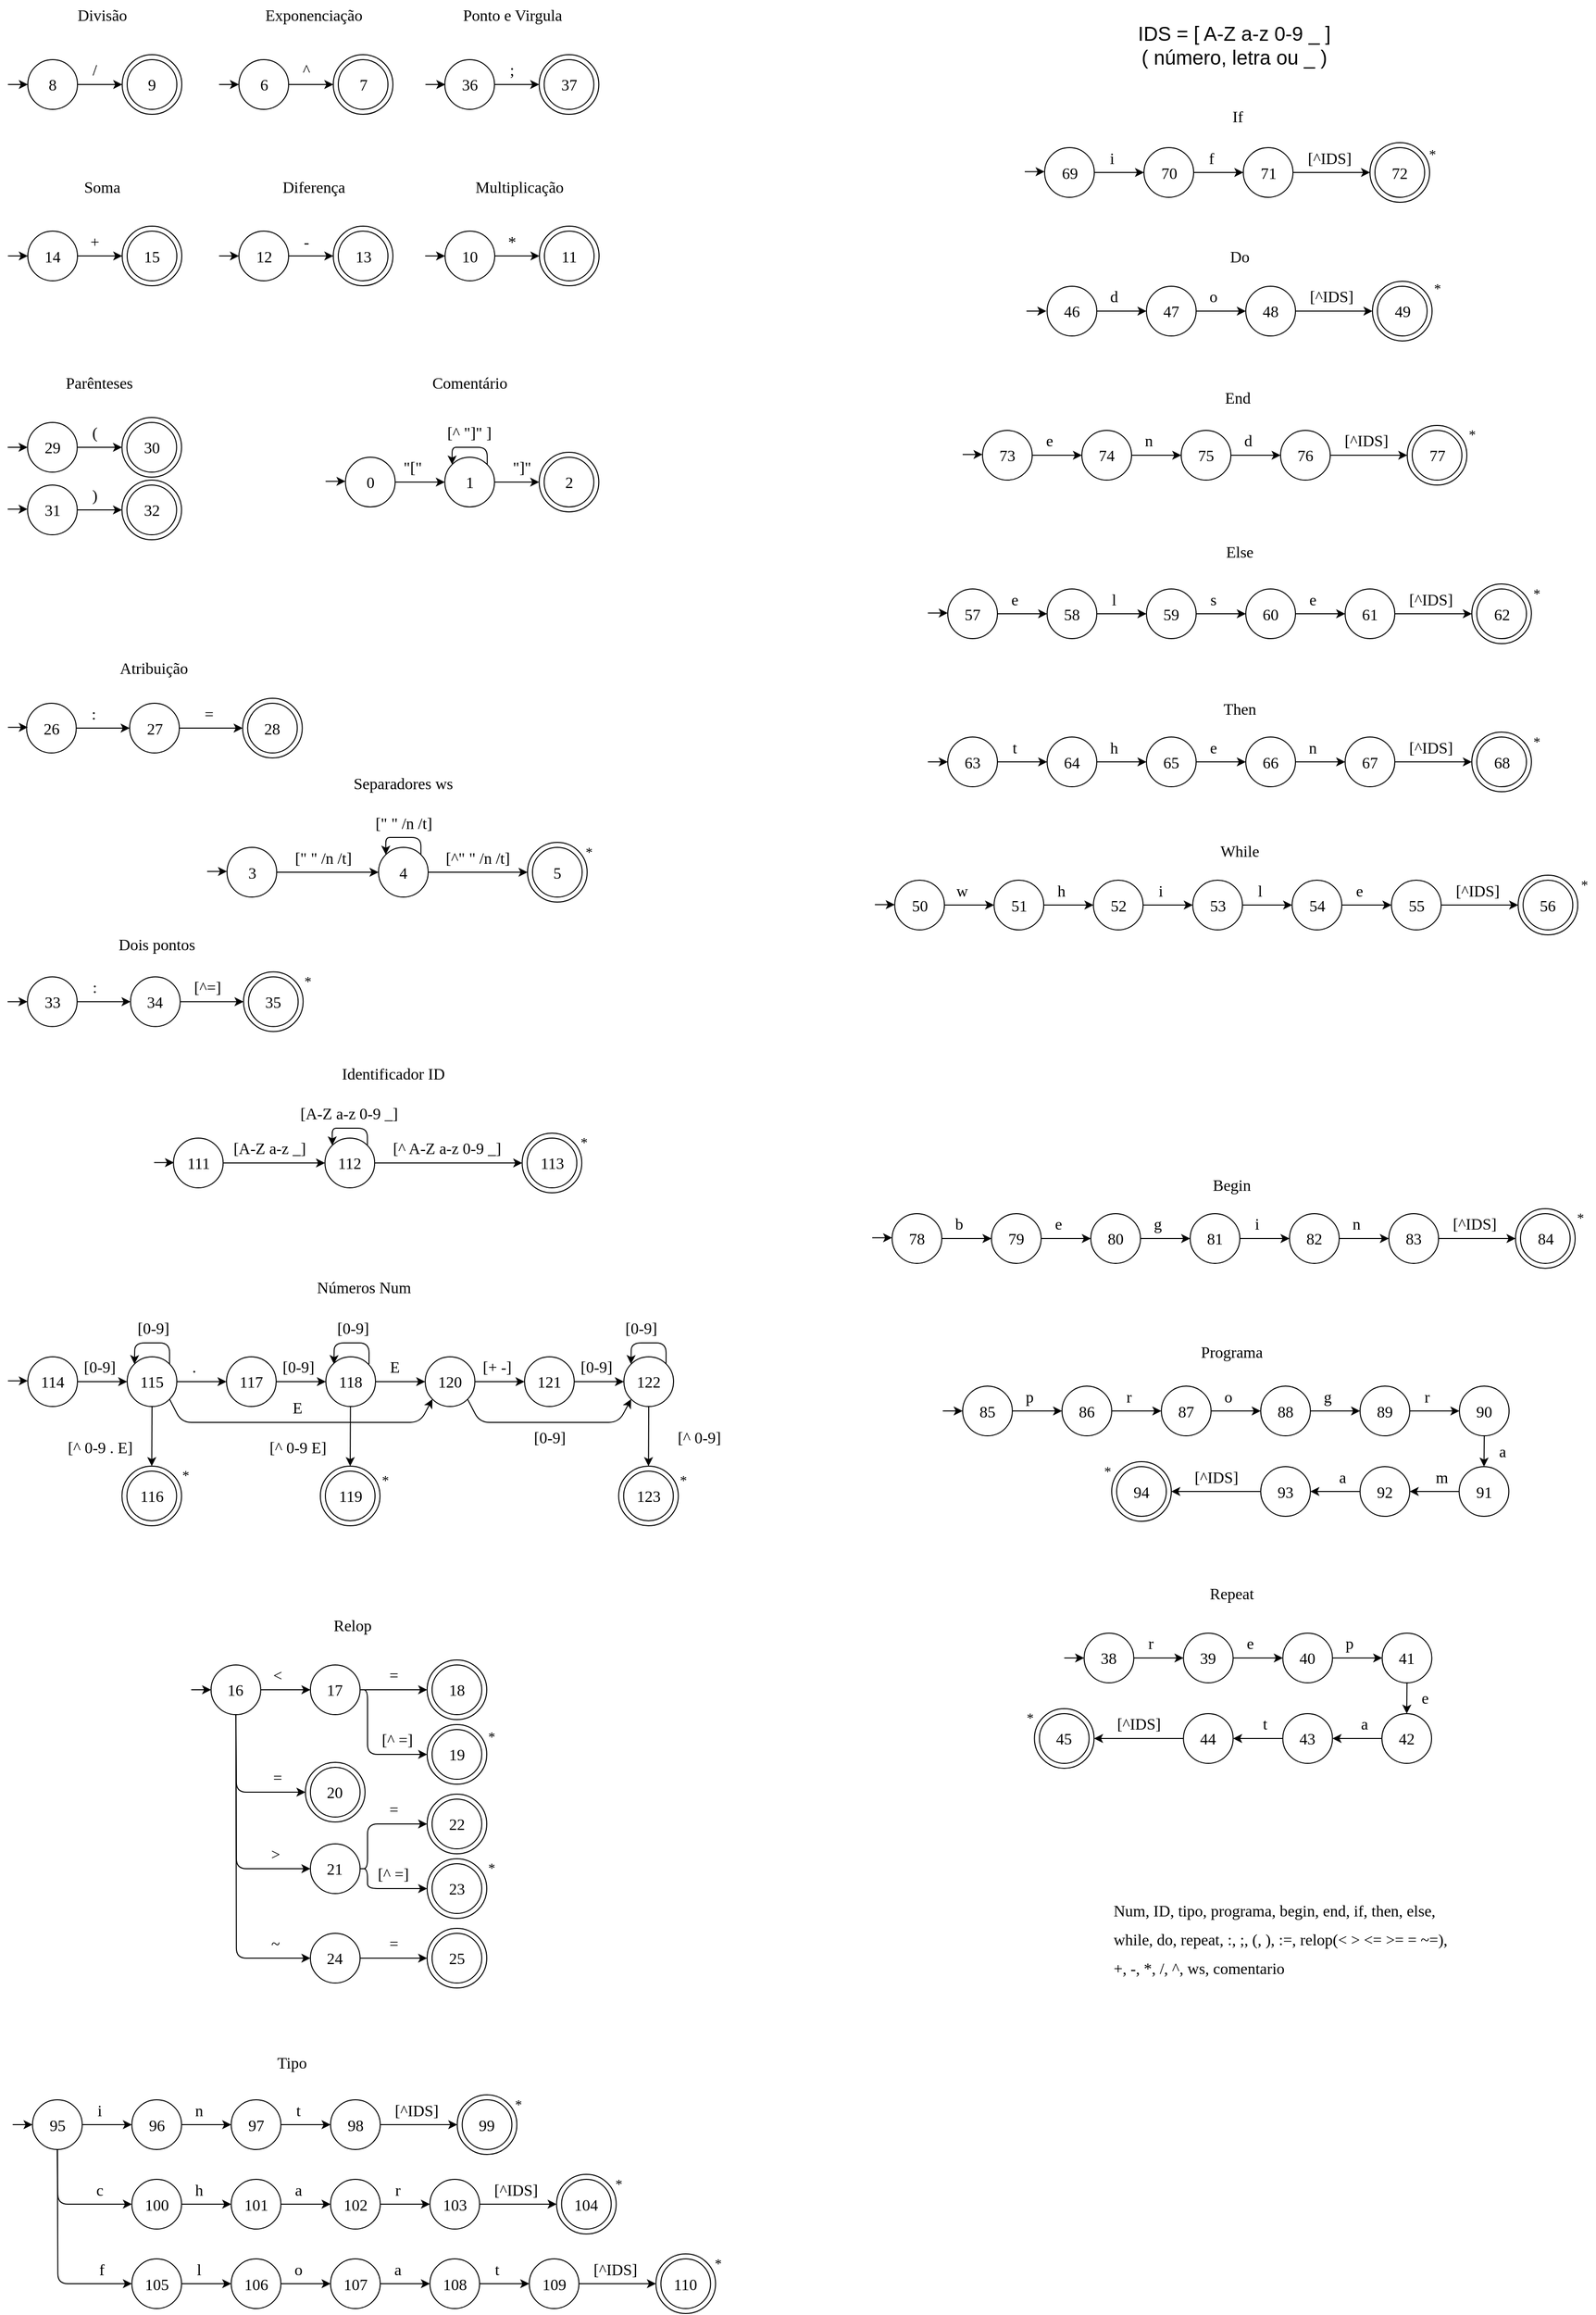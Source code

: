 <mxfile version="20.0.3" type="device"><diagram id="sHpgmnY00sh0dk9cdaCq" name="Page-1"><mxGraphModel dx="4347" dy="1728" grid="1" gridSize="10" guides="1" tooltips="1" connect="1" arrows="1" fold="1" page="1" pageScale="1" pageWidth="827" pageHeight="1169" math="0" shadow="0"><root><mxCell id="0"/><mxCell id="1" parent="0"/><mxCell id="LWNPJhU2AUkAEz_wZ5zd-166" value="" style="ellipse;whiteSpace=wrap;html=1;aspect=fixed;fontFamily=Verdana;fontSize=14;" parent="1" vertex="1"><mxGeometry x="-520.56" y="1783" width="60" height="60" as="geometry"/></mxCell><mxCell id="LWNPJhU2AUkAEz_wZ5zd-24" value="" style="ellipse;whiteSpace=wrap;html=1;aspect=fixed;fontFamily=Verdana;fontSize=14;" parent="1" vertex="1"><mxGeometry x="-285.25" y="465" width="60" height="60" as="geometry"/></mxCell><mxCell id="DG7GCvu57OW7hebfExsA-3" value="" style="ellipse;whiteSpace=wrap;html=1;aspect=fixed;" parent="1" vertex="1"><mxGeometry x="-480.25" y="470" width="50" height="50" as="geometry"/></mxCell><mxCell id="DG7GCvu57OW7hebfExsA-4" value="&lt;h1 style=&quot;&quot;&gt;&lt;span style=&quot;font-weight: normal;&quot;&gt;&lt;font style=&quot;font-size: 16px;&quot; face=&quot;Verdana&quot;&gt;Num, ID, tipo, programa, begin, end, if, then, else, while, do, repeat, :, ;, (, ), :=, relop(&amp;lt; &amp;gt; &amp;lt;= &amp;gt;= = ~=), +, -, *, /, ^, ws, comentario&lt;/font&gt;&lt;/span&gt;&lt;/h1&gt;" style="text;html=1;strokeColor=none;fillColor=none;spacing=5;spacingTop=-20;whiteSpace=wrap;overflow=hidden;rounded=0;" parent="1" vertex="1"><mxGeometry x="287.63" y="1910" width="360" height="120" as="geometry"/></mxCell><mxCell id="DG7GCvu57OW7hebfExsA-5" value="Comentário" style="text;html=1;strokeColor=none;fillColor=none;align=center;verticalAlign=middle;whiteSpace=wrap;rounded=0;fontFamily=Verdana;fontSize=16;" parent="1" vertex="1"><mxGeometry x="-410.25" y="380" width="110" height="30" as="geometry"/></mxCell><mxCell id="DG7GCvu57OW7hebfExsA-6" value="" style="ellipse;whiteSpace=wrap;html=1;aspect=fixed;" parent="1" vertex="1"><mxGeometry x="-380.25" y="470" width="50" height="50" as="geometry"/></mxCell><mxCell id="DG7GCvu57OW7hebfExsA-7" value="" style="ellipse;whiteSpace=wrap;html=1;aspect=fixed;" parent="1" vertex="1"><mxGeometry x="-280.25" y="470" width="50" height="50" as="geometry"/></mxCell><mxCell id="DG7GCvu57OW7hebfExsA-9" value="" style="endArrow=classic;html=1;rounded=0;fontFamily=Verdana;fontSize=16;exitX=1;exitY=0.5;exitDx=0;exitDy=0;entryX=0;entryY=0.5;entryDx=0;entryDy=0;" parent="1" source="DG7GCvu57OW7hebfExsA-3" target="DG7GCvu57OW7hebfExsA-6" edge="1"><mxGeometry width="50" height="50" relative="1" as="geometry"><mxPoint x="-300.25" y="600" as="sourcePoint"/><mxPoint x="-370.25" y="440" as="targetPoint"/></mxGeometry></mxCell><mxCell id="DG7GCvu57OW7hebfExsA-10" value="" style="endArrow=classic;html=1;rounded=0;fontFamily=Verdana;fontSize=16;exitX=1;exitY=0.5;exitDx=0;exitDy=0;entryX=0;entryY=0.5;entryDx=0;entryDy=0;" parent="1" source="DG7GCvu57OW7hebfExsA-6" target="LWNPJhU2AUkAEz_wZ5zd-24" edge="1"><mxGeometry width="50" height="50" relative="1" as="geometry"><mxPoint x="-300.25" y="600" as="sourcePoint"/><mxPoint x="-310.25" y="540" as="targetPoint"/></mxGeometry></mxCell><mxCell id="DG7GCvu57OW7hebfExsA-13" value="" style="endArrow=classic;html=1;rounded=1;fontFamily=Verdana;fontSize=16;elbow=vertical;exitX=1;exitY=0;exitDx=0;exitDy=0;entryX=0;entryY=0;entryDx=0;entryDy=0;edgeStyle=orthogonalEdgeStyle;" parent="1" source="DG7GCvu57OW7hebfExsA-6" target="DG7GCvu57OW7hebfExsA-6" edge="1"><mxGeometry width="50" height="50" relative="1" as="geometry"><mxPoint x="-300.25" y="600" as="sourcePoint"/><mxPoint x="-250.25" y="550" as="targetPoint"/><Array as="points"><mxPoint x="-356.25" y="460"/><mxPoint x="-384.25" y="460"/></Array></mxGeometry></mxCell><mxCell id="LWNPJhU2AUkAEz_wZ5zd-17" value="&lt;font style=&quot;font-size: 16px;&quot;&gt;0&lt;/font&gt;" style="text;html=1;strokeColor=none;fillColor=none;align=center;verticalAlign=middle;whiteSpace=wrap;rounded=0;fontFamily=Verdana;fontSize=16;" parent="1" vertex="1"><mxGeometry x="-465.25" y="485" width="20" height="20" as="geometry"/></mxCell><mxCell id="LWNPJhU2AUkAEz_wZ5zd-18" value="&lt;font style=&quot;font-size: 16px;&quot;&gt;1&lt;/font&gt;" style="text;html=1;strokeColor=none;fillColor=none;align=center;verticalAlign=middle;whiteSpace=wrap;rounded=0;fontFamily=Verdana;fontSize=16;" parent="1" vertex="1"><mxGeometry x="-365.25" y="485" width="20" height="20" as="geometry"/></mxCell><mxCell id="LWNPJhU2AUkAEz_wZ5zd-19" value="&lt;font style=&quot;font-size: 16px;&quot;&gt;2&lt;/font&gt;" style="text;html=1;strokeColor=none;fillColor=none;align=center;verticalAlign=middle;whiteSpace=wrap;rounded=0;fontFamily=Verdana;fontSize=16;" parent="1" vertex="1"><mxGeometry x="-265.25" y="485" width="20" height="20" as="geometry"/></mxCell><mxCell id="LWNPJhU2AUkAEz_wZ5zd-20" value="[^ &quot;]&quot; ]" style="text;html=1;strokeColor=none;fillColor=none;align=center;verticalAlign=middle;whiteSpace=wrap;rounded=0;fontFamily=Verdana;fontSize=16;" parent="1" vertex="1"><mxGeometry x="-397.75" y="430" width="85" height="30" as="geometry"/></mxCell><mxCell id="LWNPJhU2AUkAEz_wZ5zd-21" value="Separadores ws" style="text;html=1;strokeColor=none;fillColor=none;align=center;verticalAlign=middle;whiteSpace=wrap;rounded=0;fontFamily=Verdana;fontSize=16;" parent="1" vertex="1"><mxGeometry x="-487.0" y="782.5" width="130" height="30" as="geometry"/></mxCell><mxCell id="LWNPJhU2AUkAEz_wZ5zd-25" value="" style="ellipse;whiteSpace=wrap;html=1;aspect=fixed;fontFamily=Verdana;fontSize=14;" parent="1" vertex="1"><mxGeometry x="-297" y="857.5" width="60" height="60" as="geometry"/></mxCell><mxCell id="LWNPJhU2AUkAEz_wZ5zd-26" value="" style="ellipse;whiteSpace=wrap;html=1;aspect=fixed;" parent="1" vertex="1"><mxGeometry x="-599.5" y="862.5" width="50" height="50" as="geometry"/></mxCell><mxCell id="LWNPJhU2AUkAEz_wZ5zd-27" value="" style="ellipse;whiteSpace=wrap;html=1;aspect=fixed;" parent="1" vertex="1"><mxGeometry x="-447.0" y="862.5" width="50" height="50" as="geometry"/></mxCell><mxCell id="LWNPJhU2AUkAEz_wZ5zd-28" value="" style="ellipse;whiteSpace=wrap;html=1;aspect=fixed;" parent="1" vertex="1"><mxGeometry x="-292" y="862.5" width="50" height="50" as="geometry"/></mxCell><mxCell id="LWNPJhU2AUkAEz_wZ5zd-29" value="" style="endArrow=classic;html=1;rounded=0;fontFamily=Verdana;fontSize=16;exitX=1;exitY=0.5;exitDx=0;exitDy=0;entryX=0;entryY=0.5;entryDx=0;entryDy=0;" parent="1" source="LWNPJhU2AUkAEz_wZ5zd-26" target="LWNPJhU2AUkAEz_wZ5zd-27" edge="1"><mxGeometry width="50" height="50" relative="1" as="geometry"><mxPoint x="-419.5" y="992.5" as="sourcePoint"/><mxPoint x="-489.5" y="832.5" as="targetPoint"/></mxGeometry></mxCell><mxCell id="LWNPJhU2AUkAEz_wZ5zd-30" value="" style="endArrow=classic;html=1;rounded=0;fontFamily=Verdana;fontSize=16;exitX=1;exitY=0.5;exitDx=0;exitDy=0;entryX=0;entryY=0.5;entryDx=0;entryDy=0;" parent="1" source="LWNPJhU2AUkAEz_wZ5zd-27" target="LWNPJhU2AUkAEz_wZ5zd-25" edge="1"><mxGeometry width="50" height="50" relative="1" as="geometry"><mxPoint x="-367.0" y="992.5" as="sourcePoint"/><mxPoint x="-377.0" y="932.5" as="targetPoint"/></mxGeometry></mxCell><mxCell id="LWNPJhU2AUkAEz_wZ5zd-31" value="" style="endArrow=classic;html=1;rounded=1;fontFamily=Verdana;fontSize=16;elbow=vertical;exitX=1;exitY=0;exitDx=0;exitDy=0;entryX=0;entryY=0;entryDx=0;entryDy=0;edgeStyle=orthogonalEdgeStyle;" parent="1" source="LWNPJhU2AUkAEz_wZ5zd-27" target="LWNPJhU2AUkAEz_wZ5zd-27" edge="1"><mxGeometry width="50" height="50" relative="1" as="geometry"><mxPoint x="-367.0" y="992.5" as="sourcePoint"/><mxPoint x="-317.0" y="942.5" as="targetPoint"/><Array as="points"><mxPoint x="-423.0" y="852.5"/><mxPoint x="-451.0" y="852.5"/></Array></mxGeometry></mxCell><mxCell id="LWNPJhU2AUkAEz_wZ5zd-32" value="[&quot; &quot; /n /t]" style="text;html=1;strokeColor=none;fillColor=none;align=center;verticalAlign=middle;whiteSpace=wrap;rounded=0;fontFamily=Verdana;fontSize=16;" parent="1" vertex="1"><mxGeometry x="-549.5" y="857.5" width="92.5" height="30" as="geometry"/></mxCell><mxCell id="LWNPJhU2AUkAEz_wZ5zd-34" value="&lt;font style=&quot;font-size: 16px;&quot;&gt;3&lt;/font&gt;" style="text;html=1;strokeColor=none;fillColor=none;align=center;verticalAlign=middle;whiteSpace=wrap;rounded=0;fontFamily=Verdana;fontSize=16;" parent="1" vertex="1"><mxGeometry x="-584.5" y="877.5" width="20" height="20" as="geometry"/></mxCell><mxCell id="LWNPJhU2AUkAEz_wZ5zd-35" value="&lt;font style=&quot;font-size: 16px;&quot;&gt;4&lt;/font&gt;" style="text;html=1;strokeColor=none;fillColor=none;align=center;verticalAlign=middle;whiteSpace=wrap;rounded=0;fontFamily=Verdana;fontSize=16;" parent="1" vertex="1"><mxGeometry x="-432.0" y="877.5" width="20" height="20" as="geometry"/></mxCell><mxCell id="LWNPJhU2AUkAEz_wZ5zd-36" value="&lt;font style=&quot;font-size: 16px;&quot;&gt;5&lt;/font&gt;" style="text;html=1;strokeColor=none;fillColor=none;align=center;verticalAlign=middle;whiteSpace=wrap;rounded=0;fontFamily=Verdana;fontSize=16;" parent="1" vertex="1"><mxGeometry x="-277" y="877.5" width="20" height="20" as="geometry"/></mxCell><mxCell id="LWNPJhU2AUkAEz_wZ5zd-39" value="[^&quot; &quot; /n /t]" style="text;html=1;strokeColor=none;fillColor=none;align=center;verticalAlign=middle;whiteSpace=wrap;rounded=0;fontFamily=Verdana;fontSize=16;" parent="1" vertex="1"><mxGeometry x="-397.0" y="857.5" width="100" height="30" as="geometry"/></mxCell><mxCell id="LWNPJhU2AUkAEz_wZ5zd-41" value="&quot;[&quot;" style="text;html=1;strokeColor=none;fillColor=none;align=center;verticalAlign=middle;whiteSpace=wrap;rounded=0;fontFamily=Verdana;fontSize=16;" parent="1" vertex="1"><mxGeometry x="-430.25" y="465" width="35" height="30" as="geometry"/></mxCell><mxCell id="LWNPJhU2AUkAEz_wZ5zd-42" value="&quot;]&quot;" style="text;html=1;strokeColor=none;fillColor=none;align=center;verticalAlign=middle;whiteSpace=wrap;rounded=0;fontFamily=Verdana;fontSize=16;" parent="1" vertex="1"><mxGeometry x="-320.25" y="465" width="35" height="30" as="geometry"/></mxCell><mxCell id="LWNPJhU2AUkAEz_wZ5zd-43" value="[&quot; &quot; /n /t]" style="text;html=1;strokeColor=none;fillColor=none;align=center;verticalAlign=middle;whiteSpace=wrap;rounded=0;fontFamily=Verdana;fontSize=16;" parent="1" vertex="1"><mxGeometry x="-468.25" y="822.5" width="92.5" height="30" as="geometry"/></mxCell><mxCell id="LWNPJhU2AUkAEz_wZ5zd-44" value="*" style="text;html=1;strokeColor=none;fillColor=none;align=center;verticalAlign=middle;whiteSpace=wrap;rounded=0;fontFamily=Verdana;fontSize=14;" parent="1" vertex="1"><mxGeometry x="-245" y="857.5" width="20" height="20" as="geometry"/></mxCell><mxCell id="LWNPJhU2AUkAEz_wZ5zd-47" value="Exponenciação" style="text;html=1;strokeColor=none;fillColor=none;align=center;verticalAlign=middle;whiteSpace=wrap;rounded=0;fontFamily=Verdana;fontSize=16;" parent="1" vertex="1"><mxGeometry x="-572.5" y="10" width="120" height="30" as="geometry"/></mxCell><mxCell id="LWNPJhU2AUkAEz_wZ5zd-59" value="" style="ellipse;whiteSpace=wrap;html=1;aspect=fixed;fontFamily=Verdana;fontSize=14;" parent="1" vertex="1"><mxGeometry x="-492.5" y="65" width="60" height="60" as="geometry"/></mxCell><mxCell id="LWNPJhU2AUkAEz_wZ5zd-62" value="" style="ellipse;whiteSpace=wrap;html=1;aspect=fixed;" parent="1" vertex="1"><mxGeometry x="-587.5" y="70" width="50" height="50" as="geometry"/></mxCell><mxCell id="LWNPJhU2AUkAEz_wZ5zd-63" value="" style="ellipse;whiteSpace=wrap;html=1;aspect=fixed;" parent="1" vertex="1"><mxGeometry x="-487.5" y="70" width="50" height="50" as="geometry"/></mxCell><mxCell id="LWNPJhU2AUkAEz_wZ5zd-65" value="" style="endArrow=classic;html=1;rounded=0;fontFamily=Verdana;fontSize=16;exitX=1;exitY=0.5;exitDx=0;exitDy=0;entryX=0;entryY=0.5;entryDx=0;entryDy=0;" parent="1" source="LWNPJhU2AUkAEz_wZ5zd-62" target="LWNPJhU2AUkAEz_wZ5zd-59" edge="1"><mxGeometry width="50" height="50" relative="1" as="geometry"><mxPoint x="-507.5" y="200" as="sourcePoint"/><mxPoint x="-517.5" y="140" as="targetPoint"/></mxGeometry></mxCell><mxCell id="LWNPJhU2AUkAEz_wZ5zd-68" value="&lt;font style=&quot;font-size: 16px;&quot;&gt;6&lt;/font&gt;" style="text;html=1;strokeColor=none;fillColor=none;align=center;verticalAlign=middle;whiteSpace=wrap;rounded=0;fontFamily=Verdana;fontSize=16;" parent="1" vertex="1"><mxGeometry x="-572.5" y="85" width="20" height="20" as="geometry"/></mxCell><mxCell id="LWNPJhU2AUkAEz_wZ5zd-69" value="&lt;font style=&quot;font-size: 16px;&quot;&gt;7&lt;/font&gt;" style="text;html=1;strokeColor=none;fillColor=none;align=center;verticalAlign=middle;whiteSpace=wrap;rounded=0;fontFamily=Verdana;fontSize=16;" parent="1" vertex="1"><mxGeometry x="-472.5" y="85" width="20" height="20" as="geometry"/></mxCell><mxCell id="LWNPJhU2AUkAEz_wZ5zd-71" value="^" style="text;html=1;strokeColor=none;fillColor=none;align=center;verticalAlign=middle;whiteSpace=wrap;rounded=0;fontFamily=Verdana;fontSize=16;" parent="1" vertex="1"><mxGeometry x="-537.5" y="65" width="35" height="30" as="geometry"/></mxCell><mxCell id="LWNPJhU2AUkAEz_wZ5zd-87" value="Divisão" style="text;html=1;strokeColor=none;fillColor=none;align=center;verticalAlign=middle;whiteSpace=wrap;rounded=0;fontFamily=Verdana;fontSize=16;" parent="1" vertex="1"><mxGeometry x="-785" y="10" width="120" height="30" as="geometry"/></mxCell><mxCell id="LWNPJhU2AUkAEz_wZ5zd-88" value="" style="ellipse;whiteSpace=wrap;html=1;aspect=fixed;fontFamily=Verdana;fontSize=14;" parent="1" vertex="1"><mxGeometry x="-705" y="65" width="60" height="60" as="geometry"/></mxCell><mxCell id="LWNPJhU2AUkAEz_wZ5zd-89" value="" style="ellipse;whiteSpace=wrap;html=1;aspect=fixed;" parent="1" vertex="1"><mxGeometry x="-800" y="70" width="50" height="50" as="geometry"/></mxCell><mxCell id="LWNPJhU2AUkAEz_wZ5zd-90" value="" style="ellipse;whiteSpace=wrap;html=1;aspect=fixed;" parent="1" vertex="1"><mxGeometry x="-700" y="70" width="50" height="50" as="geometry"/></mxCell><mxCell id="LWNPJhU2AUkAEz_wZ5zd-91" value="" style="endArrow=classic;html=1;rounded=0;fontFamily=Verdana;fontSize=16;exitX=1;exitY=0.5;exitDx=0;exitDy=0;entryX=0;entryY=0.5;entryDx=0;entryDy=0;" parent="1" source="LWNPJhU2AUkAEz_wZ5zd-89" target="LWNPJhU2AUkAEz_wZ5zd-88" edge="1"><mxGeometry width="50" height="50" relative="1" as="geometry"><mxPoint x="-720" y="200" as="sourcePoint"/><mxPoint x="-730" y="140" as="targetPoint"/></mxGeometry></mxCell><mxCell id="LWNPJhU2AUkAEz_wZ5zd-92" value="&lt;font style=&quot;font-size: 16px;&quot;&gt;8&lt;/font&gt;" style="text;html=1;strokeColor=none;fillColor=none;align=center;verticalAlign=middle;whiteSpace=wrap;rounded=0;fontFamily=Verdana;fontSize=16;" parent="1" vertex="1"><mxGeometry x="-785" y="85" width="20" height="20" as="geometry"/></mxCell><mxCell id="LWNPJhU2AUkAEz_wZ5zd-93" value="&lt;font style=&quot;font-size: 16px;&quot;&gt;9&lt;/font&gt;" style="text;html=1;strokeColor=none;fillColor=none;align=center;verticalAlign=middle;whiteSpace=wrap;rounded=0;fontFamily=Verdana;fontSize=16;" parent="1" vertex="1"><mxGeometry x="-685" y="85" width="20" height="20" as="geometry"/></mxCell><mxCell id="LWNPJhU2AUkAEz_wZ5zd-94" value="/" style="text;html=1;strokeColor=none;fillColor=none;align=center;verticalAlign=middle;whiteSpace=wrap;rounded=0;fontFamily=Verdana;fontSize=16;" parent="1" vertex="1"><mxGeometry x="-750" y="65" width="35" height="30" as="geometry"/></mxCell><mxCell id="LWNPJhU2AUkAEz_wZ5zd-95" value="Multiplicação" style="text;html=1;strokeColor=none;fillColor=none;align=center;verticalAlign=middle;whiteSpace=wrap;rounded=0;fontFamily=Verdana;fontSize=16;" parent="1" vertex="1"><mxGeometry x="-365" y="182.5" width="120" height="30" as="geometry"/></mxCell><mxCell id="LWNPJhU2AUkAEz_wZ5zd-96" value="" style="ellipse;whiteSpace=wrap;html=1;aspect=fixed;fontFamily=Verdana;fontSize=14;" parent="1" vertex="1"><mxGeometry x="-285" y="237.5" width="60" height="60" as="geometry"/></mxCell><mxCell id="LWNPJhU2AUkAEz_wZ5zd-97" value="" style="ellipse;whiteSpace=wrap;html=1;aspect=fixed;" parent="1" vertex="1"><mxGeometry x="-380" y="242.5" width="50" height="50" as="geometry"/></mxCell><mxCell id="LWNPJhU2AUkAEz_wZ5zd-98" value="" style="ellipse;whiteSpace=wrap;html=1;aspect=fixed;" parent="1" vertex="1"><mxGeometry x="-280" y="242.5" width="50" height="50" as="geometry"/></mxCell><mxCell id="LWNPJhU2AUkAEz_wZ5zd-99" value="" style="endArrow=classic;html=1;rounded=0;fontFamily=Verdana;fontSize=16;exitX=1;exitY=0.5;exitDx=0;exitDy=0;entryX=0;entryY=0.5;entryDx=0;entryDy=0;" parent="1" source="LWNPJhU2AUkAEz_wZ5zd-97" target="LWNPJhU2AUkAEz_wZ5zd-96" edge="1"><mxGeometry width="50" height="50" relative="1" as="geometry"><mxPoint x="-300" y="372.5" as="sourcePoint"/><mxPoint x="-310" y="312.5" as="targetPoint"/></mxGeometry></mxCell><mxCell id="LWNPJhU2AUkAEz_wZ5zd-100" value="&lt;font style=&quot;font-size: 16px;&quot;&gt;10&lt;/font&gt;" style="text;html=1;strokeColor=none;fillColor=none;align=center;verticalAlign=middle;whiteSpace=wrap;rounded=0;fontFamily=Verdana;fontSize=16;" parent="1" vertex="1"><mxGeometry x="-365" y="257.5" width="20" height="20" as="geometry"/></mxCell><mxCell id="LWNPJhU2AUkAEz_wZ5zd-101" value="&lt;font style=&quot;font-size: 16px;&quot;&gt;11&lt;/font&gt;" style="text;html=1;strokeColor=none;fillColor=none;align=center;verticalAlign=middle;whiteSpace=wrap;rounded=0;fontFamily=Verdana;fontSize=16;" parent="1" vertex="1"><mxGeometry x="-265" y="257.5" width="20" height="20" as="geometry"/></mxCell><mxCell id="LWNPJhU2AUkAEz_wZ5zd-102" value="*" style="text;html=1;strokeColor=none;fillColor=none;align=center;verticalAlign=middle;whiteSpace=wrap;rounded=0;fontFamily=Verdana;fontSize=16;" parent="1" vertex="1"><mxGeometry x="-330" y="237.5" width="35" height="30" as="geometry"/></mxCell><mxCell id="LWNPJhU2AUkAEz_wZ5zd-104" value="Diferença" style="text;html=1;strokeColor=none;fillColor=none;align=center;verticalAlign=middle;whiteSpace=wrap;rounded=0;fontFamily=Verdana;fontSize=16;" parent="1" vertex="1"><mxGeometry x="-572.5" y="182.5" width="120" height="30" as="geometry"/></mxCell><mxCell id="LWNPJhU2AUkAEz_wZ5zd-105" value="" style="ellipse;whiteSpace=wrap;html=1;aspect=fixed;fontFamily=Verdana;fontSize=14;" parent="1" vertex="1"><mxGeometry x="-492.5" y="237.5" width="60" height="60" as="geometry"/></mxCell><mxCell id="LWNPJhU2AUkAEz_wZ5zd-106" value="" style="ellipse;whiteSpace=wrap;html=1;aspect=fixed;" parent="1" vertex="1"><mxGeometry x="-587.5" y="242.5" width="50" height="50" as="geometry"/></mxCell><mxCell id="LWNPJhU2AUkAEz_wZ5zd-107" value="" style="ellipse;whiteSpace=wrap;html=1;aspect=fixed;" parent="1" vertex="1"><mxGeometry x="-487.5" y="242.5" width="50" height="50" as="geometry"/></mxCell><mxCell id="LWNPJhU2AUkAEz_wZ5zd-108" value="" style="endArrow=classic;html=1;rounded=0;fontFamily=Verdana;fontSize=16;exitX=1;exitY=0.5;exitDx=0;exitDy=0;entryX=0;entryY=0.5;entryDx=0;entryDy=0;" parent="1" source="LWNPJhU2AUkAEz_wZ5zd-106" target="LWNPJhU2AUkAEz_wZ5zd-105" edge="1"><mxGeometry width="50" height="50" relative="1" as="geometry"><mxPoint x="-507.5" y="372.5" as="sourcePoint"/><mxPoint x="-517.5" y="312.5" as="targetPoint"/></mxGeometry></mxCell><mxCell id="LWNPJhU2AUkAEz_wZ5zd-109" value="&lt;font style=&quot;font-size: 16px;&quot;&gt;12&lt;/font&gt;" style="text;html=1;strokeColor=none;fillColor=none;align=center;verticalAlign=middle;whiteSpace=wrap;rounded=0;fontFamily=Verdana;fontSize=16;" parent="1" vertex="1"><mxGeometry x="-572.5" y="257.5" width="20" height="20" as="geometry"/></mxCell><mxCell id="LWNPJhU2AUkAEz_wZ5zd-110" value="&lt;font style=&quot;font-size: 16px;&quot;&gt;13&lt;/font&gt;" style="text;html=1;strokeColor=none;fillColor=none;align=center;verticalAlign=middle;whiteSpace=wrap;rounded=0;fontFamily=Verdana;fontSize=16;" parent="1" vertex="1"><mxGeometry x="-472.5" y="257.5" width="20" height="20" as="geometry"/></mxCell><mxCell id="LWNPJhU2AUkAEz_wZ5zd-111" value="-" style="text;html=1;strokeColor=none;fillColor=none;align=center;verticalAlign=middle;whiteSpace=wrap;rounded=0;fontFamily=Verdana;fontSize=16;" parent="1" vertex="1"><mxGeometry x="-537.5" y="237.5" width="35" height="30" as="geometry"/></mxCell><mxCell id="LWNPJhU2AUkAEz_wZ5zd-112" value="Soma" style="text;html=1;strokeColor=none;fillColor=none;align=center;verticalAlign=middle;whiteSpace=wrap;rounded=0;fontFamily=Verdana;fontSize=16;" parent="1" vertex="1"><mxGeometry x="-785" y="182.5" width="120" height="30" as="geometry"/></mxCell><mxCell id="LWNPJhU2AUkAEz_wZ5zd-113" value="" style="ellipse;whiteSpace=wrap;html=1;aspect=fixed;fontFamily=Verdana;fontSize=14;" parent="1" vertex="1"><mxGeometry x="-705" y="237.5" width="60" height="60" as="geometry"/></mxCell><mxCell id="LWNPJhU2AUkAEz_wZ5zd-114" value="" style="ellipse;whiteSpace=wrap;html=1;aspect=fixed;" parent="1" vertex="1"><mxGeometry x="-800" y="242.5" width="50" height="50" as="geometry"/></mxCell><mxCell id="LWNPJhU2AUkAEz_wZ5zd-115" value="" style="ellipse;whiteSpace=wrap;html=1;aspect=fixed;" parent="1" vertex="1"><mxGeometry x="-700" y="242.5" width="50" height="50" as="geometry"/></mxCell><mxCell id="LWNPJhU2AUkAEz_wZ5zd-116" value="" style="endArrow=classic;html=1;rounded=0;fontFamily=Verdana;fontSize=16;exitX=1;exitY=0.5;exitDx=0;exitDy=0;entryX=0;entryY=0.5;entryDx=0;entryDy=0;" parent="1" source="LWNPJhU2AUkAEz_wZ5zd-114" target="LWNPJhU2AUkAEz_wZ5zd-113" edge="1"><mxGeometry width="50" height="50" relative="1" as="geometry"><mxPoint x="-720" y="372.5" as="sourcePoint"/><mxPoint x="-730" y="312.5" as="targetPoint"/></mxGeometry></mxCell><mxCell id="LWNPJhU2AUkAEz_wZ5zd-117" value="&lt;font style=&quot;font-size: 16px;&quot;&gt;14&lt;/font&gt;" style="text;html=1;strokeColor=none;fillColor=none;align=center;verticalAlign=middle;whiteSpace=wrap;rounded=0;fontFamily=Verdana;fontSize=16;" parent="1" vertex="1"><mxGeometry x="-785" y="257.5" width="20" height="20" as="geometry"/></mxCell><mxCell id="LWNPJhU2AUkAEz_wZ5zd-118" value="&lt;font style=&quot;font-size: 16px;&quot;&gt;15&lt;/font&gt;" style="text;html=1;strokeColor=none;fillColor=none;align=center;verticalAlign=middle;whiteSpace=wrap;rounded=0;fontFamily=Verdana;fontSize=16;" parent="1" vertex="1"><mxGeometry x="-685" y="257.5" width="20" height="20" as="geometry"/></mxCell><mxCell id="LWNPJhU2AUkAEz_wZ5zd-119" value="+" style="text;html=1;strokeColor=none;fillColor=none;align=center;verticalAlign=middle;whiteSpace=wrap;rounded=0;fontFamily=Verdana;fontSize=16;" parent="1" vertex="1"><mxGeometry x="-750" y="237.5" width="35" height="30" as="geometry"/></mxCell><mxCell id="LWNPJhU2AUkAEz_wZ5zd-120" value="Relop" style="text;html=1;strokeColor=none;fillColor=none;align=center;verticalAlign=middle;whiteSpace=wrap;rounded=0;fontFamily=Verdana;fontSize=16;" parent="1" vertex="1"><mxGeometry x="-533.06" y="1630" width="120" height="30" as="geometry"/></mxCell><mxCell id="LWNPJhU2AUkAEz_wZ5zd-122" value="" style="ellipse;whiteSpace=wrap;html=1;aspect=fixed;" parent="1" vertex="1"><mxGeometry x="-615.56" y="1685" width="50" height="50" as="geometry"/></mxCell><mxCell id="LWNPJhU2AUkAEz_wZ5zd-123" value="" style="ellipse;whiteSpace=wrap;html=1;aspect=fixed;" parent="1" vertex="1"><mxGeometry x="-515.56" y="1685" width="50" height="50" as="geometry"/></mxCell><mxCell id="LWNPJhU2AUkAEz_wZ5zd-125" value="&lt;font style=&quot;font-size: 16px;&quot;&gt;16&lt;/font&gt;" style="text;html=1;strokeColor=none;fillColor=none;align=center;verticalAlign=middle;whiteSpace=wrap;rounded=0;fontFamily=Verdana;fontSize=16;" parent="1" vertex="1"><mxGeometry x="-600.56" y="1700" width="20" height="20" as="geometry"/></mxCell><mxCell id="LWNPJhU2AUkAEz_wZ5zd-126" value="&lt;font style=&quot;font-size: 16px;&quot;&gt;17&lt;/font&gt;" style="text;html=1;strokeColor=none;fillColor=none;align=center;verticalAlign=middle;whiteSpace=wrap;rounded=0;fontFamily=Verdana;fontSize=16;" parent="1" vertex="1"><mxGeometry x="-500.56" y="1700" width="20" height="20" as="geometry"/></mxCell><mxCell id="LWNPJhU2AUkAEz_wZ5zd-128" value="" style="ellipse;whiteSpace=wrap;html=1;aspect=fixed;" parent="1" vertex="1"><mxGeometry x="-515.56" y="1788" width="50" height="50" as="geometry"/></mxCell><mxCell id="LWNPJhU2AUkAEz_wZ5zd-129" value="&lt;font style=&quot;font-size: 16px;&quot;&gt;20&lt;/font&gt;" style="text;html=1;strokeColor=none;fillColor=none;align=center;verticalAlign=middle;whiteSpace=wrap;rounded=0;fontFamily=Verdana;fontSize=16;" parent="1" vertex="1"><mxGeometry x="-500.56" y="1803" width="20" height="20" as="geometry"/></mxCell><mxCell id="LWNPJhU2AUkAEz_wZ5zd-130" value="" style="ellipse;whiteSpace=wrap;html=1;aspect=fixed;" parent="1" vertex="1"><mxGeometry x="-515.56" y="1865" width="50" height="50" as="geometry"/></mxCell><mxCell id="LWNPJhU2AUkAEz_wZ5zd-131" value="&lt;font style=&quot;font-size: 16px;&quot;&gt;21&lt;/font&gt;" style="text;html=1;strokeColor=none;fillColor=none;align=center;verticalAlign=middle;whiteSpace=wrap;rounded=0;fontFamily=Verdana;fontSize=16;" parent="1" vertex="1"><mxGeometry x="-500.56" y="1880" width="20" height="20" as="geometry"/></mxCell><mxCell id="LWNPJhU2AUkAEz_wZ5zd-132" value="" style="ellipse;whiteSpace=wrap;html=1;aspect=fixed;" parent="1" vertex="1"><mxGeometry x="-515.56" y="1955" width="50" height="50" as="geometry"/></mxCell><mxCell id="LWNPJhU2AUkAEz_wZ5zd-133" value="&lt;font style=&quot;font-size: 16px;&quot;&gt;24&lt;/font&gt;" style="text;html=1;strokeColor=none;fillColor=none;align=center;verticalAlign=middle;whiteSpace=wrap;rounded=0;fontFamily=Verdana;fontSize=16;" parent="1" vertex="1"><mxGeometry x="-500.56" y="1970" width="20" height="20" as="geometry"/></mxCell><mxCell id="LWNPJhU2AUkAEz_wZ5zd-138" value="" style="endArrow=classic;html=1;rounded=1;fontFamily=Verdana;fontSize=14;elbow=vertical;exitX=1;exitY=0.5;exitDx=0;exitDy=0;entryX=0;entryY=0.5;entryDx=0;entryDy=0;" parent="1" source="LWNPJhU2AUkAEz_wZ5zd-122" target="LWNPJhU2AUkAEz_wZ5zd-123" edge="1"><mxGeometry width="50" height="50" relative="1" as="geometry"><mxPoint x="-408.06" y="1725" as="sourcePoint"/><mxPoint x="-358.06" y="1675" as="targetPoint"/></mxGeometry></mxCell><mxCell id="LWNPJhU2AUkAEz_wZ5zd-140" value="&amp;lt;" style="text;html=1;strokeColor=none;fillColor=none;align=center;verticalAlign=middle;whiteSpace=wrap;rounded=0;fontFamily=Verdana;fontSize=16;" parent="1" vertex="1"><mxGeometry x="-565.56" y="1680" width="35" height="30" as="geometry"/></mxCell><mxCell id="LWNPJhU2AUkAEz_wZ5zd-144" value="&amp;gt;" style="text;html=1;strokeColor=none;fillColor=none;align=center;verticalAlign=middle;whiteSpace=wrap;rounded=0;fontFamily=Verdana;fontSize=16;" parent="1" vertex="1"><mxGeometry x="-568.06" y="1860" width="35" height="30" as="geometry"/></mxCell><mxCell id="LWNPJhU2AUkAEz_wZ5zd-145" value="=" style="text;html=1;strokeColor=none;fillColor=none;align=center;verticalAlign=middle;whiteSpace=wrap;rounded=0;fontFamily=Verdana;fontSize=16;" parent="1" vertex="1"><mxGeometry x="-565.56" y="1783" width="35" height="30" as="geometry"/></mxCell><mxCell id="LWNPJhU2AUkAEz_wZ5zd-146" value="~" style="text;html=1;strokeColor=none;fillColor=none;align=center;verticalAlign=middle;whiteSpace=wrap;rounded=0;fontFamily=Verdana;fontSize=16;" parent="1" vertex="1"><mxGeometry x="-568.06" y="1950" width="35" height="30" as="geometry"/></mxCell><mxCell id="LWNPJhU2AUkAEz_wZ5zd-156" value="" style="ellipse;whiteSpace=wrap;html=1;aspect=fixed;fontFamily=Verdana;fontSize=14;" parent="1" vertex="1"><mxGeometry x="-398.06" y="1680" width="60" height="60" as="geometry"/></mxCell><mxCell id="LWNPJhU2AUkAEz_wZ5zd-157" value="" style="ellipse;whiteSpace=wrap;html=1;aspect=fixed;" parent="1" vertex="1"><mxGeometry x="-393.06" y="1685" width="50" height="50" as="geometry"/></mxCell><mxCell id="LWNPJhU2AUkAEz_wZ5zd-158" value="&lt;font style=&quot;font-size: 16px;&quot;&gt;18&lt;/font&gt;" style="text;html=1;strokeColor=none;fillColor=none;align=center;verticalAlign=middle;whiteSpace=wrap;rounded=0;fontFamily=Verdana;fontSize=16;" parent="1" vertex="1"><mxGeometry x="-378.06" y="1700" width="20" height="20" as="geometry"/></mxCell><mxCell id="LWNPJhU2AUkAEz_wZ5zd-159" value="" style="ellipse;whiteSpace=wrap;html=1;aspect=fixed;fontFamily=Verdana;fontSize=14;" parent="1" vertex="1"><mxGeometry x="-398.06" y="1745" width="60" height="60" as="geometry"/></mxCell><mxCell id="LWNPJhU2AUkAEz_wZ5zd-160" value="" style="ellipse;whiteSpace=wrap;html=1;aspect=fixed;" parent="1" vertex="1"><mxGeometry x="-393.06" y="1750" width="50" height="50" as="geometry"/></mxCell><mxCell id="LWNPJhU2AUkAEz_wZ5zd-161" value="&lt;font style=&quot;font-size: 16px;&quot;&gt;19&lt;/font&gt;" style="text;html=1;strokeColor=none;fillColor=none;align=center;verticalAlign=middle;whiteSpace=wrap;rounded=0;fontFamily=Verdana;fontSize=16;" parent="1" vertex="1"><mxGeometry x="-378.06" y="1765" width="20" height="20" as="geometry"/></mxCell><mxCell id="LWNPJhU2AUkAEz_wZ5zd-162" value="" style="endArrow=classic;html=1;rounded=1;fontFamily=Verdana;fontSize=14;elbow=vertical;exitX=1;exitY=0.5;exitDx=0;exitDy=0;entryX=0;entryY=0.5;entryDx=0;entryDy=0;" parent="1" source="LWNPJhU2AUkAEz_wZ5zd-123" target="LWNPJhU2AUkAEz_wZ5zd-156" edge="1"><mxGeometry width="50" height="50" relative="1" as="geometry"><mxPoint x="-338.06" y="1825" as="sourcePoint"/><mxPoint x="-288.06" y="1775" as="targetPoint"/></mxGeometry></mxCell><mxCell id="LWNPJhU2AUkAEz_wZ5zd-163" value="" style="endArrow=classic;html=1;rounded=1;fontFamily=Verdana;fontSize=14;elbow=vertical;exitX=1;exitY=0.5;exitDx=0;exitDy=0;entryX=0;entryY=0.5;entryDx=0;entryDy=0;" parent="1" source="LWNPJhU2AUkAEz_wZ5zd-123" target="LWNPJhU2AUkAEz_wZ5zd-159" edge="1"><mxGeometry width="50" height="50" relative="1" as="geometry"><mxPoint x="-338.06" y="1825" as="sourcePoint"/><mxPoint x="-288.06" y="1775" as="targetPoint"/><Array as="points"><mxPoint x="-458.06" y="1710"/><mxPoint x="-458.06" y="1775"/></Array></mxGeometry></mxCell><mxCell id="LWNPJhU2AUkAEz_wZ5zd-164" value="=" style="text;html=1;strokeColor=none;fillColor=none;align=center;verticalAlign=middle;whiteSpace=wrap;rounded=0;fontFamily=Verdana;fontSize=16;" parent="1" vertex="1"><mxGeometry x="-449.06" y="1680" width="35" height="30" as="geometry"/></mxCell><mxCell id="LWNPJhU2AUkAEz_wZ5zd-165" value="[^ =]" style="text;html=1;strokeColor=none;fillColor=none;align=center;verticalAlign=middle;whiteSpace=wrap;rounded=0;fontFamily=Verdana;fontSize=16;" parent="1" vertex="1"><mxGeometry x="-458.06" y="1745" width="60" height="30" as="geometry"/></mxCell><mxCell id="LWNPJhU2AUkAEz_wZ5zd-168" value="" style="endArrow=classic;html=1;rounded=1;fontFamily=Verdana;fontSize=14;elbow=vertical;exitX=0.5;exitY=1;exitDx=0;exitDy=0;entryX=0;entryY=0.5;entryDx=0;entryDy=0;" parent="1" source="LWNPJhU2AUkAEz_wZ5zd-122" target="LWNPJhU2AUkAEz_wZ5zd-166" edge="1"><mxGeometry width="50" height="50" relative="1" as="geometry"><mxPoint x="-488.06" y="1805" as="sourcePoint"/><mxPoint x="-438.06" y="1755" as="targetPoint"/><Array as="points"><mxPoint x="-590.06" y="1813"/></Array></mxGeometry></mxCell><mxCell id="LWNPJhU2AUkAEz_wZ5zd-169" value="" style="endArrow=classic;html=1;rounded=1;fontFamily=Verdana;fontSize=14;elbow=vertical;exitX=0.5;exitY=1;exitDx=0;exitDy=0;entryX=0;entryY=0.5;entryDx=0;entryDy=0;" parent="1" source="LWNPJhU2AUkAEz_wZ5zd-122" target="LWNPJhU2AUkAEz_wZ5zd-130" edge="1"><mxGeometry width="50" height="50" relative="1" as="geometry"><mxPoint x="-488.06" y="1805" as="sourcePoint"/><mxPoint x="-438.06" y="1755" as="targetPoint"/><Array as="points"><mxPoint x="-590.06" y="1890"/></Array></mxGeometry></mxCell><mxCell id="LWNPJhU2AUkAEz_wZ5zd-170" value="" style="ellipse;whiteSpace=wrap;html=1;aspect=fixed;fontFamily=Verdana;fontSize=14;" parent="1" vertex="1"><mxGeometry x="-398.06" y="1815" width="60" height="60" as="geometry"/></mxCell><mxCell id="LWNPJhU2AUkAEz_wZ5zd-171" value="" style="ellipse;whiteSpace=wrap;html=1;aspect=fixed;" parent="1" vertex="1"><mxGeometry x="-393.06" y="1820" width="50" height="50" as="geometry"/></mxCell><mxCell id="LWNPJhU2AUkAEz_wZ5zd-172" value="&lt;font style=&quot;font-size: 16px;&quot;&gt;22&lt;/font&gt;" style="text;html=1;strokeColor=none;fillColor=none;align=center;verticalAlign=middle;whiteSpace=wrap;rounded=0;fontFamily=Verdana;fontSize=16;" parent="1" vertex="1"><mxGeometry x="-378.06" y="1835" width="20" height="20" as="geometry"/></mxCell><mxCell id="LWNPJhU2AUkAEz_wZ5zd-173" value="" style="ellipse;whiteSpace=wrap;html=1;aspect=fixed;fontFamily=Verdana;fontSize=14;" parent="1" vertex="1"><mxGeometry x="-398.06" y="1880" width="60" height="60" as="geometry"/></mxCell><mxCell id="LWNPJhU2AUkAEz_wZ5zd-174" value="" style="ellipse;whiteSpace=wrap;html=1;aspect=fixed;" parent="1" vertex="1"><mxGeometry x="-393.06" y="1885" width="50" height="50" as="geometry"/></mxCell><mxCell id="LWNPJhU2AUkAEz_wZ5zd-175" value="&lt;font style=&quot;font-size: 16px;&quot;&gt;23&lt;/font&gt;" style="text;html=1;strokeColor=none;fillColor=none;align=center;verticalAlign=middle;whiteSpace=wrap;rounded=0;fontFamily=Verdana;fontSize=16;" parent="1" vertex="1"><mxGeometry x="-378.06" y="1900" width="20" height="20" as="geometry"/></mxCell><mxCell id="LWNPJhU2AUkAEz_wZ5zd-176" value="" style="ellipse;whiteSpace=wrap;html=1;aspect=fixed;fontFamily=Verdana;fontSize=14;" parent="1" vertex="1"><mxGeometry x="-398.06" y="1950" width="60" height="60" as="geometry"/></mxCell><mxCell id="LWNPJhU2AUkAEz_wZ5zd-177" value="" style="ellipse;whiteSpace=wrap;html=1;aspect=fixed;" parent="1" vertex="1"><mxGeometry x="-393.06" y="1955" width="50" height="50" as="geometry"/></mxCell><mxCell id="LWNPJhU2AUkAEz_wZ5zd-178" value="&lt;font style=&quot;font-size: 16px;&quot;&gt;25&lt;/font&gt;" style="text;html=1;strokeColor=none;fillColor=none;align=center;verticalAlign=middle;whiteSpace=wrap;rounded=0;fontFamily=Verdana;fontSize=16;" parent="1" vertex="1"><mxGeometry x="-378.06" y="1970" width="20" height="20" as="geometry"/></mxCell><mxCell id="LWNPJhU2AUkAEz_wZ5zd-179" value="" style="endArrow=classic;html=1;rounded=1;fontFamily=Verdana;fontSize=14;elbow=vertical;exitX=1;exitY=0.5;exitDx=0;exitDy=0;entryX=0;entryY=0.5;entryDx=0;entryDy=0;" parent="1" source="LWNPJhU2AUkAEz_wZ5zd-130" target="LWNPJhU2AUkAEz_wZ5zd-170" edge="1"><mxGeometry width="50" height="50" relative="1" as="geometry"><mxPoint x="-558.06" y="1895" as="sourcePoint"/><mxPoint x="-508.06" y="1845" as="targetPoint"/><Array as="points"><mxPoint x="-458.06" y="1890"/><mxPoint x="-458.06" y="1845"/></Array></mxGeometry></mxCell><mxCell id="LWNPJhU2AUkAEz_wZ5zd-180" value="" style="endArrow=classic;html=1;rounded=1;fontFamily=Verdana;fontSize=14;elbow=vertical;exitX=1;exitY=0.5;exitDx=0;exitDy=0;entryX=0;entryY=0.5;entryDx=0;entryDy=0;" parent="1" source="LWNPJhU2AUkAEz_wZ5zd-130" target="LWNPJhU2AUkAEz_wZ5zd-173" edge="1"><mxGeometry width="50" height="50" relative="1" as="geometry"><mxPoint x="-558.06" y="1895" as="sourcePoint"/><mxPoint x="-508.06" y="1845" as="targetPoint"/><Array as="points"><mxPoint x="-458.06" y="1890"/><mxPoint x="-458.06" y="1910"/></Array></mxGeometry></mxCell><mxCell id="LWNPJhU2AUkAEz_wZ5zd-181" value="=" style="text;html=1;strokeColor=none;fillColor=none;align=center;verticalAlign=middle;whiteSpace=wrap;rounded=0;fontFamily=Verdana;fontSize=16;" parent="1" vertex="1"><mxGeometry x="-449.06" y="1815" width="35" height="30" as="geometry"/></mxCell><mxCell id="LWNPJhU2AUkAEz_wZ5zd-182" value="[^ =]" style="text;html=1;strokeColor=none;fillColor=none;align=center;verticalAlign=middle;whiteSpace=wrap;rounded=0;fontFamily=Verdana;fontSize=16;" parent="1" vertex="1"><mxGeometry x="-461.56" y="1880" width="60" height="30" as="geometry"/></mxCell><mxCell id="LWNPJhU2AUkAEz_wZ5zd-183" value="" style="endArrow=classic;html=1;rounded=1;fontFamily=Verdana;fontSize=14;elbow=vertical;exitX=0.5;exitY=1;exitDx=0;exitDy=0;entryX=0;entryY=0.5;entryDx=0;entryDy=0;" parent="1" source="LWNPJhU2AUkAEz_wZ5zd-122" target="LWNPJhU2AUkAEz_wZ5zd-132" edge="1"><mxGeometry width="50" height="50" relative="1" as="geometry"><mxPoint x="-538.06" y="1885" as="sourcePoint"/><mxPoint x="-523.06" y="1980" as="targetPoint"/><Array as="points"><mxPoint x="-590.06" y="1980"/></Array></mxGeometry></mxCell><mxCell id="LWNPJhU2AUkAEz_wZ5zd-184" value="" style="endArrow=classic;html=1;rounded=1;fontFamily=Verdana;fontSize=14;elbow=vertical;entryX=0;entryY=0.5;entryDx=0;entryDy=0;exitX=1;exitY=0.5;exitDx=0;exitDy=0;" parent="1" source="LWNPJhU2AUkAEz_wZ5zd-132" target="LWNPJhU2AUkAEz_wZ5zd-176" edge="1"><mxGeometry width="50" height="50" relative="1" as="geometry"><mxPoint x="-458.06" y="1995" as="sourcePoint"/><mxPoint x="-488.06" y="1835" as="targetPoint"/></mxGeometry></mxCell><mxCell id="LWNPJhU2AUkAEz_wZ5zd-185" value="=" style="text;html=1;strokeColor=none;fillColor=none;align=center;verticalAlign=middle;whiteSpace=wrap;rounded=0;fontFamily=Verdana;fontSize=16;" parent="1" vertex="1"><mxGeometry x="-449.06" y="1950" width="35" height="30" as="geometry"/></mxCell><mxCell id="LWNPJhU2AUkAEz_wZ5zd-186" value="*" style="text;html=1;strokeColor=none;fillColor=none;align=center;verticalAlign=middle;whiteSpace=wrap;rounded=0;fontFamily=Verdana;fontSize=14;" parent="1" vertex="1"><mxGeometry x="-343.06" y="1748" width="20" height="20" as="geometry"/></mxCell><mxCell id="LWNPJhU2AUkAEz_wZ5zd-188" value="*" style="text;html=1;strokeColor=none;fillColor=none;align=center;verticalAlign=middle;whiteSpace=wrap;rounded=0;fontFamily=Verdana;fontSize=14;" parent="1" vertex="1"><mxGeometry x="-343.06" y="1880" width="20" height="20" as="geometry"/></mxCell><mxCell id="LWNPJhU2AUkAEz_wZ5zd-189" value="" style="ellipse;whiteSpace=wrap;html=1;aspect=fixed;" parent="1" vertex="1"><mxGeometry x="-801.25" y="717.5" width="50" height="50" as="geometry"/></mxCell><mxCell id="LWNPJhU2AUkAEz_wZ5zd-190" value="" style="ellipse;whiteSpace=wrap;html=1;aspect=fixed;" parent="1" vertex="1"><mxGeometry x="-697.5" y="717.5" width="50" height="50" as="geometry"/></mxCell><mxCell id="LWNPJhU2AUkAEz_wZ5zd-191" value="&lt;font style=&quot;font-size: 16px;&quot;&gt;26&lt;/font&gt;" style="text;html=1;strokeColor=none;fillColor=none;align=center;verticalAlign=middle;whiteSpace=wrap;rounded=0;fontFamily=Verdana;fontSize=16;" parent="1" vertex="1"><mxGeometry x="-786.25" y="732.5" width="20" height="20" as="geometry"/></mxCell><mxCell id="LWNPJhU2AUkAEz_wZ5zd-192" value="&lt;font style=&quot;font-size: 16px;&quot;&gt;27&lt;/font&gt;" style="text;html=1;strokeColor=none;fillColor=none;align=center;verticalAlign=middle;whiteSpace=wrap;rounded=0;fontFamily=Verdana;fontSize=16;" parent="1" vertex="1"><mxGeometry x="-682.5" y="732.5" width="20" height="20" as="geometry"/></mxCell><mxCell id="LWNPJhU2AUkAEz_wZ5zd-193" value="" style="endArrow=classic;html=1;rounded=1;fontFamily=Verdana;fontSize=14;elbow=vertical;exitX=1;exitY=0.5;exitDx=0;exitDy=0;entryX=0;entryY=0.5;entryDx=0;entryDy=0;" parent="1" source="LWNPJhU2AUkAEz_wZ5zd-189" target="LWNPJhU2AUkAEz_wZ5zd-190" edge="1"><mxGeometry width="50" height="50" relative="1" as="geometry"><mxPoint x="-593.75" y="757.5" as="sourcePoint"/><mxPoint x="-543.75" y="707.5" as="targetPoint"/></mxGeometry></mxCell><mxCell id="LWNPJhU2AUkAEz_wZ5zd-194" value=":" style="text;html=1;strokeColor=none;fillColor=none;align=center;verticalAlign=middle;whiteSpace=wrap;rounded=0;fontFamily=Verdana;fontSize=16;" parent="1" vertex="1"><mxGeometry x="-751.25" y="712.5" width="35" height="30" as="geometry"/></mxCell><mxCell id="LWNPJhU2AUkAEz_wZ5zd-195" value="" style="ellipse;whiteSpace=wrap;html=1;aspect=fixed;fontFamily=Verdana;fontSize=14;" parent="1" vertex="1"><mxGeometry x="-583.75" y="712.5" width="60" height="60" as="geometry"/></mxCell><mxCell id="LWNPJhU2AUkAEz_wZ5zd-196" value="" style="ellipse;whiteSpace=wrap;html=1;aspect=fixed;" parent="1" vertex="1"><mxGeometry x="-578.75" y="717.5" width="50" height="50" as="geometry"/></mxCell><mxCell id="LWNPJhU2AUkAEz_wZ5zd-197" value="&lt;font style=&quot;font-size: 16px;&quot;&gt;28&lt;/font&gt;" style="text;html=1;strokeColor=none;fillColor=none;align=center;verticalAlign=middle;whiteSpace=wrap;rounded=0;fontFamily=Verdana;fontSize=16;" parent="1" vertex="1"><mxGeometry x="-563.75" y="732.5" width="20" height="20" as="geometry"/></mxCell><mxCell id="LWNPJhU2AUkAEz_wZ5zd-198" value="" style="endArrow=classic;html=1;rounded=1;fontFamily=Verdana;fontSize=14;elbow=vertical;exitX=1;exitY=0.5;exitDx=0;exitDy=0;entryX=0;entryY=0.5;entryDx=0;entryDy=0;" parent="1" source="LWNPJhU2AUkAEz_wZ5zd-190" target="LWNPJhU2AUkAEz_wZ5zd-195" edge="1"><mxGeometry width="50" height="50" relative="1" as="geometry"><mxPoint x="-523.75" y="857.5" as="sourcePoint"/><mxPoint x="-473.75" y="807.5" as="targetPoint"/></mxGeometry></mxCell><mxCell id="LWNPJhU2AUkAEz_wZ5zd-199" value="=" style="text;html=1;strokeColor=none;fillColor=none;align=center;verticalAlign=middle;whiteSpace=wrap;rounded=0;fontFamily=Verdana;fontSize=16;" parent="1" vertex="1"><mxGeometry x="-634.75" y="712.5" width="35" height="30" as="geometry"/></mxCell><mxCell id="LWNPJhU2AUkAEz_wZ5zd-200" value="Atribuição" style="text;html=1;strokeColor=none;fillColor=none;align=center;verticalAlign=middle;whiteSpace=wrap;rounded=0;fontFamily=Verdana;fontSize=16;" parent="1" vertex="1"><mxGeometry x="-732.88" y="667" width="120" height="30" as="geometry"/></mxCell><mxCell id="LWNPJhU2AUkAEz_wZ5zd-201" value="" style="ellipse;whiteSpace=wrap;html=1;aspect=fixed;fontFamily=Verdana;fontSize=14;" parent="1" vertex="1"><mxGeometry x="-705.25" y="430" width="60" height="60" as="geometry"/></mxCell><mxCell id="LWNPJhU2AUkAEz_wZ5zd-202" value="" style="ellipse;whiteSpace=wrap;html=1;aspect=fixed;" parent="1" vertex="1"><mxGeometry x="-800.25" y="435" width="50" height="50" as="geometry"/></mxCell><mxCell id="LWNPJhU2AUkAEz_wZ5zd-203" value="" style="ellipse;whiteSpace=wrap;html=1;aspect=fixed;" parent="1" vertex="1"><mxGeometry x="-700.25" y="435" width="50" height="50" as="geometry"/></mxCell><mxCell id="LWNPJhU2AUkAEz_wZ5zd-204" value="" style="endArrow=classic;html=1;rounded=0;fontFamily=Verdana;fontSize=16;exitX=1;exitY=0.5;exitDx=0;exitDy=0;entryX=0;entryY=0.5;entryDx=0;entryDy=0;" parent="1" source="LWNPJhU2AUkAEz_wZ5zd-202" target="LWNPJhU2AUkAEz_wZ5zd-201" edge="1"><mxGeometry width="50" height="50" relative="1" as="geometry"><mxPoint x="-720.25" y="565" as="sourcePoint"/><mxPoint x="-730.25" y="505" as="targetPoint"/></mxGeometry></mxCell><mxCell id="LWNPJhU2AUkAEz_wZ5zd-205" value="&lt;font style=&quot;font-size: 16px;&quot;&gt;29&lt;/font&gt;" style="text;html=1;strokeColor=none;fillColor=none;align=center;verticalAlign=middle;whiteSpace=wrap;rounded=0;fontFamily=Verdana;fontSize=16;" parent="1" vertex="1"><mxGeometry x="-785.25" y="450" width="20" height="20" as="geometry"/></mxCell><mxCell id="LWNPJhU2AUkAEz_wZ5zd-206" value="&lt;font style=&quot;font-size: 16px;&quot;&gt;30&lt;/font&gt;" style="text;html=1;strokeColor=none;fillColor=none;align=center;verticalAlign=middle;whiteSpace=wrap;rounded=0;fontFamily=Verdana;fontSize=16;" parent="1" vertex="1"><mxGeometry x="-685.25" y="450" width="20" height="20" as="geometry"/></mxCell><mxCell id="LWNPJhU2AUkAEz_wZ5zd-207" value="(" style="text;html=1;strokeColor=none;fillColor=none;align=center;verticalAlign=middle;whiteSpace=wrap;rounded=0;fontFamily=Verdana;fontSize=16;" parent="1" vertex="1"><mxGeometry x="-750.25" y="430" width="35" height="30" as="geometry"/></mxCell><mxCell id="LWNPJhU2AUkAEz_wZ5zd-208" value="Parênteses" style="text;html=1;strokeColor=none;fillColor=none;align=center;verticalAlign=middle;whiteSpace=wrap;rounded=0;fontFamily=Verdana;fontSize=16;" parent="1" vertex="1"><mxGeometry x="-787.75" y="380" width="120" height="30" as="geometry"/></mxCell><mxCell id="LWNPJhU2AUkAEz_wZ5zd-209" value="" style="ellipse;whiteSpace=wrap;html=1;aspect=fixed;fontFamily=Verdana;fontSize=14;" parent="1" vertex="1"><mxGeometry x="-705.25" y="493" width="60" height="60" as="geometry"/></mxCell><mxCell id="LWNPJhU2AUkAEz_wZ5zd-210" value="" style="ellipse;whiteSpace=wrap;html=1;aspect=fixed;" parent="1" vertex="1"><mxGeometry x="-800.25" y="498" width="50" height="50" as="geometry"/></mxCell><mxCell id="LWNPJhU2AUkAEz_wZ5zd-211" value="" style="ellipse;whiteSpace=wrap;html=1;aspect=fixed;" parent="1" vertex="1"><mxGeometry x="-700.25" y="498" width="50" height="50" as="geometry"/></mxCell><mxCell id="LWNPJhU2AUkAEz_wZ5zd-212" value="" style="endArrow=classic;html=1;rounded=0;fontFamily=Verdana;fontSize=16;exitX=1;exitY=0.5;exitDx=0;exitDy=0;entryX=0;entryY=0.5;entryDx=0;entryDy=0;" parent="1" source="LWNPJhU2AUkAEz_wZ5zd-210" target="LWNPJhU2AUkAEz_wZ5zd-209" edge="1"><mxGeometry width="50" height="50" relative="1" as="geometry"><mxPoint x="-720.25" y="628" as="sourcePoint"/><mxPoint x="-730.25" y="568" as="targetPoint"/></mxGeometry></mxCell><mxCell id="LWNPJhU2AUkAEz_wZ5zd-213" value="&lt;font style=&quot;font-size: 16px;&quot;&gt;31&lt;/font&gt;" style="text;html=1;strokeColor=none;fillColor=none;align=center;verticalAlign=middle;whiteSpace=wrap;rounded=0;fontFamily=Verdana;fontSize=16;" parent="1" vertex="1"><mxGeometry x="-785.25" y="513" width="20" height="20" as="geometry"/></mxCell><mxCell id="LWNPJhU2AUkAEz_wZ5zd-214" value="&lt;font style=&quot;font-size: 16px;&quot;&gt;32&lt;/font&gt;" style="text;html=1;strokeColor=none;fillColor=none;align=center;verticalAlign=middle;whiteSpace=wrap;rounded=0;fontFamily=Verdana;fontSize=16;" parent="1" vertex="1"><mxGeometry x="-685.25" y="513" width="20" height="20" as="geometry"/></mxCell><mxCell id="LWNPJhU2AUkAEz_wZ5zd-215" value=")" style="text;html=1;strokeColor=none;fillColor=none;align=center;verticalAlign=middle;whiteSpace=wrap;rounded=0;fontFamily=Verdana;fontSize=16;" parent="1" vertex="1"><mxGeometry x="-750.25" y="493" width="35" height="30" as="geometry"/></mxCell><mxCell id="LWNPJhU2AUkAEz_wZ5zd-216" value="" style="ellipse;whiteSpace=wrap;html=1;aspect=fixed;fontFamily=Verdana;fontSize=14;" parent="1" vertex="1"><mxGeometry x="-285.25" y="65" width="60" height="60" as="geometry"/></mxCell><mxCell id="LWNPJhU2AUkAEz_wZ5zd-217" value="" style="ellipse;whiteSpace=wrap;html=1;aspect=fixed;" parent="1" vertex="1"><mxGeometry x="-380.25" y="70" width="50" height="50" as="geometry"/></mxCell><mxCell id="LWNPJhU2AUkAEz_wZ5zd-218" value="" style="ellipse;whiteSpace=wrap;html=1;aspect=fixed;" parent="1" vertex="1"><mxGeometry x="-280.25" y="70" width="50" height="50" as="geometry"/></mxCell><mxCell id="LWNPJhU2AUkAEz_wZ5zd-219" value="" style="endArrow=classic;html=1;rounded=0;fontFamily=Verdana;fontSize=16;exitX=1;exitY=0.5;exitDx=0;exitDy=0;entryX=0;entryY=0.5;entryDx=0;entryDy=0;" parent="1" source="LWNPJhU2AUkAEz_wZ5zd-217" target="LWNPJhU2AUkAEz_wZ5zd-216" edge="1"><mxGeometry width="50" height="50" relative="1" as="geometry"><mxPoint x="-300.25" y="200" as="sourcePoint"/><mxPoint x="-310.25" y="140" as="targetPoint"/></mxGeometry></mxCell><mxCell id="LWNPJhU2AUkAEz_wZ5zd-220" value="&lt;font style=&quot;font-size: 16px;&quot;&gt;36&lt;/font&gt;" style="text;html=1;strokeColor=none;fillColor=none;align=center;verticalAlign=middle;whiteSpace=wrap;rounded=0;fontFamily=Verdana;fontSize=16;" parent="1" vertex="1"><mxGeometry x="-365.25" y="85" width="20" height="20" as="geometry"/></mxCell><mxCell id="LWNPJhU2AUkAEz_wZ5zd-221" value="&lt;font style=&quot;font-size: 16px;&quot;&gt;37&lt;/font&gt;" style="text;html=1;strokeColor=none;fillColor=none;align=center;verticalAlign=middle;whiteSpace=wrap;rounded=0;fontFamily=Verdana;fontSize=16;" parent="1" vertex="1"><mxGeometry x="-265.25" y="85" width="20" height="20" as="geometry"/></mxCell><mxCell id="LWNPJhU2AUkAEz_wZ5zd-222" value=";" style="text;html=1;strokeColor=none;fillColor=none;align=center;verticalAlign=middle;whiteSpace=wrap;rounded=0;fontFamily=Verdana;fontSize=16;" parent="1" vertex="1"><mxGeometry x="-330.25" y="65" width="35" height="30" as="geometry"/></mxCell><mxCell id="LWNPJhU2AUkAEz_wZ5zd-230" value="" style="ellipse;whiteSpace=wrap;html=1;aspect=fixed;" parent="1" vertex="1"><mxGeometry x="-800.37" y="992.75" width="50" height="50" as="geometry"/></mxCell><mxCell id="LWNPJhU2AUkAEz_wZ5zd-231" value="" style="ellipse;whiteSpace=wrap;html=1;aspect=fixed;" parent="1" vertex="1"><mxGeometry x="-696.62" y="992.75" width="50" height="50" as="geometry"/></mxCell><mxCell id="LWNPJhU2AUkAEz_wZ5zd-232" value="&lt;font style=&quot;font-size: 16px;&quot;&gt;33&lt;/font&gt;" style="text;html=1;strokeColor=none;fillColor=none;align=center;verticalAlign=middle;whiteSpace=wrap;rounded=0;fontFamily=Verdana;fontSize=16;" parent="1" vertex="1"><mxGeometry x="-785.37" y="1007.75" width="20" height="20" as="geometry"/></mxCell><mxCell id="LWNPJhU2AUkAEz_wZ5zd-233" value="&lt;font style=&quot;font-size: 16px;&quot;&gt;34&lt;/font&gt;" style="text;html=1;strokeColor=none;fillColor=none;align=center;verticalAlign=middle;whiteSpace=wrap;rounded=0;fontFamily=Verdana;fontSize=16;" parent="1" vertex="1"><mxGeometry x="-681.62" y="1007.75" width="20" height="20" as="geometry"/></mxCell><mxCell id="LWNPJhU2AUkAEz_wZ5zd-234" value="" style="endArrow=classic;html=1;rounded=1;fontFamily=Verdana;fontSize=14;elbow=vertical;exitX=1;exitY=0.5;exitDx=0;exitDy=0;entryX=0;entryY=0.5;entryDx=0;entryDy=0;" parent="1" source="LWNPJhU2AUkAEz_wZ5zd-230" target="LWNPJhU2AUkAEz_wZ5zd-231" edge="1"><mxGeometry width="50" height="50" relative="1" as="geometry"><mxPoint x="-592.87" y="1032.75" as="sourcePoint"/><mxPoint x="-542.87" y="982.75" as="targetPoint"/></mxGeometry></mxCell><mxCell id="LWNPJhU2AUkAEz_wZ5zd-235" value=":" style="text;html=1;strokeColor=none;fillColor=none;align=center;verticalAlign=middle;whiteSpace=wrap;rounded=0;fontFamily=Verdana;fontSize=16;" parent="1" vertex="1"><mxGeometry x="-750.37" y="987.75" width="35" height="30" as="geometry"/></mxCell><mxCell id="LWNPJhU2AUkAEz_wZ5zd-236" value="" style="ellipse;whiteSpace=wrap;html=1;aspect=fixed;fontFamily=Verdana;fontSize=14;" parent="1" vertex="1"><mxGeometry x="-582.87" y="987.75" width="60" height="60" as="geometry"/></mxCell><mxCell id="LWNPJhU2AUkAEz_wZ5zd-237" value="" style="ellipse;whiteSpace=wrap;html=1;aspect=fixed;" parent="1" vertex="1"><mxGeometry x="-577.87" y="992.75" width="50" height="50" as="geometry"/></mxCell><mxCell id="LWNPJhU2AUkAEz_wZ5zd-238" value="&lt;font style=&quot;font-size: 16px;&quot;&gt;35&lt;/font&gt;" style="text;html=1;strokeColor=none;fillColor=none;align=center;verticalAlign=middle;whiteSpace=wrap;rounded=0;fontFamily=Verdana;fontSize=16;" parent="1" vertex="1"><mxGeometry x="-562.87" y="1007.75" width="20" height="20" as="geometry"/></mxCell><mxCell id="LWNPJhU2AUkAEz_wZ5zd-239" value="" style="endArrow=classic;html=1;rounded=1;fontFamily=Verdana;fontSize=14;elbow=vertical;exitX=1;exitY=0.5;exitDx=0;exitDy=0;entryX=0;entryY=0.5;entryDx=0;entryDy=0;" parent="1" source="LWNPJhU2AUkAEz_wZ5zd-231" target="LWNPJhU2AUkAEz_wZ5zd-236" edge="1"><mxGeometry width="50" height="50" relative="1" as="geometry"><mxPoint x="-522.87" y="1132.75" as="sourcePoint"/><mxPoint x="-472.87" y="1082.75" as="targetPoint"/></mxGeometry></mxCell><mxCell id="LWNPJhU2AUkAEz_wZ5zd-240" value="[^=]" style="text;html=1;strokeColor=none;fillColor=none;align=center;verticalAlign=middle;whiteSpace=wrap;rounded=0;fontFamily=Verdana;fontSize=16;" parent="1" vertex="1"><mxGeometry x="-640.37" y="987.75" width="41.5" height="30" as="geometry"/></mxCell><mxCell id="LWNPJhU2AUkAEz_wZ5zd-241" value="Dois pontos" style="text;html=1;strokeColor=none;fillColor=none;align=center;verticalAlign=middle;whiteSpace=wrap;rounded=0;fontFamily=Verdana;fontSize=16;" parent="1" vertex="1"><mxGeometry x="-729.75" y="945.25" width="120" height="30" as="geometry"/></mxCell><mxCell id="LWNPJhU2AUkAEz_wZ5zd-242" value="Ponto e Virgula" style="text;html=1;strokeColor=none;fillColor=none;align=center;verticalAlign=middle;whiteSpace=wrap;rounded=0;fontFamily=Verdana;fontSize=16;" parent="1" vertex="1"><mxGeometry x="-379" y="10" width="133.75" height="30" as="geometry"/></mxCell><mxCell id="LWNPJhU2AUkAEz_wZ5zd-243" value="*" style="text;html=1;strokeColor=none;fillColor=none;align=center;verticalAlign=middle;whiteSpace=wrap;rounded=0;fontFamily=Verdana;fontSize=14;" parent="1" vertex="1"><mxGeometry x="-527.87" y="987.75" width="20" height="20" as="geometry"/></mxCell><mxCell id="X9kD3fdyDXDnP5ppETav-3" value="Repeat" style="text;html=1;strokeColor=none;fillColor=none;align=center;verticalAlign=middle;whiteSpace=wrap;rounded=0;fontFamily=Verdana;fontSize=16;" parent="1" vertex="1"><mxGeometry x="357" y="1598" width="110" height="30" as="geometry"/></mxCell><mxCell id="X9kD3fdyDXDnP5ppETav-53" value="&lt;font style=&quot;font-size: 20px;&quot;&gt;IDS = [ A-Z a-z 0-9 _ ]&lt;br&gt;( número, letra ou _ )&lt;/font&gt;" style="text;html=1;strokeColor=none;fillColor=none;align=center;verticalAlign=middle;whiteSpace=wrap;rounded=0;" parent="1" vertex="1"><mxGeometry x="314.13" y="40" width="201.25" height="30" as="geometry"/></mxCell><mxCell id="X9kD3fdyDXDnP5ppETav-64" value="" style="ellipse;whiteSpace=wrap;html=1;aspect=fixed;" parent="1" vertex="1"><mxGeometry x="226" y="298" width="50" height="50" as="geometry"/></mxCell><mxCell id="X9kD3fdyDXDnP5ppETav-65" value="&lt;font style=&quot;font-size: 16px;&quot;&gt;46&lt;/font&gt;" style="text;html=1;strokeColor=none;fillColor=none;align=center;verticalAlign=middle;whiteSpace=wrap;rounded=0;fontFamily=Verdana;fontSize=16;" parent="1" vertex="1"><mxGeometry x="241" y="313" width="20" height="20" as="geometry"/></mxCell><mxCell id="X9kD3fdyDXDnP5ppETav-66" value="" style="ellipse;whiteSpace=wrap;html=1;aspect=fixed;" parent="1" vertex="1"><mxGeometry x="326" y="298" width="50" height="50" as="geometry"/></mxCell><mxCell id="X9kD3fdyDXDnP5ppETav-67" value="" style="endArrow=classic;html=1;rounded=0;fontFamily=Verdana;fontSize=16;exitX=1;exitY=0.5;exitDx=0;exitDy=0;entryX=0;entryY=0.5;entryDx=0;entryDy=0;" parent="1" target="X9kD3fdyDXDnP5ppETav-66" edge="1"><mxGeometry width="50" height="50" relative="1" as="geometry"><mxPoint x="276" y="323" as="sourcePoint"/><mxPoint x="336" y="268" as="targetPoint"/></mxGeometry></mxCell><mxCell id="X9kD3fdyDXDnP5ppETav-68" value="&lt;font style=&quot;font-size: 16px;&quot;&gt;47&lt;/font&gt;" style="text;html=1;strokeColor=none;fillColor=none;align=center;verticalAlign=middle;whiteSpace=wrap;rounded=0;fontFamily=Verdana;fontSize=16;" parent="1" vertex="1"><mxGeometry x="341" y="313" width="20" height="20" as="geometry"/></mxCell><mxCell id="X9kD3fdyDXDnP5ppETav-69" value="d" style="text;html=1;strokeColor=none;fillColor=none;align=center;verticalAlign=middle;whiteSpace=wrap;rounded=0;fontFamily=Verdana;fontSize=16;" parent="1" vertex="1"><mxGeometry x="276" y="293" width="35" height="30" as="geometry"/></mxCell><mxCell id="X9kD3fdyDXDnP5ppETav-70" value="" style="ellipse;whiteSpace=wrap;html=1;aspect=fixed;" parent="1" vertex="1"><mxGeometry x="426" y="298" width="50" height="50" as="geometry"/></mxCell><mxCell id="X9kD3fdyDXDnP5ppETav-71" value="" style="endArrow=classic;html=1;rounded=0;fontFamily=Verdana;fontSize=16;exitX=1;exitY=0.5;exitDx=0;exitDy=0;entryX=0;entryY=0.5;entryDx=0;entryDy=0;" parent="1" target="X9kD3fdyDXDnP5ppETav-70" edge="1"><mxGeometry width="50" height="50" relative="1" as="geometry"><mxPoint x="376" y="323" as="sourcePoint"/><mxPoint x="436" y="268" as="targetPoint"/></mxGeometry></mxCell><mxCell id="X9kD3fdyDXDnP5ppETav-72" value="&lt;font style=&quot;font-size: 16px;&quot;&gt;48&lt;/font&gt;" style="text;html=1;strokeColor=none;fillColor=none;align=center;verticalAlign=middle;whiteSpace=wrap;rounded=0;fontFamily=Verdana;fontSize=16;" parent="1" vertex="1"><mxGeometry x="441" y="313" width="20" height="20" as="geometry"/></mxCell><mxCell id="X9kD3fdyDXDnP5ppETav-73" value="o" style="text;html=1;strokeColor=none;fillColor=none;align=center;verticalAlign=middle;whiteSpace=wrap;rounded=0;fontFamily=Verdana;fontSize=16;" parent="1" vertex="1"><mxGeometry x="376" y="293" width="35" height="30" as="geometry"/></mxCell><mxCell id="X9kD3fdyDXDnP5ppETav-74" value="" style="ellipse;whiteSpace=wrap;html=1;aspect=fixed;fontFamily=Verdana;fontSize=14;" parent="1" vertex="1"><mxGeometry x="553.5" y="293" width="60" height="60" as="geometry"/></mxCell><mxCell id="X9kD3fdyDXDnP5ppETav-75" value="" style="ellipse;whiteSpace=wrap;html=1;aspect=fixed;" parent="1" vertex="1"><mxGeometry x="558.5" y="298" width="50" height="50" as="geometry"/></mxCell><mxCell id="X9kD3fdyDXDnP5ppETav-76" value="" style="endArrow=classic;html=1;rounded=0;fontFamily=Verdana;fontSize=16;exitX=1;exitY=0.5;exitDx=0;exitDy=0;entryX=0;entryY=0.5;entryDx=0;entryDy=0;" parent="1" target="X9kD3fdyDXDnP5ppETav-74" edge="1"><mxGeometry width="50" height="50" relative="1" as="geometry"><mxPoint x="476" y="323" as="sourcePoint"/><mxPoint x="496" y="368" as="targetPoint"/></mxGeometry></mxCell><mxCell id="X9kD3fdyDXDnP5ppETav-77" value="&lt;font style=&quot;font-size: 16px;&quot;&gt;49&lt;/font&gt;" style="text;html=1;strokeColor=none;fillColor=none;align=center;verticalAlign=middle;whiteSpace=wrap;rounded=0;fontFamily=Verdana;fontSize=16;" parent="1" vertex="1"><mxGeometry x="573.5" y="313" width="20" height="20" as="geometry"/></mxCell><mxCell id="X9kD3fdyDXDnP5ppETav-78" value="[^IDS]" style="text;html=1;strokeColor=none;fillColor=none;align=center;verticalAlign=middle;whiteSpace=wrap;rounded=0;fontFamily=Verdana;fontSize=16;" parent="1" vertex="1"><mxGeometry x="472.25" y="293" width="81.25" height="30" as="geometry"/></mxCell><mxCell id="X9kD3fdyDXDnP5ppETav-79" value="Do" style="text;html=1;strokeColor=none;fillColor=none;align=center;verticalAlign=middle;whiteSpace=wrap;rounded=0;fontFamily=Verdana;fontSize=16;" parent="1" vertex="1"><mxGeometry x="365" y="253" width="110" height="30" as="geometry"/></mxCell><mxCell id="X9kD3fdyDXDnP5ppETav-80" value="While" style="text;html=1;strokeColor=none;fillColor=none;align=center;verticalAlign=middle;whiteSpace=wrap;rounded=0;fontFamily=Verdana;fontSize=16;" parent="1" vertex="1"><mxGeometry x="365" y="850.5" width="110" height="30" as="geometry"/></mxCell><mxCell id="X9kD3fdyDXDnP5ppETav-81" value="" style="ellipse;whiteSpace=wrap;html=1;aspect=fixed;" parent="1" vertex="1"><mxGeometry x="72.63" y="895.5" width="50" height="50" as="geometry"/></mxCell><mxCell id="X9kD3fdyDXDnP5ppETav-82" value="&lt;font style=&quot;font-size: 16px;&quot;&gt;50&lt;/font&gt;" style="text;html=1;strokeColor=none;fillColor=none;align=center;verticalAlign=middle;whiteSpace=wrap;rounded=0;fontFamily=Verdana;fontSize=16;" parent="1" vertex="1"><mxGeometry x="87.63" y="910.5" width="20" height="20" as="geometry"/></mxCell><mxCell id="X9kD3fdyDXDnP5ppETav-83" value="" style="ellipse;whiteSpace=wrap;html=1;aspect=fixed;" parent="1" vertex="1"><mxGeometry x="172.63" y="895.5" width="50" height="50" as="geometry"/></mxCell><mxCell id="X9kD3fdyDXDnP5ppETav-84" value="" style="endArrow=classic;html=1;rounded=0;fontFamily=Verdana;fontSize=16;exitX=1;exitY=0.5;exitDx=0;exitDy=0;entryX=0;entryY=0.5;entryDx=0;entryDy=0;" parent="1" target="X9kD3fdyDXDnP5ppETav-83" edge="1"><mxGeometry width="50" height="50" relative="1" as="geometry"><mxPoint x="122.63" y="920.5" as="sourcePoint"/><mxPoint x="182.63" y="865.5" as="targetPoint"/></mxGeometry></mxCell><mxCell id="X9kD3fdyDXDnP5ppETav-85" value="&lt;font style=&quot;font-size: 16px;&quot;&gt;51&lt;/font&gt;" style="text;html=1;strokeColor=none;fillColor=none;align=center;verticalAlign=middle;whiteSpace=wrap;rounded=0;fontFamily=Verdana;fontSize=16;" parent="1" vertex="1"><mxGeometry x="187.63" y="910.5" width="20" height="20" as="geometry"/></mxCell><mxCell id="X9kD3fdyDXDnP5ppETav-86" value="w" style="text;html=1;strokeColor=none;fillColor=none;align=center;verticalAlign=middle;whiteSpace=wrap;rounded=0;fontFamily=Verdana;fontSize=16;" parent="1" vertex="1"><mxGeometry x="122.63" y="890.5" width="35" height="30" as="geometry"/></mxCell><mxCell id="X9kD3fdyDXDnP5ppETav-87" value="" style="ellipse;whiteSpace=wrap;html=1;aspect=fixed;" parent="1" vertex="1"><mxGeometry x="272.63" y="895.5" width="50" height="50" as="geometry"/></mxCell><mxCell id="X9kD3fdyDXDnP5ppETav-88" value="" style="endArrow=classic;html=1;rounded=0;fontFamily=Verdana;fontSize=16;exitX=1;exitY=0.5;exitDx=0;exitDy=0;entryX=0;entryY=0.5;entryDx=0;entryDy=0;" parent="1" target="X9kD3fdyDXDnP5ppETav-87" edge="1"><mxGeometry width="50" height="50" relative="1" as="geometry"><mxPoint x="222.63" y="920.5" as="sourcePoint"/><mxPoint x="282.63" y="865.5" as="targetPoint"/></mxGeometry></mxCell><mxCell id="X9kD3fdyDXDnP5ppETav-89" value="&lt;font style=&quot;font-size: 16px;&quot;&gt;52&lt;/font&gt;" style="text;html=1;strokeColor=none;fillColor=none;align=center;verticalAlign=middle;whiteSpace=wrap;rounded=0;fontFamily=Verdana;fontSize=16;" parent="1" vertex="1"><mxGeometry x="287.63" y="910.5" width="20" height="20" as="geometry"/></mxCell><mxCell id="X9kD3fdyDXDnP5ppETav-90" value="h" style="text;html=1;strokeColor=none;fillColor=none;align=center;verticalAlign=middle;whiteSpace=wrap;rounded=0;fontFamily=Verdana;fontSize=16;" parent="1" vertex="1"><mxGeometry x="222.63" y="890.5" width="35" height="30" as="geometry"/></mxCell><mxCell id="X9kD3fdyDXDnP5ppETav-91" value="" style="ellipse;whiteSpace=wrap;html=1;aspect=fixed;" parent="1" vertex="1"><mxGeometry x="372.63" y="895.5" width="50" height="50" as="geometry"/></mxCell><mxCell id="X9kD3fdyDXDnP5ppETav-92" value="" style="endArrow=classic;html=1;rounded=0;fontFamily=Verdana;fontSize=16;exitX=1;exitY=0.5;exitDx=0;exitDy=0;entryX=0;entryY=0.5;entryDx=0;entryDy=0;" parent="1" target="X9kD3fdyDXDnP5ppETav-91" edge="1"><mxGeometry width="50" height="50" relative="1" as="geometry"><mxPoint x="322.63" y="920.5" as="sourcePoint"/><mxPoint x="382.63" y="865.5" as="targetPoint"/></mxGeometry></mxCell><mxCell id="X9kD3fdyDXDnP5ppETav-93" value="&lt;font style=&quot;font-size: 16px;&quot;&gt;53&lt;/font&gt;" style="text;html=1;strokeColor=none;fillColor=none;align=center;verticalAlign=middle;whiteSpace=wrap;rounded=0;fontFamily=Verdana;fontSize=16;" parent="1" vertex="1"><mxGeometry x="387.63" y="910.5" width="20" height="20" as="geometry"/></mxCell><mxCell id="X9kD3fdyDXDnP5ppETav-94" value="i" style="text;html=1;strokeColor=none;fillColor=none;align=center;verticalAlign=middle;whiteSpace=wrap;rounded=0;fontFamily=Verdana;fontSize=16;" parent="1" vertex="1"><mxGeometry x="322.63" y="890.5" width="35" height="30" as="geometry"/></mxCell><mxCell id="X9kD3fdyDXDnP5ppETav-95" value="" style="ellipse;whiteSpace=wrap;html=1;aspect=fixed;" parent="1" vertex="1"><mxGeometry x="472.63" y="895.5" width="50" height="50" as="geometry"/></mxCell><mxCell id="X9kD3fdyDXDnP5ppETav-96" value="" style="endArrow=classic;html=1;rounded=0;fontFamily=Verdana;fontSize=16;exitX=1;exitY=0.5;exitDx=0;exitDy=0;entryX=0;entryY=0.5;entryDx=0;entryDy=0;" parent="1" target="X9kD3fdyDXDnP5ppETav-95" edge="1"><mxGeometry width="50" height="50" relative="1" as="geometry"><mxPoint x="422.63" y="920.5" as="sourcePoint"/><mxPoint x="482.63" y="865.5" as="targetPoint"/></mxGeometry></mxCell><mxCell id="X9kD3fdyDXDnP5ppETav-97" value="&lt;font style=&quot;font-size: 16px;&quot;&gt;54&lt;/font&gt;" style="text;html=1;strokeColor=none;fillColor=none;align=center;verticalAlign=middle;whiteSpace=wrap;rounded=0;fontFamily=Verdana;fontSize=16;" parent="1" vertex="1"><mxGeometry x="487.63" y="910.5" width="20" height="20" as="geometry"/></mxCell><mxCell id="X9kD3fdyDXDnP5ppETav-98" value="l" style="text;html=1;strokeColor=none;fillColor=none;align=center;verticalAlign=middle;whiteSpace=wrap;rounded=0;fontFamily=Verdana;fontSize=16;" parent="1" vertex="1"><mxGeometry x="422.63" y="890.5" width="35" height="30" as="geometry"/></mxCell><mxCell id="X9kD3fdyDXDnP5ppETav-99" value="" style="ellipse;whiteSpace=wrap;html=1;aspect=fixed;" parent="1" vertex="1"><mxGeometry x="572.63" y="895.5" width="50" height="50" as="geometry"/></mxCell><mxCell id="X9kD3fdyDXDnP5ppETav-100" value="" style="endArrow=classic;html=1;rounded=0;fontFamily=Verdana;fontSize=16;exitX=1;exitY=0.5;exitDx=0;exitDy=0;entryX=0;entryY=0.5;entryDx=0;entryDy=0;" parent="1" target="X9kD3fdyDXDnP5ppETav-99" edge="1"><mxGeometry width="50" height="50" relative="1" as="geometry"><mxPoint x="522.63" y="920.5" as="sourcePoint"/><mxPoint x="582.63" y="865.5" as="targetPoint"/></mxGeometry></mxCell><mxCell id="X9kD3fdyDXDnP5ppETav-101" value="&lt;font style=&quot;font-size: 16px;&quot;&gt;55&lt;/font&gt;" style="text;html=1;strokeColor=none;fillColor=none;align=center;verticalAlign=middle;whiteSpace=wrap;rounded=0;fontFamily=Verdana;fontSize=16;" parent="1" vertex="1"><mxGeometry x="587.63" y="910.5" width="20" height="20" as="geometry"/></mxCell><mxCell id="X9kD3fdyDXDnP5ppETav-102" value="e" style="text;html=1;strokeColor=none;fillColor=none;align=center;verticalAlign=middle;whiteSpace=wrap;rounded=0;fontFamily=Verdana;fontSize=16;" parent="1" vertex="1"><mxGeometry x="522.63" y="890.5" width="35" height="30" as="geometry"/></mxCell><mxCell id="X9kD3fdyDXDnP5ppETav-103" value="" style="ellipse;whiteSpace=wrap;html=1;aspect=fixed;fontFamily=Verdana;fontSize=14;" parent="1" vertex="1"><mxGeometry x="700.13" y="890.5" width="60" height="60" as="geometry"/></mxCell><mxCell id="X9kD3fdyDXDnP5ppETav-104" value="" style="ellipse;whiteSpace=wrap;html=1;aspect=fixed;" parent="1" vertex="1"><mxGeometry x="705.13" y="895.5" width="50" height="50" as="geometry"/></mxCell><mxCell id="X9kD3fdyDXDnP5ppETav-105" value="" style="endArrow=classic;html=1;rounded=0;fontFamily=Verdana;fontSize=16;exitX=1;exitY=0.5;exitDx=0;exitDy=0;entryX=0;entryY=0.5;entryDx=0;entryDy=0;" parent="1" target="X9kD3fdyDXDnP5ppETav-103" edge="1"><mxGeometry width="50" height="50" relative="1" as="geometry"><mxPoint x="622.63" y="920.5" as="sourcePoint"/><mxPoint x="642.63" y="965.5" as="targetPoint"/></mxGeometry></mxCell><mxCell id="X9kD3fdyDXDnP5ppETav-106" value="&lt;font style=&quot;font-size: 16px;&quot;&gt;56&lt;/font&gt;" style="text;html=1;strokeColor=none;fillColor=none;align=center;verticalAlign=middle;whiteSpace=wrap;rounded=0;fontFamily=Verdana;fontSize=16;" parent="1" vertex="1"><mxGeometry x="720.13" y="910.5" width="20" height="20" as="geometry"/></mxCell><mxCell id="X9kD3fdyDXDnP5ppETav-107" value="[^IDS]" style="text;html=1;strokeColor=none;fillColor=none;align=center;verticalAlign=middle;whiteSpace=wrap;rounded=0;fontFamily=Verdana;fontSize=16;" parent="1" vertex="1"><mxGeometry x="618.88" y="890.5" width="81.25" height="30" as="geometry"/></mxCell><mxCell id="X9kD3fdyDXDnP5ppETav-108" value="Else" style="text;html=1;strokeColor=none;fillColor=none;align=center;verticalAlign=middle;whiteSpace=wrap;rounded=0;fontFamily=Verdana;fontSize=16;" parent="1" vertex="1"><mxGeometry x="365" y="549.5" width="110" height="30" as="geometry"/></mxCell><mxCell id="X9kD3fdyDXDnP5ppETav-109" value="" style="ellipse;whiteSpace=wrap;html=1;aspect=fixed;" parent="1" vertex="1"><mxGeometry x="126" y="602.5" width="50" height="50" as="geometry"/></mxCell><mxCell id="X9kD3fdyDXDnP5ppETav-110" value="&lt;font style=&quot;font-size: 16px;&quot;&gt;57&lt;/font&gt;" style="text;html=1;strokeColor=none;fillColor=none;align=center;verticalAlign=middle;whiteSpace=wrap;rounded=0;fontFamily=Verdana;fontSize=16;" parent="1" vertex="1"><mxGeometry x="141" y="617.5" width="20" height="20" as="geometry"/></mxCell><mxCell id="X9kD3fdyDXDnP5ppETav-111" value="" style="ellipse;whiteSpace=wrap;html=1;aspect=fixed;" parent="1" vertex="1"><mxGeometry x="226" y="602.5" width="50" height="50" as="geometry"/></mxCell><mxCell id="X9kD3fdyDXDnP5ppETav-112" value="" style="endArrow=classic;html=1;rounded=0;fontFamily=Verdana;fontSize=16;exitX=1;exitY=0.5;exitDx=0;exitDy=0;entryX=0;entryY=0.5;entryDx=0;entryDy=0;" parent="1" target="X9kD3fdyDXDnP5ppETav-111" edge="1"><mxGeometry width="50" height="50" relative="1" as="geometry"><mxPoint x="176" y="627.5" as="sourcePoint"/><mxPoint x="236" y="572.5" as="targetPoint"/></mxGeometry></mxCell><mxCell id="X9kD3fdyDXDnP5ppETav-113" value="&lt;font style=&quot;font-size: 16px;&quot;&gt;58&lt;/font&gt;" style="text;html=1;strokeColor=none;fillColor=none;align=center;verticalAlign=middle;whiteSpace=wrap;rounded=0;fontFamily=Verdana;fontSize=16;" parent="1" vertex="1"><mxGeometry x="241" y="617.5" width="20" height="20" as="geometry"/></mxCell><mxCell id="X9kD3fdyDXDnP5ppETav-114" value="e" style="text;html=1;strokeColor=none;fillColor=none;align=center;verticalAlign=middle;whiteSpace=wrap;rounded=0;fontFamily=Verdana;fontSize=16;" parent="1" vertex="1"><mxGeometry x="176" y="597.5" width="35" height="30" as="geometry"/></mxCell><mxCell id="X9kD3fdyDXDnP5ppETav-115" value="" style="ellipse;whiteSpace=wrap;html=1;aspect=fixed;" parent="1" vertex="1"><mxGeometry x="326" y="602.5" width="50" height="50" as="geometry"/></mxCell><mxCell id="X9kD3fdyDXDnP5ppETav-116" value="" style="endArrow=classic;html=1;rounded=0;fontFamily=Verdana;fontSize=16;exitX=1;exitY=0.5;exitDx=0;exitDy=0;entryX=0;entryY=0.5;entryDx=0;entryDy=0;" parent="1" target="X9kD3fdyDXDnP5ppETav-115" edge="1"><mxGeometry width="50" height="50" relative="1" as="geometry"><mxPoint x="276" y="627.5" as="sourcePoint"/><mxPoint x="336" y="572.5" as="targetPoint"/></mxGeometry></mxCell><mxCell id="X9kD3fdyDXDnP5ppETav-117" value="&lt;font style=&quot;font-size: 16px;&quot;&gt;59&lt;/font&gt;" style="text;html=1;strokeColor=none;fillColor=none;align=center;verticalAlign=middle;whiteSpace=wrap;rounded=0;fontFamily=Verdana;fontSize=16;" parent="1" vertex="1"><mxGeometry x="341" y="617.5" width="20" height="20" as="geometry"/></mxCell><mxCell id="X9kD3fdyDXDnP5ppETav-118" value="l" style="text;html=1;strokeColor=none;fillColor=none;align=center;verticalAlign=middle;whiteSpace=wrap;rounded=0;fontFamily=Verdana;fontSize=16;" parent="1" vertex="1"><mxGeometry x="276" y="597.5" width="35" height="30" as="geometry"/></mxCell><mxCell id="X9kD3fdyDXDnP5ppETav-119" value="" style="ellipse;whiteSpace=wrap;html=1;aspect=fixed;" parent="1" vertex="1"><mxGeometry x="426" y="602.5" width="50" height="50" as="geometry"/></mxCell><mxCell id="X9kD3fdyDXDnP5ppETav-120" value="" style="endArrow=classic;html=1;rounded=0;fontFamily=Verdana;fontSize=16;exitX=1;exitY=0.5;exitDx=0;exitDy=0;entryX=0;entryY=0.5;entryDx=0;entryDy=0;" parent="1" target="X9kD3fdyDXDnP5ppETav-119" edge="1"><mxGeometry width="50" height="50" relative="1" as="geometry"><mxPoint x="376" y="627.5" as="sourcePoint"/><mxPoint x="436" y="572.5" as="targetPoint"/></mxGeometry></mxCell><mxCell id="X9kD3fdyDXDnP5ppETav-121" value="&lt;font style=&quot;font-size: 16px;&quot;&gt;60&lt;/font&gt;" style="text;html=1;strokeColor=none;fillColor=none;align=center;verticalAlign=middle;whiteSpace=wrap;rounded=0;fontFamily=Verdana;fontSize=16;" parent="1" vertex="1"><mxGeometry x="441" y="617.5" width="20" height="20" as="geometry"/></mxCell><mxCell id="X9kD3fdyDXDnP5ppETav-122" value="s" style="text;html=1;strokeColor=none;fillColor=none;align=center;verticalAlign=middle;whiteSpace=wrap;rounded=0;fontFamily=Verdana;fontSize=16;" parent="1" vertex="1"><mxGeometry x="376" y="597.5" width="35" height="30" as="geometry"/></mxCell><mxCell id="X9kD3fdyDXDnP5ppETav-123" value="" style="ellipse;whiteSpace=wrap;html=1;aspect=fixed;" parent="1" vertex="1"><mxGeometry x="526" y="602.5" width="50" height="50" as="geometry"/></mxCell><mxCell id="X9kD3fdyDXDnP5ppETav-124" value="" style="endArrow=classic;html=1;rounded=0;fontFamily=Verdana;fontSize=16;exitX=1;exitY=0.5;exitDx=0;exitDy=0;entryX=0;entryY=0.5;entryDx=0;entryDy=0;" parent="1" target="X9kD3fdyDXDnP5ppETav-123" edge="1"><mxGeometry width="50" height="50" relative="1" as="geometry"><mxPoint x="476" y="627.5" as="sourcePoint"/><mxPoint x="536" y="572.5" as="targetPoint"/></mxGeometry></mxCell><mxCell id="X9kD3fdyDXDnP5ppETav-125" value="&lt;font style=&quot;font-size: 16px;&quot;&gt;61&lt;/font&gt;" style="text;html=1;strokeColor=none;fillColor=none;align=center;verticalAlign=middle;whiteSpace=wrap;rounded=0;fontFamily=Verdana;fontSize=16;" parent="1" vertex="1"><mxGeometry x="541" y="617.5" width="20" height="20" as="geometry"/></mxCell><mxCell id="X9kD3fdyDXDnP5ppETav-126" value="e" style="text;html=1;strokeColor=none;fillColor=none;align=center;verticalAlign=middle;whiteSpace=wrap;rounded=0;fontFamily=Verdana;fontSize=16;" parent="1" vertex="1"><mxGeometry x="476" y="597.5" width="35" height="30" as="geometry"/></mxCell><mxCell id="X9kD3fdyDXDnP5ppETav-127" value="" style="ellipse;whiteSpace=wrap;html=1;aspect=fixed;fontFamily=Verdana;fontSize=14;" parent="1" vertex="1"><mxGeometry x="653.5" y="597.5" width="60" height="60" as="geometry"/></mxCell><mxCell id="X9kD3fdyDXDnP5ppETav-128" value="" style="ellipse;whiteSpace=wrap;html=1;aspect=fixed;" parent="1" vertex="1"><mxGeometry x="658.5" y="602.5" width="50" height="50" as="geometry"/></mxCell><mxCell id="X9kD3fdyDXDnP5ppETav-129" value="" style="endArrow=classic;html=1;rounded=0;fontFamily=Verdana;fontSize=16;exitX=1;exitY=0.5;exitDx=0;exitDy=0;entryX=0;entryY=0.5;entryDx=0;entryDy=0;" parent="1" target="X9kD3fdyDXDnP5ppETav-127" edge="1"><mxGeometry width="50" height="50" relative="1" as="geometry"><mxPoint x="576" y="627.5" as="sourcePoint"/><mxPoint x="596" y="672.5" as="targetPoint"/></mxGeometry></mxCell><mxCell id="X9kD3fdyDXDnP5ppETav-130" value="&lt;font style=&quot;font-size: 16px;&quot;&gt;62&lt;/font&gt;" style="text;html=1;strokeColor=none;fillColor=none;align=center;verticalAlign=middle;whiteSpace=wrap;rounded=0;fontFamily=Verdana;fontSize=16;" parent="1" vertex="1"><mxGeometry x="673.5" y="617.5" width="20" height="20" as="geometry"/></mxCell><mxCell id="X9kD3fdyDXDnP5ppETav-131" value="[^IDS]" style="text;html=1;strokeColor=none;fillColor=none;align=center;verticalAlign=middle;whiteSpace=wrap;rounded=0;fontFamily=Verdana;fontSize=16;" parent="1" vertex="1"><mxGeometry x="572.25" y="597.5" width="81.25" height="30" as="geometry"/></mxCell><mxCell id="X9kD3fdyDXDnP5ppETav-132" value="Then" style="text;html=1;strokeColor=none;fillColor=none;align=center;verticalAlign=middle;whiteSpace=wrap;rounded=0;fontFamily=Verdana;fontSize=16;" parent="1" vertex="1"><mxGeometry x="365" y="707.5" width="110" height="30" as="geometry"/></mxCell><mxCell id="X9kD3fdyDXDnP5ppETav-133" value="" style="ellipse;whiteSpace=wrap;html=1;aspect=fixed;" parent="1" vertex="1"><mxGeometry x="126" y="751.5" width="50" height="50" as="geometry"/></mxCell><mxCell id="X9kD3fdyDXDnP5ppETav-134" value="&lt;font style=&quot;font-size: 16px;&quot;&gt;63&lt;/font&gt;" style="text;html=1;strokeColor=none;fillColor=none;align=center;verticalAlign=middle;whiteSpace=wrap;rounded=0;fontFamily=Verdana;fontSize=16;" parent="1" vertex="1"><mxGeometry x="141" y="766.5" width="20" height="20" as="geometry"/></mxCell><mxCell id="X9kD3fdyDXDnP5ppETav-135" value="" style="ellipse;whiteSpace=wrap;html=1;aspect=fixed;" parent="1" vertex="1"><mxGeometry x="226" y="751.5" width="50" height="50" as="geometry"/></mxCell><mxCell id="X9kD3fdyDXDnP5ppETav-136" value="" style="endArrow=classic;html=1;rounded=0;fontFamily=Verdana;fontSize=16;exitX=1;exitY=0.5;exitDx=0;exitDy=0;entryX=0;entryY=0.5;entryDx=0;entryDy=0;" parent="1" target="X9kD3fdyDXDnP5ppETav-135" edge="1"><mxGeometry width="50" height="50" relative="1" as="geometry"><mxPoint x="176" y="776.5" as="sourcePoint"/><mxPoint x="236" y="721.5" as="targetPoint"/></mxGeometry></mxCell><mxCell id="X9kD3fdyDXDnP5ppETav-137" value="&lt;font style=&quot;font-size: 16px;&quot;&gt;64&lt;/font&gt;" style="text;html=1;strokeColor=none;fillColor=none;align=center;verticalAlign=middle;whiteSpace=wrap;rounded=0;fontFamily=Verdana;fontSize=16;" parent="1" vertex="1"><mxGeometry x="241" y="766.5" width="20" height="20" as="geometry"/></mxCell><mxCell id="X9kD3fdyDXDnP5ppETav-138" value="t" style="text;html=1;strokeColor=none;fillColor=none;align=center;verticalAlign=middle;whiteSpace=wrap;rounded=0;fontFamily=Verdana;fontSize=16;" parent="1" vertex="1"><mxGeometry x="176" y="746.5" width="35" height="30" as="geometry"/></mxCell><mxCell id="X9kD3fdyDXDnP5ppETav-139" value="" style="ellipse;whiteSpace=wrap;html=1;aspect=fixed;" parent="1" vertex="1"><mxGeometry x="326" y="751.5" width="50" height="50" as="geometry"/></mxCell><mxCell id="X9kD3fdyDXDnP5ppETav-140" value="" style="endArrow=classic;html=1;rounded=0;fontFamily=Verdana;fontSize=16;exitX=1;exitY=0.5;exitDx=0;exitDy=0;entryX=0;entryY=0.5;entryDx=0;entryDy=0;" parent="1" target="X9kD3fdyDXDnP5ppETav-139" edge="1"><mxGeometry width="50" height="50" relative="1" as="geometry"><mxPoint x="276" y="776.5" as="sourcePoint"/><mxPoint x="336" y="721.5" as="targetPoint"/></mxGeometry></mxCell><mxCell id="X9kD3fdyDXDnP5ppETav-141" value="&lt;font style=&quot;font-size: 16px;&quot;&gt;65&lt;/font&gt;" style="text;html=1;strokeColor=none;fillColor=none;align=center;verticalAlign=middle;whiteSpace=wrap;rounded=0;fontFamily=Verdana;fontSize=16;" parent="1" vertex="1"><mxGeometry x="341" y="766.5" width="20" height="20" as="geometry"/></mxCell><mxCell id="X9kD3fdyDXDnP5ppETav-142" value="h" style="text;html=1;strokeColor=none;fillColor=none;align=center;verticalAlign=middle;whiteSpace=wrap;rounded=0;fontFamily=Verdana;fontSize=16;" parent="1" vertex="1"><mxGeometry x="276" y="746.5" width="35" height="30" as="geometry"/></mxCell><mxCell id="X9kD3fdyDXDnP5ppETav-143" value="" style="ellipse;whiteSpace=wrap;html=1;aspect=fixed;" parent="1" vertex="1"><mxGeometry x="426" y="751.5" width="50" height="50" as="geometry"/></mxCell><mxCell id="X9kD3fdyDXDnP5ppETav-144" value="" style="endArrow=classic;html=1;rounded=0;fontFamily=Verdana;fontSize=16;exitX=1;exitY=0.5;exitDx=0;exitDy=0;entryX=0;entryY=0.5;entryDx=0;entryDy=0;" parent="1" target="X9kD3fdyDXDnP5ppETav-143" edge="1"><mxGeometry width="50" height="50" relative="1" as="geometry"><mxPoint x="376" y="776.5" as="sourcePoint"/><mxPoint x="436" y="721.5" as="targetPoint"/></mxGeometry></mxCell><mxCell id="X9kD3fdyDXDnP5ppETav-145" value="&lt;font style=&quot;font-size: 16px;&quot;&gt;66&lt;/font&gt;" style="text;html=1;strokeColor=none;fillColor=none;align=center;verticalAlign=middle;whiteSpace=wrap;rounded=0;fontFamily=Verdana;fontSize=16;" parent="1" vertex="1"><mxGeometry x="441" y="766.5" width="20" height="20" as="geometry"/></mxCell><mxCell id="X9kD3fdyDXDnP5ppETav-146" value="e" style="text;html=1;strokeColor=none;fillColor=none;align=center;verticalAlign=middle;whiteSpace=wrap;rounded=0;fontFamily=Verdana;fontSize=16;" parent="1" vertex="1"><mxGeometry x="376" y="746.5" width="35" height="30" as="geometry"/></mxCell><mxCell id="X9kD3fdyDXDnP5ppETav-147" value="" style="ellipse;whiteSpace=wrap;html=1;aspect=fixed;" parent="1" vertex="1"><mxGeometry x="526" y="751.5" width="50" height="50" as="geometry"/></mxCell><mxCell id="X9kD3fdyDXDnP5ppETav-148" value="" style="endArrow=classic;html=1;rounded=0;fontFamily=Verdana;fontSize=16;exitX=1;exitY=0.5;exitDx=0;exitDy=0;entryX=0;entryY=0.5;entryDx=0;entryDy=0;" parent="1" target="X9kD3fdyDXDnP5ppETav-147" edge="1"><mxGeometry width="50" height="50" relative="1" as="geometry"><mxPoint x="476" y="776.5" as="sourcePoint"/><mxPoint x="536" y="721.5" as="targetPoint"/></mxGeometry></mxCell><mxCell id="X9kD3fdyDXDnP5ppETav-149" value="&lt;font style=&quot;font-size: 16px;&quot;&gt;67&lt;/font&gt;" style="text;html=1;strokeColor=none;fillColor=none;align=center;verticalAlign=middle;whiteSpace=wrap;rounded=0;fontFamily=Verdana;fontSize=16;" parent="1" vertex="1"><mxGeometry x="541" y="766.5" width="20" height="20" as="geometry"/></mxCell><mxCell id="X9kD3fdyDXDnP5ppETav-150" value="n" style="text;html=1;strokeColor=none;fillColor=none;align=center;verticalAlign=middle;whiteSpace=wrap;rounded=0;fontFamily=Verdana;fontSize=16;" parent="1" vertex="1"><mxGeometry x="476" y="746.5" width="35" height="30" as="geometry"/></mxCell><mxCell id="X9kD3fdyDXDnP5ppETav-151" value="" style="ellipse;whiteSpace=wrap;html=1;aspect=fixed;fontFamily=Verdana;fontSize=14;" parent="1" vertex="1"><mxGeometry x="653.5" y="746.5" width="60" height="60" as="geometry"/></mxCell><mxCell id="X9kD3fdyDXDnP5ppETav-152" value="" style="ellipse;whiteSpace=wrap;html=1;aspect=fixed;" parent="1" vertex="1"><mxGeometry x="658.5" y="751.5" width="50" height="50" as="geometry"/></mxCell><mxCell id="X9kD3fdyDXDnP5ppETav-153" value="" style="endArrow=classic;html=1;rounded=0;fontFamily=Verdana;fontSize=16;exitX=1;exitY=0.5;exitDx=0;exitDy=0;entryX=0;entryY=0.5;entryDx=0;entryDy=0;" parent="1" target="X9kD3fdyDXDnP5ppETav-151" edge="1"><mxGeometry width="50" height="50" relative="1" as="geometry"><mxPoint x="576" y="776.5" as="sourcePoint"/><mxPoint x="596" y="821.5" as="targetPoint"/></mxGeometry></mxCell><mxCell id="X9kD3fdyDXDnP5ppETav-154" value="&lt;font style=&quot;font-size: 16px;&quot;&gt;68&lt;/font&gt;" style="text;html=1;strokeColor=none;fillColor=none;align=center;verticalAlign=middle;whiteSpace=wrap;rounded=0;fontFamily=Verdana;fontSize=16;" parent="1" vertex="1"><mxGeometry x="673.5" y="766.5" width="20" height="20" as="geometry"/></mxCell><mxCell id="X9kD3fdyDXDnP5ppETav-155" value="[^IDS]" style="text;html=1;strokeColor=none;fillColor=none;align=center;verticalAlign=middle;whiteSpace=wrap;rounded=0;fontFamily=Verdana;fontSize=16;" parent="1" vertex="1"><mxGeometry x="572.25" y="746.5" width="81.25" height="30" as="geometry"/></mxCell><mxCell id="X9kD3fdyDXDnP5ppETav-156" value="If" style="text;html=1;strokeColor=none;fillColor=none;align=center;verticalAlign=middle;whiteSpace=wrap;rounded=0;fontFamily=Verdana;fontSize=16;" parent="1" vertex="1"><mxGeometry x="362.5" y="111.5" width="110" height="30" as="geometry"/></mxCell><mxCell id="X9kD3fdyDXDnP5ppETav-157" value="" style="ellipse;whiteSpace=wrap;html=1;aspect=fixed;" parent="1" vertex="1"><mxGeometry x="223.5" y="158.5" width="50" height="50" as="geometry"/></mxCell><mxCell id="X9kD3fdyDXDnP5ppETav-158" value="&lt;font style=&quot;font-size: 16px;&quot;&gt;69&lt;/font&gt;" style="text;html=1;strokeColor=none;fillColor=none;align=center;verticalAlign=middle;whiteSpace=wrap;rounded=0;fontFamily=Verdana;fontSize=16;" parent="1" vertex="1"><mxGeometry x="238.5" y="173.5" width="20" height="20" as="geometry"/></mxCell><mxCell id="X9kD3fdyDXDnP5ppETav-159" value="" style="ellipse;whiteSpace=wrap;html=1;aspect=fixed;" parent="1" vertex="1"><mxGeometry x="323.5" y="158.5" width="50" height="50" as="geometry"/></mxCell><mxCell id="X9kD3fdyDXDnP5ppETav-160" value="" style="endArrow=classic;html=1;rounded=0;fontFamily=Verdana;fontSize=16;exitX=1;exitY=0.5;exitDx=0;exitDy=0;entryX=0;entryY=0.5;entryDx=0;entryDy=0;" parent="1" target="X9kD3fdyDXDnP5ppETav-159" edge="1"><mxGeometry width="50" height="50" relative="1" as="geometry"><mxPoint x="273.5" y="183.5" as="sourcePoint"/><mxPoint x="333.5" y="128.5" as="targetPoint"/></mxGeometry></mxCell><mxCell id="X9kD3fdyDXDnP5ppETav-161" value="&lt;font style=&quot;font-size: 16px;&quot;&gt;70&lt;/font&gt;" style="text;html=1;strokeColor=none;fillColor=none;align=center;verticalAlign=middle;whiteSpace=wrap;rounded=0;fontFamily=Verdana;fontSize=16;" parent="1" vertex="1"><mxGeometry x="338.5" y="173.5" width="20" height="20" as="geometry"/></mxCell><mxCell id="X9kD3fdyDXDnP5ppETav-162" value="i" style="text;html=1;strokeColor=none;fillColor=none;align=center;verticalAlign=middle;whiteSpace=wrap;rounded=0;fontFamily=Verdana;fontSize=16;" parent="1" vertex="1"><mxGeometry x="273.5" y="153.5" width="35" height="30" as="geometry"/></mxCell><mxCell id="X9kD3fdyDXDnP5ppETav-163" value="" style="ellipse;whiteSpace=wrap;html=1;aspect=fixed;" parent="1" vertex="1"><mxGeometry x="423.5" y="158.5" width="50" height="50" as="geometry"/></mxCell><mxCell id="X9kD3fdyDXDnP5ppETav-164" value="" style="endArrow=classic;html=1;rounded=0;fontFamily=Verdana;fontSize=16;exitX=1;exitY=0.5;exitDx=0;exitDy=0;entryX=0;entryY=0.5;entryDx=0;entryDy=0;" parent="1" target="X9kD3fdyDXDnP5ppETav-163" edge="1"><mxGeometry width="50" height="50" relative="1" as="geometry"><mxPoint x="373.5" y="183.5" as="sourcePoint"/><mxPoint x="433.5" y="128.5" as="targetPoint"/></mxGeometry></mxCell><mxCell id="X9kD3fdyDXDnP5ppETav-165" value="&lt;font style=&quot;font-size: 16px;&quot;&gt;71&lt;/font&gt;" style="text;html=1;strokeColor=none;fillColor=none;align=center;verticalAlign=middle;whiteSpace=wrap;rounded=0;fontFamily=Verdana;fontSize=16;" parent="1" vertex="1"><mxGeometry x="438.5" y="173.5" width="20" height="20" as="geometry"/></mxCell><mxCell id="X9kD3fdyDXDnP5ppETav-166" value="f" style="text;html=1;strokeColor=none;fillColor=none;align=center;verticalAlign=middle;whiteSpace=wrap;rounded=0;fontFamily=Verdana;fontSize=16;" parent="1" vertex="1"><mxGeometry x="373.5" y="153.5" width="35" height="30" as="geometry"/></mxCell><mxCell id="X9kD3fdyDXDnP5ppETav-167" value="" style="ellipse;whiteSpace=wrap;html=1;aspect=fixed;fontFamily=Verdana;fontSize=14;" parent="1" vertex="1"><mxGeometry x="551" y="153.5" width="60" height="60" as="geometry"/></mxCell><mxCell id="X9kD3fdyDXDnP5ppETav-168" value="" style="ellipse;whiteSpace=wrap;html=1;aspect=fixed;" parent="1" vertex="1"><mxGeometry x="556" y="158.5" width="50" height="50" as="geometry"/></mxCell><mxCell id="X9kD3fdyDXDnP5ppETav-169" value="" style="endArrow=classic;html=1;rounded=0;fontFamily=Verdana;fontSize=16;exitX=1;exitY=0.5;exitDx=0;exitDy=0;entryX=0;entryY=0.5;entryDx=0;entryDy=0;" parent="1" target="X9kD3fdyDXDnP5ppETav-167" edge="1"><mxGeometry width="50" height="50" relative="1" as="geometry"><mxPoint x="473.5" y="183.5" as="sourcePoint"/><mxPoint x="493.5" y="228.5" as="targetPoint"/></mxGeometry></mxCell><mxCell id="X9kD3fdyDXDnP5ppETav-170" value="&lt;font style=&quot;font-size: 16px;&quot;&gt;72&lt;/font&gt;" style="text;html=1;strokeColor=none;fillColor=none;align=center;verticalAlign=middle;whiteSpace=wrap;rounded=0;fontFamily=Verdana;fontSize=16;" parent="1" vertex="1"><mxGeometry x="571" y="173.5" width="20" height="20" as="geometry"/></mxCell><mxCell id="X9kD3fdyDXDnP5ppETav-171" value="[^IDS]" style="text;html=1;strokeColor=none;fillColor=none;align=center;verticalAlign=middle;whiteSpace=wrap;rounded=0;fontFamily=Verdana;fontSize=16;" parent="1" vertex="1"><mxGeometry x="469.75" y="153.5" width="81.25" height="30" as="geometry"/></mxCell><mxCell id="X9kD3fdyDXDnP5ppETav-172" value="End" style="text;html=1;strokeColor=none;fillColor=none;align=center;verticalAlign=middle;whiteSpace=wrap;rounded=0;fontFamily=Verdana;fontSize=16;" parent="1" vertex="1"><mxGeometry x="362.5" y="395" width="110" height="30" as="geometry"/></mxCell><mxCell id="X9kD3fdyDXDnP5ppETav-173" value="" style="ellipse;whiteSpace=wrap;html=1;aspect=fixed;" parent="1" vertex="1"><mxGeometry x="161" y="443" width="50" height="50" as="geometry"/></mxCell><mxCell id="X9kD3fdyDXDnP5ppETav-174" value="&lt;font style=&quot;font-size: 16px;&quot;&gt;73&lt;/font&gt;" style="text;html=1;strokeColor=none;fillColor=none;align=center;verticalAlign=middle;whiteSpace=wrap;rounded=0;fontFamily=Verdana;fontSize=16;" parent="1" vertex="1"><mxGeometry x="176" y="458" width="20" height="20" as="geometry"/></mxCell><mxCell id="X9kD3fdyDXDnP5ppETav-175" value="" style="ellipse;whiteSpace=wrap;html=1;aspect=fixed;" parent="1" vertex="1"><mxGeometry x="261" y="443" width="50" height="50" as="geometry"/></mxCell><mxCell id="X9kD3fdyDXDnP5ppETav-176" value="" style="endArrow=classic;html=1;rounded=0;fontFamily=Verdana;fontSize=16;exitX=1;exitY=0.5;exitDx=0;exitDy=0;entryX=0;entryY=0.5;entryDx=0;entryDy=0;" parent="1" target="X9kD3fdyDXDnP5ppETav-175" edge="1"><mxGeometry width="50" height="50" relative="1" as="geometry"><mxPoint x="211" y="468" as="sourcePoint"/><mxPoint x="271" y="413" as="targetPoint"/></mxGeometry></mxCell><mxCell id="X9kD3fdyDXDnP5ppETav-177" value="&lt;font style=&quot;font-size: 16px;&quot;&gt;74&lt;/font&gt;" style="text;html=1;strokeColor=none;fillColor=none;align=center;verticalAlign=middle;whiteSpace=wrap;rounded=0;fontFamily=Verdana;fontSize=16;" parent="1" vertex="1"><mxGeometry x="276" y="458" width="20" height="20" as="geometry"/></mxCell><mxCell id="X9kD3fdyDXDnP5ppETav-178" value="e" style="text;html=1;strokeColor=none;fillColor=none;align=center;verticalAlign=middle;whiteSpace=wrap;rounded=0;fontFamily=Verdana;fontSize=16;" parent="1" vertex="1"><mxGeometry x="211" y="438" width="35" height="30" as="geometry"/></mxCell><mxCell id="X9kD3fdyDXDnP5ppETav-179" value="" style="ellipse;whiteSpace=wrap;html=1;aspect=fixed;" parent="1" vertex="1"><mxGeometry x="361" y="443" width="50" height="50" as="geometry"/></mxCell><mxCell id="X9kD3fdyDXDnP5ppETav-180" value="" style="endArrow=classic;html=1;rounded=0;fontFamily=Verdana;fontSize=16;exitX=1;exitY=0.5;exitDx=0;exitDy=0;entryX=0;entryY=0.5;entryDx=0;entryDy=0;" parent="1" target="X9kD3fdyDXDnP5ppETav-179" edge="1"><mxGeometry width="50" height="50" relative="1" as="geometry"><mxPoint x="311" y="468" as="sourcePoint"/><mxPoint x="371" y="413" as="targetPoint"/></mxGeometry></mxCell><mxCell id="X9kD3fdyDXDnP5ppETav-181" value="&lt;font style=&quot;font-size: 16px;&quot;&gt;75&lt;/font&gt;" style="text;html=1;strokeColor=none;fillColor=none;align=center;verticalAlign=middle;whiteSpace=wrap;rounded=0;fontFamily=Verdana;fontSize=16;" parent="1" vertex="1"><mxGeometry x="376" y="458" width="20" height="20" as="geometry"/></mxCell><mxCell id="X9kD3fdyDXDnP5ppETav-182" value="n" style="text;html=1;strokeColor=none;fillColor=none;align=center;verticalAlign=middle;whiteSpace=wrap;rounded=0;fontFamily=Verdana;fontSize=16;" parent="1" vertex="1"><mxGeometry x="311" y="438" width="35" height="30" as="geometry"/></mxCell><mxCell id="X9kD3fdyDXDnP5ppETav-183" value="" style="ellipse;whiteSpace=wrap;html=1;aspect=fixed;" parent="1" vertex="1"><mxGeometry x="461" y="443" width="50" height="50" as="geometry"/></mxCell><mxCell id="X9kD3fdyDXDnP5ppETav-184" value="" style="endArrow=classic;html=1;rounded=0;fontFamily=Verdana;fontSize=16;exitX=1;exitY=0.5;exitDx=0;exitDy=0;entryX=0;entryY=0.5;entryDx=0;entryDy=0;" parent="1" target="X9kD3fdyDXDnP5ppETav-183" edge="1"><mxGeometry width="50" height="50" relative="1" as="geometry"><mxPoint x="411" y="468" as="sourcePoint"/><mxPoint x="471" y="413" as="targetPoint"/></mxGeometry></mxCell><mxCell id="X9kD3fdyDXDnP5ppETav-185" value="&lt;font style=&quot;font-size: 16px;&quot;&gt;76&lt;/font&gt;" style="text;html=1;strokeColor=none;fillColor=none;align=center;verticalAlign=middle;whiteSpace=wrap;rounded=0;fontFamily=Verdana;fontSize=16;" parent="1" vertex="1"><mxGeometry x="476" y="458" width="20" height="20" as="geometry"/></mxCell><mxCell id="X9kD3fdyDXDnP5ppETav-186" value="d" style="text;html=1;strokeColor=none;fillColor=none;align=center;verticalAlign=middle;whiteSpace=wrap;rounded=0;fontFamily=Verdana;fontSize=16;" parent="1" vertex="1"><mxGeometry x="411" y="438" width="35" height="30" as="geometry"/></mxCell><mxCell id="X9kD3fdyDXDnP5ppETav-187" value="" style="ellipse;whiteSpace=wrap;html=1;aspect=fixed;fontFamily=Verdana;fontSize=14;" parent="1" vertex="1"><mxGeometry x="588.5" y="438" width="60" height="60" as="geometry"/></mxCell><mxCell id="X9kD3fdyDXDnP5ppETav-188" value="" style="ellipse;whiteSpace=wrap;html=1;aspect=fixed;" parent="1" vertex="1"><mxGeometry x="593.5" y="443" width="50" height="50" as="geometry"/></mxCell><mxCell id="X9kD3fdyDXDnP5ppETav-189" value="" style="endArrow=classic;html=1;rounded=0;fontFamily=Verdana;fontSize=16;exitX=1;exitY=0.5;exitDx=0;exitDy=0;entryX=0;entryY=0.5;entryDx=0;entryDy=0;" parent="1" target="X9kD3fdyDXDnP5ppETav-187" edge="1"><mxGeometry width="50" height="50" relative="1" as="geometry"><mxPoint x="511" y="468" as="sourcePoint"/><mxPoint x="531" y="513" as="targetPoint"/></mxGeometry></mxCell><mxCell id="X9kD3fdyDXDnP5ppETav-190" value="&lt;font style=&quot;font-size: 16px;&quot;&gt;77&lt;/font&gt;" style="text;html=1;strokeColor=none;fillColor=none;align=center;verticalAlign=middle;whiteSpace=wrap;rounded=0;fontFamily=Verdana;fontSize=16;" parent="1" vertex="1"><mxGeometry x="608.5" y="458" width="20" height="20" as="geometry"/></mxCell><mxCell id="X9kD3fdyDXDnP5ppETav-191" value="[^IDS]" style="text;html=1;strokeColor=none;fillColor=none;align=center;verticalAlign=middle;whiteSpace=wrap;rounded=0;fontFamily=Verdana;fontSize=16;" parent="1" vertex="1"><mxGeometry x="507.25" y="438" width="81.25" height="30" as="geometry"/></mxCell><mxCell id="X9kD3fdyDXDnP5ppETav-193" value="Begin" style="text;html=1;strokeColor=none;fillColor=none;align=center;verticalAlign=middle;whiteSpace=wrap;rounded=0;fontFamily=Verdana;fontSize=16;" parent="1" vertex="1"><mxGeometry x="357" y="1187" width="110" height="30" as="geometry"/></mxCell><mxCell id="X9kD3fdyDXDnP5ppETav-194" value="" style="ellipse;whiteSpace=wrap;html=1;aspect=fixed;" parent="1" vertex="1"><mxGeometry x="70" y="1231" width="50" height="50" as="geometry"/></mxCell><mxCell id="X9kD3fdyDXDnP5ppETav-195" value="&lt;font style=&quot;font-size: 16px;&quot;&gt;78&lt;/font&gt;" style="text;html=1;strokeColor=none;fillColor=none;align=center;verticalAlign=middle;whiteSpace=wrap;rounded=0;fontFamily=Verdana;fontSize=16;" parent="1" vertex="1"><mxGeometry x="85" y="1246" width="20" height="20" as="geometry"/></mxCell><mxCell id="X9kD3fdyDXDnP5ppETav-196" value="" style="ellipse;whiteSpace=wrap;html=1;aspect=fixed;" parent="1" vertex="1"><mxGeometry x="170" y="1231" width="50" height="50" as="geometry"/></mxCell><mxCell id="X9kD3fdyDXDnP5ppETav-197" value="" style="endArrow=classic;html=1;rounded=0;fontFamily=Verdana;fontSize=16;exitX=1;exitY=0.5;exitDx=0;exitDy=0;entryX=0;entryY=0.5;entryDx=0;entryDy=0;" parent="1" target="X9kD3fdyDXDnP5ppETav-196" edge="1"><mxGeometry width="50" height="50" relative="1" as="geometry"><mxPoint x="120" y="1256" as="sourcePoint"/><mxPoint x="180" y="1201" as="targetPoint"/></mxGeometry></mxCell><mxCell id="X9kD3fdyDXDnP5ppETav-198" value="&lt;font style=&quot;font-size: 16px;&quot;&gt;79&lt;/font&gt;" style="text;html=1;strokeColor=none;fillColor=none;align=center;verticalAlign=middle;whiteSpace=wrap;rounded=0;fontFamily=Verdana;fontSize=16;" parent="1" vertex="1"><mxGeometry x="185" y="1246" width="20" height="20" as="geometry"/></mxCell><mxCell id="X9kD3fdyDXDnP5ppETav-199" value="b" style="text;html=1;strokeColor=none;fillColor=none;align=center;verticalAlign=middle;whiteSpace=wrap;rounded=0;fontFamily=Verdana;fontSize=16;" parent="1" vertex="1"><mxGeometry x="120" y="1226" width="35" height="30" as="geometry"/></mxCell><mxCell id="X9kD3fdyDXDnP5ppETav-200" value="" style="ellipse;whiteSpace=wrap;html=1;aspect=fixed;" parent="1" vertex="1"><mxGeometry x="270" y="1231" width="50" height="50" as="geometry"/></mxCell><mxCell id="X9kD3fdyDXDnP5ppETav-201" value="" style="endArrow=classic;html=1;rounded=0;fontFamily=Verdana;fontSize=16;exitX=1;exitY=0.5;exitDx=0;exitDy=0;entryX=0;entryY=0.5;entryDx=0;entryDy=0;" parent="1" target="X9kD3fdyDXDnP5ppETav-200" edge="1"><mxGeometry width="50" height="50" relative="1" as="geometry"><mxPoint x="220" y="1256" as="sourcePoint"/><mxPoint x="280" y="1201" as="targetPoint"/></mxGeometry></mxCell><mxCell id="X9kD3fdyDXDnP5ppETav-202" value="&lt;font style=&quot;font-size: 16px;&quot;&gt;80&lt;/font&gt;" style="text;html=1;strokeColor=none;fillColor=none;align=center;verticalAlign=middle;whiteSpace=wrap;rounded=0;fontFamily=Verdana;fontSize=16;" parent="1" vertex="1"><mxGeometry x="285" y="1246" width="20" height="20" as="geometry"/></mxCell><mxCell id="X9kD3fdyDXDnP5ppETav-203" value="e" style="text;html=1;strokeColor=none;fillColor=none;align=center;verticalAlign=middle;whiteSpace=wrap;rounded=0;fontFamily=Verdana;fontSize=16;" parent="1" vertex="1"><mxGeometry x="220" y="1226" width="35" height="30" as="geometry"/></mxCell><mxCell id="X9kD3fdyDXDnP5ppETav-204" value="" style="ellipse;whiteSpace=wrap;html=1;aspect=fixed;" parent="1" vertex="1"><mxGeometry x="370" y="1231" width="50" height="50" as="geometry"/></mxCell><mxCell id="X9kD3fdyDXDnP5ppETav-205" value="" style="endArrow=classic;html=1;rounded=0;fontFamily=Verdana;fontSize=16;exitX=1;exitY=0.5;exitDx=0;exitDy=0;entryX=0;entryY=0.5;entryDx=0;entryDy=0;" parent="1" target="X9kD3fdyDXDnP5ppETav-204" edge="1"><mxGeometry width="50" height="50" relative="1" as="geometry"><mxPoint x="320" y="1256" as="sourcePoint"/><mxPoint x="380" y="1201" as="targetPoint"/></mxGeometry></mxCell><mxCell id="X9kD3fdyDXDnP5ppETav-206" value="&lt;font style=&quot;font-size: 16px;&quot;&gt;81&lt;/font&gt;" style="text;html=1;strokeColor=none;fillColor=none;align=center;verticalAlign=middle;whiteSpace=wrap;rounded=0;fontFamily=Verdana;fontSize=16;" parent="1" vertex="1"><mxGeometry x="385" y="1246" width="20" height="20" as="geometry"/></mxCell><mxCell id="X9kD3fdyDXDnP5ppETav-207" value="g" style="text;html=1;strokeColor=none;fillColor=none;align=center;verticalAlign=middle;whiteSpace=wrap;rounded=0;fontFamily=Verdana;fontSize=16;" parent="1" vertex="1"><mxGeometry x="320" y="1226" width="35" height="30" as="geometry"/></mxCell><mxCell id="X9kD3fdyDXDnP5ppETav-208" value="" style="ellipse;whiteSpace=wrap;html=1;aspect=fixed;" parent="1" vertex="1"><mxGeometry x="470" y="1231" width="50" height="50" as="geometry"/></mxCell><mxCell id="X9kD3fdyDXDnP5ppETav-209" value="" style="endArrow=classic;html=1;rounded=0;fontFamily=Verdana;fontSize=16;exitX=1;exitY=0.5;exitDx=0;exitDy=0;entryX=0;entryY=0.5;entryDx=0;entryDy=0;" parent="1" target="X9kD3fdyDXDnP5ppETav-208" edge="1"><mxGeometry width="50" height="50" relative="1" as="geometry"><mxPoint x="420" y="1256" as="sourcePoint"/><mxPoint x="480" y="1201" as="targetPoint"/></mxGeometry></mxCell><mxCell id="X9kD3fdyDXDnP5ppETav-210" value="&lt;font style=&quot;font-size: 16px;&quot;&gt;82&lt;/font&gt;" style="text;html=1;strokeColor=none;fillColor=none;align=center;verticalAlign=middle;whiteSpace=wrap;rounded=0;fontFamily=Verdana;fontSize=16;" parent="1" vertex="1"><mxGeometry x="485" y="1246" width="20" height="20" as="geometry"/></mxCell><mxCell id="X9kD3fdyDXDnP5ppETav-211" value="i" style="text;html=1;strokeColor=none;fillColor=none;align=center;verticalAlign=middle;whiteSpace=wrap;rounded=0;fontFamily=Verdana;fontSize=16;" parent="1" vertex="1"><mxGeometry x="420" y="1226" width="35" height="30" as="geometry"/></mxCell><mxCell id="X9kD3fdyDXDnP5ppETav-212" value="" style="ellipse;whiteSpace=wrap;html=1;aspect=fixed;" parent="1" vertex="1"><mxGeometry x="570" y="1231" width="50" height="50" as="geometry"/></mxCell><mxCell id="X9kD3fdyDXDnP5ppETav-213" value="" style="endArrow=classic;html=1;rounded=0;fontFamily=Verdana;fontSize=16;exitX=1;exitY=0.5;exitDx=0;exitDy=0;entryX=0;entryY=0.5;entryDx=0;entryDy=0;" parent="1" target="X9kD3fdyDXDnP5ppETav-212" edge="1"><mxGeometry width="50" height="50" relative="1" as="geometry"><mxPoint x="520" y="1256" as="sourcePoint"/><mxPoint x="580" y="1201" as="targetPoint"/></mxGeometry></mxCell><mxCell id="X9kD3fdyDXDnP5ppETav-214" value="&lt;font style=&quot;font-size: 16px;&quot;&gt;83&lt;/font&gt;" style="text;html=1;strokeColor=none;fillColor=none;align=center;verticalAlign=middle;whiteSpace=wrap;rounded=0;fontFamily=Verdana;fontSize=16;" parent="1" vertex="1"><mxGeometry x="585" y="1246" width="20" height="20" as="geometry"/></mxCell><mxCell id="X9kD3fdyDXDnP5ppETav-215" value="n" style="text;html=1;strokeColor=none;fillColor=none;align=center;verticalAlign=middle;whiteSpace=wrap;rounded=0;fontFamily=Verdana;fontSize=16;" parent="1" vertex="1"><mxGeometry x="520" y="1226" width="35" height="30" as="geometry"/></mxCell><mxCell id="X9kD3fdyDXDnP5ppETav-216" value="" style="ellipse;whiteSpace=wrap;html=1;aspect=fixed;fontFamily=Verdana;fontSize=14;" parent="1" vertex="1"><mxGeometry x="697.5" y="1226" width="60" height="60" as="geometry"/></mxCell><mxCell id="X9kD3fdyDXDnP5ppETav-217" value="" style="ellipse;whiteSpace=wrap;html=1;aspect=fixed;" parent="1" vertex="1"><mxGeometry x="702.5" y="1231" width="50" height="50" as="geometry"/></mxCell><mxCell id="X9kD3fdyDXDnP5ppETav-218" value="" style="endArrow=classic;html=1;rounded=0;fontFamily=Verdana;fontSize=16;exitX=1;exitY=0.5;exitDx=0;exitDy=0;entryX=0;entryY=0.5;entryDx=0;entryDy=0;" parent="1" target="X9kD3fdyDXDnP5ppETav-216" edge="1"><mxGeometry width="50" height="50" relative="1" as="geometry"><mxPoint x="620" y="1256" as="sourcePoint"/><mxPoint x="640" y="1301" as="targetPoint"/></mxGeometry></mxCell><mxCell id="X9kD3fdyDXDnP5ppETav-219" value="&lt;font style=&quot;font-size: 16px;&quot;&gt;84&lt;/font&gt;" style="text;html=1;strokeColor=none;fillColor=none;align=center;verticalAlign=middle;whiteSpace=wrap;rounded=0;fontFamily=Verdana;fontSize=16;" parent="1" vertex="1"><mxGeometry x="717.5" y="1246" width="20" height="20" as="geometry"/></mxCell><mxCell id="X9kD3fdyDXDnP5ppETav-220" value="[^IDS]" style="text;html=1;strokeColor=none;fillColor=none;align=center;verticalAlign=middle;whiteSpace=wrap;rounded=0;fontFamily=Verdana;fontSize=16;" parent="1" vertex="1"><mxGeometry x="616.25" y="1226" width="81.25" height="30" as="geometry"/></mxCell><mxCell id="X9kD3fdyDXDnP5ppETav-221" value="Programa" style="text;html=1;strokeColor=none;fillColor=none;align=center;verticalAlign=middle;whiteSpace=wrap;rounded=0;fontFamily=Verdana;fontSize=16;" parent="1" vertex="1"><mxGeometry x="357" y="1355" width="110" height="30" as="geometry"/></mxCell><mxCell id="X9kD3fdyDXDnP5ppETav-222" value="" style="ellipse;whiteSpace=wrap;html=1;aspect=fixed;" parent="1" vertex="1"><mxGeometry x="441" y="1404.5" width="50" height="50" as="geometry"/></mxCell><mxCell id="X9kD3fdyDXDnP5ppETav-223" value="&lt;font style=&quot;font-size: 16px;&quot;&gt;88&lt;/font&gt;" style="text;html=1;strokeColor=none;fillColor=none;align=center;verticalAlign=middle;whiteSpace=wrap;rounded=0;fontFamily=Verdana;fontSize=16;" parent="1" vertex="1"><mxGeometry x="456" y="1419.5" width="20" height="20" as="geometry"/></mxCell><mxCell id="X9kD3fdyDXDnP5ppETav-224" value="" style="ellipse;whiteSpace=wrap;html=1;aspect=fixed;" parent="1" vertex="1"><mxGeometry x="541" y="1404.5" width="50" height="50" as="geometry"/></mxCell><mxCell id="X9kD3fdyDXDnP5ppETav-225" value="" style="endArrow=classic;html=1;rounded=0;fontFamily=Verdana;fontSize=16;exitX=1;exitY=0.5;exitDx=0;exitDy=0;entryX=0;entryY=0.5;entryDx=0;entryDy=0;" parent="1" target="X9kD3fdyDXDnP5ppETav-224" edge="1"><mxGeometry width="50" height="50" relative="1" as="geometry"><mxPoint x="491" y="1429.5" as="sourcePoint"/><mxPoint x="551" y="1374.5" as="targetPoint"/></mxGeometry></mxCell><mxCell id="X9kD3fdyDXDnP5ppETav-226" value="&lt;font style=&quot;font-size: 16px;&quot;&gt;89&lt;/font&gt;" style="text;html=1;strokeColor=none;fillColor=none;align=center;verticalAlign=middle;whiteSpace=wrap;rounded=0;fontFamily=Verdana;fontSize=16;" parent="1" vertex="1"><mxGeometry x="556" y="1419.5" width="20" height="20" as="geometry"/></mxCell><mxCell id="X9kD3fdyDXDnP5ppETav-227" value="g" style="text;html=1;strokeColor=none;fillColor=none;align=center;verticalAlign=middle;whiteSpace=wrap;rounded=0;fontFamily=Verdana;fontSize=16;" parent="1" vertex="1"><mxGeometry x="491" y="1399.5" width="35" height="30" as="geometry"/></mxCell><mxCell id="X9kD3fdyDXDnP5ppETav-228" value="" style="ellipse;whiteSpace=wrap;html=1;aspect=fixed;" parent="1" vertex="1"><mxGeometry x="641" y="1404.5" width="50" height="50" as="geometry"/></mxCell><mxCell id="X9kD3fdyDXDnP5ppETav-229" value="" style="endArrow=classic;html=1;rounded=0;fontFamily=Verdana;fontSize=16;exitX=1;exitY=0.5;exitDx=0;exitDy=0;entryX=0;entryY=0.5;entryDx=0;entryDy=0;" parent="1" target="X9kD3fdyDXDnP5ppETav-228" edge="1"><mxGeometry width="50" height="50" relative="1" as="geometry"><mxPoint x="591" y="1429.5" as="sourcePoint"/><mxPoint x="651" y="1374.5" as="targetPoint"/></mxGeometry></mxCell><mxCell id="X9kD3fdyDXDnP5ppETav-230" value="&lt;font style=&quot;font-size: 16px;&quot;&gt;90&lt;/font&gt;" style="text;html=1;strokeColor=none;fillColor=none;align=center;verticalAlign=middle;whiteSpace=wrap;rounded=0;fontFamily=Verdana;fontSize=16;" parent="1" vertex="1"><mxGeometry x="656" y="1419.5" width="20" height="20" as="geometry"/></mxCell><mxCell id="X9kD3fdyDXDnP5ppETav-231" value="r" style="text;html=1;strokeColor=none;fillColor=none;align=center;verticalAlign=middle;whiteSpace=wrap;rounded=0;fontFamily=Verdana;fontSize=16;" parent="1" vertex="1"><mxGeometry x="591" y="1399.5" width="35" height="30" as="geometry"/></mxCell><mxCell id="X9kD3fdyDXDnP5ppETav-232" value="" style="ellipse;whiteSpace=wrap;html=1;aspect=fixed;" parent="1" vertex="1"><mxGeometry x="640.75" y="1485.5" width="50" height="50" as="geometry"/></mxCell><mxCell id="X9kD3fdyDXDnP5ppETav-233" value="" style="endArrow=classic;html=1;rounded=0;fontFamily=Verdana;fontSize=16;exitX=0.5;exitY=1;exitDx=0;exitDy=0;entryX=0.5;entryY=0;entryDx=0;entryDy=0;" parent="1" source="X9kD3fdyDXDnP5ppETav-228" target="X9kD3fdyDXDnP5ppETav-232" edge="1"><mxGeometry width="50" height="50" relative="1" as="geometry"><mxPoint x="691" y="1429.5" as="sourcePoint"/><mxPoint x="751" y="1374.5" as="targetPoint"/></mxGeometry></mxCell><mxCell id="X9kD3fdyDXDnP5ppETav-234" value="&lt;font style=&quot;font-size: 16px;&quot;&gt;91&lt;/font&gt;" style="text;html=1;strokeColor=none;fillColor=none;align=center;verticalAlign=middle;whiteSpace=wrap;rounded=0;fontFamily=Verdana;fontSize=16;" parent="1" vertex="1"><mxGeometry x="655.75" y="1500.5" width="20" height="20" as="geometry"/></mxCell><mxCell id="X9kD3fdyDXDnP5ppETav-235" value="a" style="text;html=1;strokeColor=none;fillColor=none;align=center;verticalAlign=middle;whiteSpace=wrap;rounded=0;fontFamily=Verdana;fontSize=16;" parent="1" vertex="1"><mxGeometry x="667" y="1454.5" width="35" height="30" as="geometry"/></mxCell><mxCell id="X9kD3fdyDXDnP5ppETav-236" value="" style="ellipse;whiteSpace=wrap;html=1;aspect=fixed;" parent="1" vertex="1"><mxGeometry x="541" y="1485.5" width="50" height="50" as="geometry"/></mxCell><mxCell id="X9kD3fdyDXDnP5ppETav-237" value="" style="endArrow=classic;html=1;rounded=0;fontFamily=Verdana;fontSize=16;exitX=0;exitY=0.5;exitDx=0;exitDy=0;entryX=1;entryY=0.5;entryDx=0;entryDy=0;" parent="1" source="X9kD3fdyDXDnP5ppETav-232" target="X9kD3fdyDXDnP5ppETav-236" edge="1"><mxGeometry width="50" height="50" relative="1" as="geometry"><mxPoint x="694.5" y="1515.5" as="sourcePoint"/><mxPoint x="602" y="1500.5" as="targetPoint"/></mxGeometry></mxCell><mxCell id="X9kD3fdyDXDnP5ppETav-238" value="&lt;font style=&quot;font-size: 16px;&quot;&gt;92&lt;/font&gt;" style="text;html=1;strokeColor=none;fillColor=none;align=center;verticalAlign=middle;whiteSpace=wrap;rounded=0;fontFamily=Verdana;fontSize=16;" parent="1" vertex="1"><mxGeometry x="556" y="1500.5" width="20" height="20" as="geometry"/></mxCell><mxCell id="X9kD3fdyDXDnP5ppETav-239" value="m" style="text;html=1;strokeColor=none;fillColor=none;align=center;verticalAlign=middle;whiteSpace=wrap;rounded=0;fontFamily=Verdana;fontSize=16;" parent="1" vertex="1"><mxGeometry x="606" y="1480.5" width="35" height="30" as="geometry"/></mxCell><mxCell id="X9kD3fdyDXDnP5ppETav-240" value="" style="ellipse;whiteSpace=wrap;html=1;aspect=fixed;" parent="1" vertex="1"><mxGeometry x="441" y="1485.5" width="50" height="50" as="geometry"/></mxCell><mxCell id="X9kD3fdyDXDnP5ppETav-241" value="" style="endArrow=classic;html=1;rounded=0;fontFamily=Verdana;fontSize=16;exitX=0;exitY=0.5;exitDx=0;exitDy=0;entryX=1;entryY=0.5;entryDx=0;entryDy=0;" parent="1" source="X9kD3fdyDXDnP5ppETav-236" target="X9kD3fdyDXDnP5ppETav-240" edge="1"><mxGeometry width="50" height="50" relative="1" as="geometry"><mxPoint x="612" y="1630.5" as="sourcePoint"/><mxPoint x="502" y="1540.5" as="targetPoint"/></mxGeometry></mxCell><mxCell id="X9kD3fdyDXDnP5ppETav-242" value="&lt;font style=&quot;font-size: 16px;&quot;&gt;93&lt;/font&gt;" style="text;html=1;strokeColor=none;fillColor=none;align=center;verticalAlign=middle;whiteSpace=wrap;rounded=0;fontFamily=Verdana;fontSize=16;" parent="1" vertex="1"><mxGeometry x="456" y="1500.5" width="20" height="20" as="geometry"/></mxCell><mxCell id="X9kD3fdyDXDnP5ppETav-243" value="a" style="text;html=1;strokeColor=none;fillColor=none;align=center;verticalAlign=middle;whiteSpace=wrap;rounded=0;fontFamily=Verdana;fontSize=16;" parent="1" vertex="1"><mxGeometry x="505.75" y="1480.5" width="35" height="30" as="geometry"/></mxCell><mxCell id="X9kD3fdyDXDnP5ppETav-244" value="" style="ellipse;whiteSpace=wrap;html=1;aspect=fixed;fontFamily=Verdana;fontSize=14;" parent="1" vertex="1"><mxGeometry x="291" y="1480.5" width="60" height="60" as="geometry"/></mxCell><mxCell id="X9kD3fdyDXDnP5ppETav-245" value="" style="ellipse;whiteSpace=wrap;html=1;aspect=fixed;" parent="1" vertex="1"><mxGeometry x="296" y="1485.5" width="50" height="50" as="geometry"/></mxCell><mxCell id="X9kD3fdyDXDnP5ppETav-246" value="" style="endArrow=classic;html=1;rounded=0;fontFamily=Verdana;fontSize=16;entryX=1;entryY=0.5;entryDx=0;entryDy=0;exitX=0;exitY=0.5;exitDx=0;exitDy=0;" parent="1" source="X9kD3fdyDXDnP5ppETav-240" target="X9kD3fdyDXDnP5ppETav-244" edge="1"><mxGeometry width="50" height="50" relative="1" as="geometry"><mxPoint x="412" y="1630.5" as="sourcePoint"/><mxPoint x="914.5" y="1560.5" as="targetPoint"/></mxGeometry></mxCell><mxCell id="X9kD3fdyDXDnP5ppETav-247" value="&lt;font style=&quot;font-size: 16px;&quot;&gt;94&lt;/font&gt;" style="text;html=1;strokeColor=none;fillColor=none;align=center;verticalAlign=middle;whiteSpace=wrap;rounded=0;fontFamily=Verdana;fontSize=16;" parent="1" vertex="1"><mxGeometry x="311" y="1500.5" width="20" height="20" as="geometry"/></mxCell><mxCell id="X9kD3fdyDXDnP5ppETav-248" value="[^IDS]" style="text;html=1;strokeColor=none;fillColor=none;align=center;verticalAlign=middle;whiteSpace=wrap;rounded=0;fontFamily=Verdana;fontSize=16;" parent="1" vertex="1"><mxGeometry x="356" y="1480.5" width="81.25" height="30" as="geometry"/></mxCell><mxCell id="X9kD3fdyDXDnP5ppETav-261" value="" style="ellipse;whiteSpace=wrap;html=1;aspect=fixed;" parent="1" vertex="1"><mxGeometry x="141" y="1404.5" width="50" height="50" as="geometry"/></mxCell><mxCell id="X9kD3fdyDXDnP5ppETav-262" value="&lt;font style=&quot;font-size: 16px;&quot;&gt;85&lt;/font&gt;" style="text;html=1;strokeColor=none;fillColor=none;align=center;verticalAlign=middle;whiteSpace=wrap;rounded=0;fontFamily=Verdana;fontSize=16;" parent="1" vertex="1"><mxGeometry x="156" y="1419.5" width="20" height="20" as="geometry"/></mxCell><mxCell id="X9kD3fdyDXDnP5ppETav-263" value="" style="ellipse;whiteSpace=wrap;html=1;aspect=fixed;" parent="1" vertex="1"><mxGeometry x="241" y="1404.5" width="50" height="50" as="geometry"/></mxCell><mxCell id="X9kD3fdyDXDnP5ppETav-264" value="" style="endArrow=classic;html=1;rounded=0;fontFamily=Verdana;fontSize=16;exitX=1;exitY=0.5;exitDx=0;exitDy=0;entryX=0;entryY=0.5;entryDx=0;entryDy=0;" parent="1" target="X9kD3fdyDXDnP5ppETav-263" edge="1"><mxGeometry width="50" height="50" relative="1" as="geometry"><mxPoint x="191" y="1429.5" as="sourcePoint"/><mxPoint x="251" y="1374.5" as="targetPoint"/></mxGeometry></mxCell><mxCell id="X9kD3fdyDXDnP5ppETav-265" value="&lt;font style=&quot;font-size: 16px;&quot;&gt;86&lt;/font&gt;" style="text;html=1;strokeColor=none;fillColor=none;align=center;verticalAlign=middle;whiteSpace=wrap;rounded=0;fontFamily=Verdana;fontSize=16;" parent="1" vertex="1"><mxGeometry x="256" y="1419.5" width="20" height="20" as="geometry"/></mxCell><mxCell id="X9kD3fdyDXDnP5ppETav-266" value="p" style="text;html=1;strokeColor=none;fillColor=none;align=center;verticalAlign=middle;whiteSpace=wrap;rounded=0;fontFamily=Verdana;fontSize=16;" parent="1" vertex="1"><mxGeometry x="191" y="1399.5" width="35" height="30" as="geometry"/></mxCell><mxCell id="X9kD3fdyDXDnP5ppETav-267" value="" style="ellipse;whiteSpace=wrap;html=1;aspect=fixed;" parent="1" vertex="1"><mxGeometry x="341" y="1404.5" width="50" height="50" as="geometry"/></mxCell><mxCell id="X9kD3fdyDXDnP5ppETav-268" value="" style="endArrow=classic;html=1;rounded=0;fontFamily=Verdana;fontSize=16;exitX=1;exitY=0.5;exitDx=0;exitDy=0;entryX=0;entryY=0.5;entryDx=0;entryDy=0;" parent="1" target="X9kD3fdyDXDnP5ppETav-267" edge="1"><mxGeometry width="50" height="50" relative="1" as="geometry"><mxPoint x="291" y="1429.5" as="sourcePoint"/><mxPoint x="351" y="1374.5" as="targetPoint"/></mxGeometry></mxCell><mxCell id="X9kD3fdyDXDnP5ppETav-269" value="&lt;font style=&quot;font-size: 16px;&quot;&gt;87&lt;/font&gt;" style="text;html=1;strokeColor=none;fillColor=none;align=center;verticalAlign=middle;whiteSpace=wrap;rounded=0;fontFamily=Verdana;fontSize=16;" parent="1" vertex="1"><mxGeometry x="356" y="1419.5" width="20" height="20" as="geometry"/></mxCell><mxCell id="X9kD3fdyDXDnP5ppETav-270" value="r" style="text;html=1;strokeColor=none;fillColor=none;align=center;verticalAlign=middle;whiteSpace=wrap;rounded=0;fontFamily=Verdana;fontSize=16;" parent="1" vertex="1"><mxGeometry x="291" y="1399.5" width="35" height="30" as="geometry"/></mxCell><mxCell id="X9kD3fdyDXDnP5ppETav-271" value="" style="endArrow=classic;html=1;rounded=0;fontFamily=Verdana;fontSize=16;exitX=1;exitY=0.5;exitDx=0;exitDy=0;entryX=0;entryY=0.5;entryDx=0;entryDy=0;" parent="1" edge="1"><mxGeometry width="50" height="50" relative="1" as="geometry"><mxPoint x="391" y="1429.5" as="sourcePoint"/><mxPoint x="441" y="1429.5" as="targetPoint"/></mxGeometry></mxCell><mxCell id="X9kD3fdyDXDnP5ppETav-272" value="o" style="text;html=1;strokeColor=none;fillColor=none;align=center;verticalAlign=middle;whiteSpace=wrap;rounded=0;fontFamily=Verdana;fontSize=16;" parent="1" vertex="1"><mxGeometry x="391" y="1399.5" width="35" height="30" as="geometry"/></mxCell><mxCell id="X9kD3fdyDXDnP5ppETav-273" value="" style="ellipse;whiteSpace=wrap;html=1;aspect=fixed;" parent="1" vertex="1"><mxGeometry x="-795.25" y="2122.5" width="50" height="50" as="geometry"/></mxCell><mxCell id="X9kD3fdyDXDnP5ppETav-274" value="&lt;font style=&quot;font-size: 16px;&quot;&gt;95&lt;/font&gt;" style="text;html=1;strokeColor=none;fillColor=none;align=center;verticalAlign=middle;whiteSpace=wrap;rounded=0;fontFamily=Verdana;fontSize=16;" parent="1" vertex="1"><mxGeometry x="-780.25" y="2137.5" width="20" height="20" as="geometry"/></mxCell><mxCell id="X9kD3fdyDXDnP5ppETav-275" value="" style="ellipse;whiteSpace=wrap;html=1;aspect=fixed;" parent="1" vertex="1"><mxGeometry x="-695.25" y="2122.5" width="50" height="50" as="geometry"/></mxCell><mxCell id="X9kD3fdyDXDnP5ppETav-276" value="" style="endArrow=classic;html=1;rounded=0;fontFamily=Verdana;fontSize=16;exitX=1;exitY=0.5;exitDx=0;exitDy=0;entryX=0;entryY=0.5;entryDx=0;entryDy=0;" parent="1" target="X9kD3fdyDXDnP5ppETav-275" edge="1"><mxGeometry width="50" height="50" relative="1" as="geometry"><mxPoint x="-745.25" y="2147.5" as="sourcePoint"/><mxPoint x="-685.25" y="2092.5" as="targetPoint"/></mxGeometry></mxCell><mxCell id="X9kD3fdyDXDnP5ppETav-277" value="&lt;font style=&quot;font-size: 16px;&quot;&gt;96&lt;/font&gt;" style="text;html=1;strokeColor=none;fillColor=none;align=center;verticalAlign=middle;whiteSpace=wrap;rounded=0;fontFamily=Verdana;fontSize=16;" parent="1" vertex="1"><mxGeometry x="-680.25" y="2137.5" width="20" height="20" as="geometry"/></mxCell><mxCell id="X9kD3fdyDXDnP5ppETav-278" value="i" style="text;html=1;strokeColor=none;fillColor=none;align=center;verticalAlign=middle;whiteSpace=wrap;rounded=0;fontFamily=Verdana;fontSize=16;" parent="1" vertex="1"><mxGeometry x="-745.25" y="2117.5" width="35" height="30" as="geometry"/></mxCell><mxCell id="X9kD3fdyDXDnP5ppETav-279" value="" style="ellipse;whiteSpace=wrap;html=1;aspect=fixed;" parent="1" vertex="1"><mxGeometry x="-595.25" y="2122.5" width="50" height="50" as="geometry"/></mxCell><mxCell id="X9kD3fdyDXDnP5ppETav-280" value="" style="endArrow=classic;html=1;rounded=0;fontFamily=Verdana;fontSize=16;exitX=1;exitY=0.5;exitDx=0;exitDy=0;entryX=0;entryY=0.5;entryDx=0;entryDy=0;" parent="1" target="X9kD3fdyDXDnP5ppETav-279" edge="1"><mxGeometry width="50" height="50" relative="1" as="geometry"><mxPoint x="-645.25" y="2147.5" as="sourcePoint"/><mxPoint x="-585.25" y="2092.5" as="targetPoint"/></mxGeometry></mxCell><mxCell id="X9kD3fdyDXDnP5ppETav-281" value="&lt;font style=&quot;font-size: 16px;&quot;&gt;97&lt;/font&gt;" style="text;html=1;strokeColor=none;fillColor=none;align=center;verticalAlign=middle;whiteSpace=wrap;rounded=0;fontFamily=Verdana;fontSize=16;" parent="1" vertex="1"><mxGeometry x="-580.25" y="2137.5" width="20" height="20" as="geometry"/></mxCell><mxCell id="X9kD3fdyDXDnP5ppETav-282" value="n" style="text;html=1;strokeColor=none;fillColor=none;align=center;verticalAlign=middle;whiteSpace=wrap;rounded=0;fontFamily=Verdana;fontSize=16;" parent="1" vertex="1"><mxGeometry x="-645.25" y="2117.5" width="35" height="30" as="geometry"/></mxCell><mxCell id="X9kD3fdyDXDnP5ppETav-283" value="" style="ellipse;whiteSpace=wrap;html=1;aspect=fixed;" parent="1" vertex="1"><mxGeometry x="-495.25" y="2122.5" width="50" height="50" as="geometry"/></mxCell><mxCell id="X9kD3fdyDXDnP5ppETav-284" value="" style="endArrow=classic;html=1;rounded=0;fontFamily=Verdana;fontSize=16;exitX=1;exitY=0.5;exitDx=0;exitDy=0;entryX=0;entryY=0.5;entryDx=0;entryDy=0;" parent="1" target="X9kD3fdyDXDnP5ppETav-283" edge="1"><mxGeometry width="50" height="50" relative="1" as="geometry"><mxPoint x="-545.25" y="2147.5" as="sourcePoint"/><mxPoint x="-485.25" y="2092.5" as="targetPoint"/></mxGeometry></mxCell><mxCell id="X9kD3fdyDXDnP5ppETav-285" value="&lt;font style=&quot;font-size: 16px;&quot;&gt;98&lt;/font&gt;" style="text;html=1;strokeColor=none;fillColor=none;align=center;verticalAlign=middle;whiteSpace=wrap;rounded=0;fontFamily=Verdana;fontSize=16;" parent="1" vertex="1"><mxGeometry x="-480.25" y="2137.5" width="20" height="20" as="geometry"/></mxCell><mxCell id="X9kD3fdyDXDnP5ppETav-286" value="t" style="text;html=1;strokeColor=none;fillColor=none;align=center;verticalAlign=middle;whiteSpace=wrap;rounded=0;fontFamily=Verdana;fontSize=16;" parent="1" vertex="1"><mxGeometry x="-545.25" y="2117.5" width="35" height="30" as="geometry"/></mxCell><mxCell id="X9kD3fdyDXDnP5ppETav-287" value="" style="ellipse;whiteSpace=wrap;html=1;aspect=fixed;fontFamily=Verdana;fontSize=14;" parent="1" vertex="1"><mxGeometry x="-367.75" y="2117.5" width="60" height="60" as="geometry"/></mxCell><mxCell id="X9kD3fdyDXDnP5ppETav-288" value="" style="ellipse;whiteSpace=wrap;html=1;aspect=fixed;" parent="1" vertex="1"><mxGeometry x="-362.75" y="2122.5" width="50" height="50" as="geometry"/></mxCell><mxCell id="X9kD3fdyDXDnP5ppETav-289" value="" style="endArrow=classic;html=1;rounded=0;fontFamily=Verdana;fontSize=16;exitX=1;exitY=0.5;exitDx=0;exitDy=0;entryX=0;entryY=0.5;entryDx=0;entryDy=0;" parent="1" target="X9kD3fdyDXDnP5ppETav-287" edge="1"><mxGeometry width="50" height="50" relative="1" as="geometry"><mxPoint x="-445.25" y="2147.5" as="sourcePoint"/><mxPoint x="-425.25" y="2192.5" as="targetPoint"/></mxGeometry></mxCell><mxCell id="X9kD3fdyDXDnP5ppETav-290" value="&lt;font style=&quot;font-size: 16px;&quot;&gt;99&lt;/font&gt;" style="text;html=1;strokeColor=none;fillColor=none;align=center;verticalAlign=middle;whiteSpace=wrap;rounded=0;fontFamily=Verdana;fontSize=16;" parent="1" vertex="1"><mxGeometry x="-347.75" y="2137.5" width="20" height="20" as="geometry"/></mxCell><mxCell id="X9kD3fdyDXDnP5ppETav-291" value="[^IDS]" style="text;html=1;strokeColor=none;fillColor=none;align=center;verticalAlign=middle;whiteSpace=wrap;rounded=0;fontFamily=Verdana;fontSize=16;" parent="1" vertex="1"><mxGeometry x="-449.0" y="2117.5" width="81.25" height="30" as="geometry"/></mxCell><mxCell id="X9kD3fdyDXDnP5ppETav-292" value="Tipo" style="text;html=1;strokeColor=none;fillColor=none;align=center;verticalAlign=middle;whiteSpace=wrap;rounded=0;fontFamily=Verdana;fontSize=16;" parent="1" vertex="1"><mxGeometry x="-601.5" y="2070" width="133.75" height="30" as="geometry"/></mxCell><mxCell id="X9kD3fdyDXDnP5ppETav-293" value="" style="ellipse;whiteSpace=wrap;html=1;aspect=fixed;" parent="1" vertex="1"><mxGeometry x="-595.25" y="2202.5" width="50" height="50" as="geometry"/></mxCell><mxCell id="X9kD3fdyDXDnP5ppETav-294" value="&lt;font style=&quot;font-size: 16px;&quot;&gt;101&lt;/font&gt;" style="text;html=1;strokeColor=none;fillColor=none;align=center;verticalAlign=middle;whiteSpace=wrap;rounded=0;fontFamily=Verdana;fontSize=16;" parent="1" vertex="1"><mxGeometry x="-580.25" y="2217.5" width="20" height="20" as="geometry"/></mxCell><mxCell id="X9kD3fdyDXDnP5ppETav-295" value="" style="ellipse;whiteSpace=wrap;html=1;aspect=fixed;" parent="1" vertex="1"><mxGeometry x="-495.25" y="2202.5" width="50" height="50" as="geometry"/></mxCell><mxCell id="X9kD3fdyDXDnP5ppETav-296" value="" style="endArrow=classic;html=1;rounded=0;fontFamily=Verdana;fontSize=16;exitX=1;exitY=0.5;exitDx=0;exitDy=0;entryX=0;entryY=0.5;entryDx=0;entryDy=0;" parent="1" target="X9kD3fdyDXDnP5ppETav-295" edge="1"><mxGeometry width="50" height="50" relative="1" as="geometry"><mxPoint x="-545.25" y="2227.5" as="sourcePoint"/><mxPoint x="-485.25" y="2172.5" as="targetPoint"/></mxGeometry></mxCell><mxCell id="X9kD3fdyDXDnP5ppETav-297" value="&lt;font style=&quot;font-size: 16px;&quot;&gt;102&lt;/font&gt;" style="text;html=1;strokeColor=none;fillColor=none;align=center;verticalAlign=middle;whiteSpace=wrap;rounded=0;fontFamily=Verdana;fontSize=16;" parent="1" vertex="1"><mxGeometry x="-480.25" y="2217.5" width="20" height="20" as="geometry"/></mxCell><mxCell id="X9kD3fdyDXDnP5ppETav-298" value="a" style="text;html=1;strokeColor=none;fillColor=none;align=center;verticalAlign=middle;whiteSpace=wrap;rounded=0;fontFamily=Verdana;fontSize=16;" parent="1" vertex="1"><mxGeometry x="-545.25" y="2197.5" width="35" height="30" as="geometry"/></mxCell><mxCell id="X9kD3fdyDXDnP5ppETav-299" value="" style="ellipse;whiteSpace=wrap;html=1;aspect=fixed;" parent="1" vertex="1"><mxGeometry x="-395.25" y="2202.5" width="50" height="50" as="geometry"/></mxCell><mxCell id="X9kD3fdyDXDnP5ppETav-300" value="" style="endArrow=classic;html=1;rounded=0;fontFamily=Verdana;fontSize=16;exitX=1;exitY=0.5;exitDx=0;exitDy=0;entryX=0;entryY=0.5;entryDx=0;entryDy=0;" parent="1" target="X9kD3fdyDXDnP5ppETav-299" edge="1"><mxGeometry width="50" height="50" relative="1" as="geometry"><mxPoint x="-445.25" y="2227.5" as="sourcePoint"/><mxPoint x="-385.25" y="2172.5" as="targetPoint"/></mxGeometry></mxCell><mxCell id="X9kD3fdyDXDnP5ppETav-301" value="&lt;font style=&quot;font-size: 16px;&quot;&gt;103&lt;/font&gt;" style="text;html=1;strokeColor=none;fillColor=none;align=center;verticalAlign=middle;whiteSpace=wrap;rounded=0;fontFamily=Verdana;fontSize=16;" parent="1" vertex="1"><mxGeometry x="-380.25" y="2217.5" width="20" height="20" as="geometry"/></mxCell><mxCell id="X9kD3fdyDXDnP5ppETav-302" value="r" style="text;html=1;strokeColor=none;fillColor=none;align=center;verticalAlign=middle;whiteSpace=wrap;rounded=0;fontFamily=Verdana;fontSize=16;" parent="1" vertex="1"><mxGeometry x="-445.25" y="2197.5" width="35" height="30" as="geometry"/></mxCell><mxCell id="X9kD3fdyDXDnP5ppETav-303" value="" style="ellipse;whiteSpace=wrap;html=1;aspect=fixed;fontFamily=Verdana;fontSize=14;" parent="1" vertex="1"><mxGeometry x="-267.75" y="2197.5" width="60" height="60" as="geometry"/></mxCell><mxCell id="X9kD3fdyDXDnP5ppETav-304" value="" style="ellipse;whiteSpace=wrap;html=1;aspect=fixed;" parent="1" vertex="1"><mxGeometry x="-262.75" y="2202.5" width="50" height="50" as="geometry"/></mxCell><mxCell id="X9kD3fdyDXDnP5ppETav-305" value="" style="endArrow=classic;html=1;rounded=0;fontFamily=Verdana;fontSize=16;exitX=1;exitY=0.5;exitDx=0;exitDy=0;entryX=0;entryY=0.5;entryDx=0;entryDy=0;" parent="1" target="X9kD3fdyDXDnP5ppETav-303" edge="1"><mxGeometry width="50" height="50" relative="1" as="geometry"><mxPoint x="-345.25" y="2227.5" as="sourcePoint"/><mxPoint x="-325.25" y="2272.5" as="targetPoint"/></mxGeometry></mxCell><mxCell id="X9kD3fdyDXDnP5ppETav-306" value="&lt;font style=&quot;font-size: 16px;&quot;&gt;104&lt;/font&gt;" style="text;html=1;strokeColor=none;fillColor=none;align=center;verticalAlign=middle;whiteSpace=wrap;rounded=0;fontFamily=Verdana;fontSize=16;" parent="1" vertex="1"><mxGeometry x="-247.75" y="2217.5" width="20" height="20" as="geometry"/></mxCell><mxCell id="X9kD3fdyDXDnP5ppETav-307" value="[^IDS]" style="text;html=1;strokeColor=none;fillColor=none;align=center;verticalAlign=middle;whiteSpace=wrap;rounded=0;fontFamily=Verdana;fontSize=16;" parent="1" vertex="1"><mxGeometry x="-349.0" y="2197.5" width="81.25" height="30" as="geometry"/></mxCell><mxCell id="X9kD3fdyDXDnP5ppETav-311" value="" style="ellipse;whiteSpace=wrap;html=1;aspect=fixed;" parent="1" vertex="1"><mxGeometry x="-695.25" y="2202.5" width="50" height="50" as="geometry"/></mxCell><mxCell id="X9kD3fdyDXDnP5ppETav-312" value="&lt;font style=&quot;font-size: 16px;&quot;&gt;100&lt;/font&gt;" style="text;html=1;strokeColor=none;fillColor=none;align=center;verticalAlign=middle;whiteSpace=wrap;rounded=0;fontFamily=Verdana;fontSize=16;" parent="1" vertex="1"><mxGeometry x="-680.25" y="2217.5" width="20" height="20" as="geometry"/></mxCell><mxCell id="X9kD3fdyDXDnP5ppETav-313" value="" style="endArrow=classic;html=1;rounded=0;fontFamily=Verdana;fontSize=16;exitX=1;exitY=0.5;exitDx=0;exitDy=0;entryX=0;entryY=0.5;entryDx=0;entryDy=0;" parent="1" edge="1"><mxGeometry width="50" height="50" relative="1" as="geometry"><mxPoint x="-645.25" y="2227.5" as="sourcePoint"/><mxPoint x="-595.25" y="2227.5" as="targetPoint"/></mxGeometry></mxCell><mxCell id="X9kD3fdyDXDnP5ppETav-314" value="h" style="text;html=1;strokeColor=none;fillColor=none;align=center;verticalAlign=middle;whiteSpace=wrap;rounded=0;fontFamily=Verdana;fontSize=16;" parent="1" vertex="1"><mxGeometry x="-645.25" y="2197.5" width="35" height="30" as="geometry"/></mxCell><mxCell id="X9kD3fdyDXDnP5ppETav-315" value="" style="endArrow=classic;html=1;rounded=1;exitX=0.5;exitY=1;exitDx=0;exitDy=0;entryX=0;entryY=0.5;entryDx=0;entryDy=0;" parent="1" source="X9kD3fdyDXDnP5ppETav-273" target="X9kD3fdyDXDnP5ppETav-311" edge="1"><mxGeometry width="50" height="50" relative="1" as="geometry"><mxPoint x="-292.75" y="2119.5" as="sourcePoint"/><mxPoint x="-732.75" y="2239.5" as="targetPoint"/><Array as="points"><mxPoint x="-769.75" y="2227.5"/></Array></mxGeometry></mxCell><mxCell id="X9kD3fdyDXDnP5ppETav-316" value="c" style="text;html=1;strokeColor=none;fillColor=none;align=center;verticalAlign=middle;whiteSpace=wrap;rounded=0;fontFamily=Verdana;fontSize=16;" parent="1" vertex="1"><mxGeometry x="-745.25" y="2197.5" width="35" height="30" as="geometry"/></mxCell><mxCell id="X9kD3fdyDXDnP5ppETav-317" value="" style="ellipse;whiteSpace=wrap;html=1;aspect=fixed;" parent="1" vertex="1"><mxGeometry x="-495.25" y="2282.5" width="50" height="50" as="geometry"/></mxCell><mxCell id="X9kD3fdyDXDnP5ppETav-318" value="&lt;font style=&quot;font-size: 16px;&quot;&gt;107&lt;/font&gt;" style="text;html=1;strokeColor=none;fillColor=none;align=center;verticalAlign=middle;whiteSpace=wrap;rounded=0;fontFamily=Verdana;fontSize=16;" parent="1" vertex="1"><mxGeometry x="-480.25" y="2297.5" width="20" height="20" as="geometry"/></mxCell><mxCell id="X9kD3fdyDXDnP5ppETav-319" value="" style="ellipse;whiteSpace=wrap;html=1;aspect=fixed;" parent="1" vertex="1"><mxGeometry x="-395.25" y="2282.5" width="50" height="50" as="geometry"/></mxCell><mxCell id="X9kD3fdyDXDnP5ppETav-320" value="" style="endArrow=classic;html=1;rounded=0;fontFamily=Verdana;fontSize=16;exitX=1;exitY=0.5;exitDx=0;exitDy=0;entryX=0;entryY=0.5;entryDx=0;entryDy=0;" parent="1" target="X9kD3fdyDXDnP5ppETav-319" edge="1"><mxGeometry width="50" height="50" relative="1" as="geometry"><mxPoint x="-445.25" y="2307.5" as="sourcePoint"/><mxPoint x="-385.25" y="2252.5" as="targetPoint"/></mxGeometry></mxCell><mxCell id="X9kD3fdyDXDnP5ppETav-321" value="&lt;font style=&quot;font-size: 16px;&quot;&gt;108&lt;/font&gt;" style="text;html=1;strokeColor=none;fillColor=none;align=center;verticalAlign=middle;whiteSpace=wrap;rounded=0;fontFamily=Verdana;fontSize=16;" parent="1" vertex="1"><mxGeometry x="-380.25" y="2297.5" width="20" height="20" as="geometry"/></mxCell><mxCell id="X9kD3fdyDXDnP5ppETav-322" value="a" style="text;html=1;strokeColor=none;fillColor=none;align=center;verticalAlign=middle;whiteSpace=wrap;rounded=0;fontFamily=Verdana;fontSize=16;" parent="1" vertex="1"><mxGeometry x="-445.25" y="2277.5" width="35" height="30" as="geometry"/></mxCell><mxCell id="X9kD3fdyDXDnP5ppETav-323" value="" style="ellipse;whiteSpace=wrap;html=1;aspect=fixed;" parent="1" vertex="1"><mxGeometry x="-295.25" y="2282.5" width="50" height="50" as="geometry"/></mxCell><mxCell id="X9kD3fdyDXDnP5ppETav-324" value="" style="endArrow=classic;html=1;rounded=0;fontFamily=Verdana;fontSize=16;exitX=1;exitY=0.5;exitDx=0;exitDy=0;entryX=0;entryY=0.5;entryDx=0;entryDy=0;" parent="1" target="X9kD3fdyDXDnP5ppETav-323" edge="1"><mxGeometry width="50" height="50" relative="1" as="geometry"><mxPoint x="-345.25" y="2307.5" as="sourcePoint"/><mxPoint x="-285.25" y="2252.5" as="targetPoint"/></mxGeometry></mxCell><mxCell id="X9kD3fdyDXDnP5ppETav-325" value="&lt;font style=&quot;font-size: 16px;&quot;&gt;109&lt;/font&gt;" style="text;html=1;strokeColor=none;fillColor=none;align=center;verticalAlign=middle;whiteSpace=wrap;rounded=0;fontFamily=Verdana;fontSize=16;" parent="1" vertex="1"><mxGeometry x="-280.25" y="2297.5" width="20" height="20" as="geometry"/></mxCell><mxCell id="X9kD3fdyDXDnP5ppETav-326" value="t" style="text;html=1;strokeColor=none;fillColor=none;align=center;verticalAlign=middle;whiteSpace=wrap;rounded=0;fontFamily=Verdana;fontSize=16;" parent="1" vertex="1"><mxGeometry x="-345.25" y="2277.5" width="35" height="30" as="geometry"/></mxCell><mxCell id="X9kD3fdyDXDnP5ppETav-327" value="" style="ellipse;whiteSpace=wrap;html=1;aspect=fixed;fontFamily=Verdana;fontSize=14;" parent="1" vertex="1"><mxGeometry x="-167.75" y="2277.5" width="60" height="60" as="geometry"/></mxCell><mxCell id="X9kD3fdyDXDnP5ppETav-328" value="" style="ellipse;whiteSpace=wrap;html=1;aspect=fixed;" parent="1" vertex="1"><mxGeometry x="-162.75" y="2282.5" width="50" height="50" as="geometry"/></mxCell><mxCell id="X9kD3fdyDXDnP5ppETav-329" value="" style="endArrow=classic;html=1;rounded=0;fontFamily=Verdana;fontSize=16;exitX=1;exitY=0.5;exitDx=0;exitDy=0;entryX=0;entryY=0.5;entryDx=0;entryDy=0;" parent="1" target="X9kD3fdyDXDnP5ppETav-327" edge="1"><mxGeometry width="50" height="50" relative="1" as="geometry"><mxPoint x="-245.25" y="2307.5" as="sourcePoint"/><mxPoint x="-225.25" y="2352.5" as="targetPoint"/></mxGeometry></mxCell><mxCell id="X9kD3fdyDXDnP5ppETav-330" value="&lt;font style=&quot;font-size: 16px;&quot;&gt;110&lt;/font&gt;" style="text;html=1;strokeColor=none;fillColor=none;align=center;verticalAlign=middle;whiteSpace=wrap;rounded=0;fontFamily=Verdana;fontSize=16;" parent="1" vertex="1"><mxGeometry x="-147.75" y="2297.5" width="20" height="20" as="geometry"/></mxCell><mxCell id="X9kD3fdyDXDnP5ppETav-331" value="[^IDS]" style="text;html=1;strokeColor=none;fillColor=none;align=center;verticalAlign=middle;whiteSpace=wrap;rounded=0;fontFamily=Verdana;fontSize=16;" parent="1" vertex="1"><mxGeometry x="-249.0" y="2277.5" width="81.25" height="30" as="geometry"/></mxCell><mxCell id="X9kD3fdyDXDnP5ppETav-332" value="" style="ellipse;whiteSpace=wrap;html=1;aspect=fixed;" parent="1" vertex="1"><mxGeometry x="-595.25" y="2282.5" width="50" height="50" as="geometry"/></mxCell><mxCell id="X9kD3fdyDXDnP5ppETav-333" value="&lt;font style=&quot;font-size: 16px;&quot;&gt;106&lt;/font&gt;" style="text;html=1;strokeColor=none;fillColor=none;align=center;verticalAlign=middle;whiteSpace=wrap;rounded=0;fontFamily=Verdana;fontSize=16;" parent="1" vertex="1"><mxGeometry x="-580.25" y="2297.5" width="20" height="20" as="geometry"/></mxCell><mxCell id="X9kD3fdyDXDnP5ppETav-334" value="" style="endArrow=classic;html=1;rounded=0;fontFamily=Verdana;fontSize=16;exitX=1;exitY=0.5;exitDx=0;exitDy=0;entryX=0;entryY=0.5;entryDx=0;entryDy=0;" parent="1" edge="1"><mxGeometry width="50" height="50" relative="1" as="geometry"><mxPoint x="-545.25" y="2307.5" as="sourcePoint"/><mxPoint x="-495.25" y="2307.5" as="targetPoint"/></mxGeometry></mxCell><mxCell id="X9kD3fdyDXDnP5ppETav-335" value="o" style="text;html=1;strokeColor=none;fillColor=none;align=center;verticalAlign=middle;whiteSpace=wrap;rounded=0;fontFamily=Verdana;fontSize=16;" parent="1" vertex="1"><mxGeometry x="-545.25" y="2277.5" width="35" height="30" as="geometry"/></mxCell><mxCell id="X9kD3fdyDXDnP5ppETav-336" value="" style="ellipse;whiteSpace=wrap;html=1;aspect=fixed;" parent="1" vertex="1"><mxGeometry x="-695.25" y="2282.5" width="50" height="50" as="geometry"/></mxCell><mxCell id="X9kD3fdyDXDnP5ppETav-337" value="&lt;font style=&quot;font-size: 16px;&quot;&gt;105&lt;/font&gt;" style="text;html=1;strokeColor=none;fillColor=none;align=center;verticalAlign=middle;whiteSpace=wrap;rounded=0;fontFamily=Verdana;fontSize=16;" parent="1" vertex="1"><mxGeometry x="-680.25" y="2297.5" width="20" height="20" as="geometry"/></mxCell><mxCell id="X9kD3fdyDXDnP5ppETav-338" value="" style="endArrow=classic;html=1;rounded=0;fontFamily=Verdana;fontSize=16;exitX=1;exitY=0.5;exitDx=0;exitDy=0;entryX=0;entryY=0.5;entryDx=0;entryDy=0;" parent="1" edge="1"><mxGeometry width="50" height="50" relative="1" as="geometry"><mxPoint x="-645.25" y="2307.5" as="sourcePoint"/><mxPoint x="-595.25" y="2307.5" as="targetPoint"/></mxGeometry></mxCell><mxCell id="X9kD3fdyDXDnP5ppETav-339" value="l" style="text;html=1;strokeColor=none;fillColor=none;align=center;verticalAlign=middle;whiteSpace=wrap;rounded=0;fontFamily=Verdana;fontSize=16;" parent="1" vertex="1"><mxGeometry x="-645.25" y="2277.5" width="35" height="30" as="geometry"/></mxCell><mxCell id="X9kD3fdyDXDnP5ppETav-340" value="" style="endArrow=classic;html=1;rounded=1;exitX=0.5;exitY=1;exitDx=0;exitDy=0;entryX=0;entryY=0.5;entryDx=0;entryDy=0;" parent="1" source="X9kD3fdyDXDnP5ppETav-273" target="X9kD3fdyDXDnP5ppETav-336" edge="1"><mxGeometry width="50" height="50" relative="1" as="geometry"><mxPoint x="-760.25" y="2182.5" as="sourcePoint"/><mxPoint x="-685.25" y="2237.5" as="targetPoint"/><Array as="points"><mxPoint x="-769.75" y="2307.5"/></Array></mxGeometry></mxCell><mxCell id="X9kD3fdyDXDnP5ppETav-341" value="f" style="text;html=1;strokeColor=none;fillColor=none;align=center;verticalAlign=middle;whiteSpace=wrap;rounded=0;fontFamily=Verdana;fontSize=16;" parent="1" vertex="1"><mxGeometry x="-742.75" y="2277.5" width="35" height="30" as="geometry"/></mxCell><mxCell id="X9kD3fdyDXDnP5ppETav-342" value="" style="ellipse;whiteSpace=wrap;html=1;aspect=fixed;fontFamily=Verdana;fontSize=14;" parent="1" vertex="1"><mxGeometry x="-302.38" y="1150" width="60" height="60" as="geometry"/></mxCell><mxCell id="X9kD3fdyDXDnP5ppETav-343" value="" style="ellipse;whiteSpace=wrap;html=1;aspect=fixed;" parent="1" vertex="1"><mxGeometry x="-653.38" y="1155" width="50" height="50" as="geometry"/></mxCell><mxCell id="X9kD3fdyDXDnP5ppETav-344" value="" style="ellipse;whiteSpace=wrap;html=1;aspect=fixed;" parent="1" vertex="1"><mxGeometry x="-500.88" y="1155" width="50" height="50" as="geometry"/></mxCell><mxCell id="X9kD3fdyDXDnP5ppETav-345" value="" style="ellipse;whiteSpace=wrap;html=1;aspect=fixed;" parent="1" vertex="1"><mxGeometry x="-297.38" y="1155" width="50" height="50" as="geometry"/></mxCell><mxCell id="X9kD3fdyDXDnP5ppETav-346" value="" style="endArrow=classic;html=1;rounded=0;fontFamily=Verdana;fontSize=16;exitX=1;exitY=0.5;exitDx=0;exitDy=0;entryX=0;entryY=0.5;entryDx=0;entryDy=0;" parent="1" source="X9kD3fdyDXDnP5ppETav-343" target="X9kD3fdyDXDnP5ppETav-344" edge="1"><mxGeometry width="50" height="50" relative="1" as="geometry"><mxPoint x="-473.38" y="1285" as="sourcePoint"/><mxPoint x="-543.38" y="1125" as="targetPoint"/></mxGeometry></mxCell><mxCell id="X9kD3fdyDXDnP5ppETav-347" value="" style="endArrow=classic;html=1;rounded=0;fontFamily=Verdana;fontSize=16;exitX=1;exitY=0.5;exitDx=0;exitDy=0;entryX=0;entryY=0.5;entryDx=0;entryDy=0;" parent="1" source="X9kD3fdyDXDnP5ppETav-344" target="X9kD3fdyDXDnP5ppETav-342" edge="1"><mxGeometry width="50" height="50" relative="1" as="geometry"><mxPoint x="-420.88" y="1285" as="sourcePoint"/><mxPoint x="-430.88" y="1225" as="targetPoint"/></mxGeometry></mxCell><mxCell id="X9kD3fdyDXDnP5ppETav-348" value="" style="endArrow=classic;html=1;rounded=1;fontFamily=Verdana;fontSize=16;elbow=vertical;exitX=1;exitY=0;exitDx=0;exitDy=0;entryX=0;entryY=0;entryDx=0;entryDy=0;edgeStyle=orthogonalEdgeStyle;" parent="1" source="X9kD3fdyDXDnP5ppETav-344" target="X9kD3fdyDXDnP5ppETav-344" edge="1"><mxGeometry width="50" height="50" relative="1" as="geometry"><mxPoint x="-420.88" y="1285" as="sourcePoint"/><mxPoint x="-370.88" y="1235" as="targetPoint"/><Array as="points"><mxPoint x="-476.88" y="1145"/><mxPoint x="-504.88" y="1145"/></Array></mxGeometry></mxCell><mxCell id="X9kD3fdyDXDnP5ppETav-349" value="[A-Z a-z _]" style="text;html=1;strokeColor=none;fillColor=none;align=center;verticalAlign=middle;whiteSpace=wrap;rounded=0;fontFamily=Verdana;fontSize=16;" parent="1" vertex="1"><mxGeometry x="-603.38" y="1150" width="92.5" height="30" as="geometry"/></mxCell><mxCell id="X9kD3fdyDXDnP5ppETav-350" value="&lt;font style=&quot;font-size: 16px;&quot;&gt;111&lt;/font&gt;" style="text;html=1;strokeColor=none;fillColor=none;align=center;verticalAlign=middle;whiteSpace=wrap;rounded=0;fontFamily=Verdana;fontSize=16;" parent="1" vertex="1"><mxGeometry x="-638.38" y="1170" width="20" height="20" as="geometry"/></mxCell><mxCell id="X9kD3fdyDXDnP5ppETav-351" value="&lt;font style=&quot;font-size: 16px;&quot;&gt;112&lt;/font&gt;" style="text;html=1;strokeColor=none;fillColor=none;align=center;verticalAlign=middle;whiteSpace=wrap;rounded=0;fontFamily=Verdana;fontSize=16;" parent="1" vertex="1"><mxGeometry x="-485.88" y="1170" width="20" height="20" as="geometry"/></mxCell><mxCell id="X9kD3fdyDXDnP5ppETav-352" value="&lt;font style=&quot;font-size: 16px;&quot;&gt;113&lt;/font&gt;" style="text;html=1;strokeColor=none;fillColor=none;align=center;verticalAlign=middle;whiteSpace=wrap;rounded=0;fontFamily=Verdana;fontSize=16;" parent="1" vertex="1"><mxGeometry x="-282.38" y="1170" width="20" height="20" as="geometry"/></mxCell><mxCell id="X9kD3fdyDXDnP5ppETav-353" value="[^ A-Z a-z 0-9 _]" style="text;html=1;strokeColor=none;fillColor=none;align=center;verticalAlign=middle;whiteSpace=wrap;rounded=0;fontFamily=Verdana;fontSize=16;" parent="1" vertex="1"><mxGeometry x="-450.88" y="1150" width="146" height="30" as="geometry"/></mxCell><mxCell id="X9kD3fdyDXDnP5ppETav-354" value="[A-Z a-z 0-9 _]" style="text;html=1;strokeColor=none;fillColor=none;align=center;verticalAlign=middle;whiteSpace=wrap;rounded=0;fontFamily=Verdana;fontSize=16;" parent="1" vertex="1"><mxGeometry x="-539.51" y="1115" width="127.25" height="30" as="geometry"/></mxCell><mxCell id="X9kD3fdyDXDnP5ppETav-355" value="*" style="text;html=1;strokeColor=none;fillColor=none;align=center;verticalAlign=middle;whiteSpace=wrap;rounded=0;fontFamily=Verdana;fontSize=14;" parent="1" vertex="1"><mxGeometry x="-250.25" y="1150" width="20" height="20" as="geometry"/></mxCell><mxCell id="X9kD3fdyDXDnP5ppETav-356" value="*" style="text;html=1;strokeColor=none;fillColor=none;align=center;verticalAlign=middle;whiteSpace=wrap;rounded=0;fontFamily=Verdana;fontSize=14;" parent="1" vertex="1"><mxGeometry x="-315.87" y="2117.5" width="20" height="20" as="geometry"/></mxCell><mxCell id="X9kD3fdyDXDnP5ppETav-357" value="*" style="text;html=1;strokeColor=none;fillColor=none;align=center;verticalAlign=middle;whiteSpace=wrap;rounded=0;fontFamily=Verdana;fontSize=14;" parent="1" vertex="1"><mxGeometry x="-214.62" y="2197.5" width="20" height="20" as="geometry"/></mxCell><mxCell id="X9kD3fdyDXDnP5ppETav-358" value="*" style="text;html=1;strokeColor=none;fillColor=none;align=center;verticalAlign=middle;whiteSpace=wrap;rounded=0;fontFamily=Verdana;fontSize=14;" parent="1" vertex="1"><mxGeometry x="-115.25" y="2277.5" width="20" height="20" as="geometry"/></mxCell><mxCell id="X9kD3fdyDXDnP5ppETav-360" value="*" style="text;html=1;strokeColor=none;fillColor=none;align=center;verticalAlign=middle;whiteSpace=wrap;rounded=0;fontFamily=Verdana;fontSize=14;" parent="1" vertex="1"><mxGeometry x="608.5" y="290.5" width="20" height="20" as="geometry"/></mxCell><mxCell id="X9kD3fdyDXDnP5ppETav-362" value="*" style="text;html=1;strokeColor=none;fillColor=none;align=center;verticalAlign=middle;whiteSpace=wrap;rounded=0;fontFamily=Verdana;fontSize=14;" parent="1" vertex="1"><mxGeometry x="756.88" y="890.5" width="20" height="20" as="geometry"/></mxCell><mxCell id="X9kD3fdyDXDnP5ppETav-364" value="*" style="text;html=1;strokeColor=none;fillColor=none;align=center;verticalAlign=middle;whiteSpace=wrap;rounded=0;fontFamily=Verdana;fontSize=14;" parent="1" vertex="1"><mxGeometry x="708.5" y="597.5" width="20" height="20" as="geometry"/></mxCell><mxCell id="X9kD3fdyDXDnP5ppETav-365" value="*" style="text;html=1;strokeColor=none;fillColor=none;align=center;verticalAlign=middle;whiteSpace=wrap;rounded=0;fontFamily=Verdana;fontSize=14;" parent="1" vertex="1"><mxGeometry x="708.5" y="746.5" width="20" height="20" as="geometry"/></mxCell><mxCell id="X9kD3fdyDXDnP5ppETav-366" value="*" style="text;html=1;strokeColor=none;fillColor=none;align=center;verticalAlign=middle;whiteSpace=wrap;rounded=0;fontFamily=Verdana;fontSize=14;" parent="1" vertex="1"><mxGeometry x="603.5" y="155.5" width="20" height="20" as="geometry"/></mxCell><mxCell id="X9kD3fdyDXDnP5ppETav-367" value="*" style="text;html=1;strokeColor=none;fillColor=none;align=center;verticalAlign=middle;whiteSpace=wrap;rounded=0;fontFamily=Verdana;fontSize=14;" parent="1" vertex="1"><mxGeometry x="643.5" y="438" width="20" height="20" as="geometry"/></mxCell><mxCell id="X9kD3fdyDXDnP5ppETav-368" value="*" style="text;html=1;strokeColor=none;fillColor=none;align=center;verticalAlign=middle;whiteSpace=wrap;rounded=0;fontFamily=Verdana;fontSize=14;" parent="1" vertex="1"><mxGeometry x="752.5" y="1226" width="20" height="20" as="geometry"/></mxCell><mxCell id="X9kD3fdyDXDnP5ppETav-369" value="*" style="text;html=1;strokeColor=none;fillColor=none;align=center;verticalAlign=middle;whiteSpace=wrap;rounded=0;fontFamily=Verdana;fontSize=14;" parent="1" vertex="1"><mxGeometry x="275.75" y="1480.5" width="22.25" height="20" as="geometry"/></mxCell><mxCell id="X9kD3fdyDXDnP5ppETav-370" value="Identificador ID" style="text;html=1;strokeColor=none;fillColor=none;align=center;verticalAlign=middle;whiteSpace=wrap;rounded=0;fontFamily=Verdana;fontSize=16;" parent="1" vertex="1"><mxGeometry x="-499" y="1075" width="133.75" height="30" as="geometry"/></mxCell><mxCell id="X9kD3fdyDXDnP5ppETav-371" value="Números Num" style="text;html=1;strokeColor=none;fillColor=none;align=center;verticalAlign=middle;whiteSpace=wrap;rounded=0;fontFamily=Verdana;fontSize=16;" parent="1" vertex="1"><mxGeometry x="-532.75" y="1290" width="143.12" height="30" as="geometry"/></mxCell><mxCell id="X9kD3fdyDXDnP5ppETav-372" value="" style="ellipse;whiteSpace=wrap;html=1;aspect=fixed;" parent="1" vertex="1"><mxGeometry x="-800" y="1375" width="50" height="50" as="geometry"/></mxCell><mxCell id="X9kD3fdyDXDnP5ppETav-373" value="&lt;font style=&quot;font-size: 16px;&quot;&gt;114&lt;/font&gt;" style="text;html=1;strokeColor=none;fillColor=none;align=center;verticalAlign=middle;whiteSpace=wrap;rounded=0;fontFamily=Verdana;fontSize=16;" parent="1" vertex="1"><mxGeometry x="-785" y="1390" width="20" height="20" as="geometry"/></mxCell><mxCell id="X9kD3fdyDXDnP5ppETav-374" value="" style="ellipse;whiteSpace=wrap;html=1;aspect=fixed;" parent="1" vertex="1"><mxGeometry x="-700" y="1375" width="50" height="50" as="geometry"/></mxCell><mxCell id="X9kD3fdyDXDnP5ppETav-375" value="" style="endArrow=classic;html=1;rounded=0;fontFamily=Verdana;fontSize=16;exitX=1;exitY=0.5;exitDx=0;exitDy=0;entryX=0;entryY=0.5;entryDx=0;entryDy=0;" parent="1" target="X9kD3fdyDXDnP5ppETav-374" edge="1"><mxGeometry width="50" height="50" relative="1" as="geometry"><mxPoint x="-750" y="1400" as="sourcePoint"/><mxPoint x="-690" y="1345" as="targetPoint"/></mxGeometry></mxCell><mxCell id="X9kD3fdyDXDnP5ppETav-376" value="&lt;font style=&quot;font-size: 16px;&quot;&gt;115&lt;/font&gt;" style="text;html=1;strokeColor=none;fillColor=none;align=center;verticalAlign=middle;whiteSpace=wrap;rounded=0;fontFamily=Verdana;fontSize=16;" parent="1" vertex="1"><mxGeometry x="-685" y="1390" width="20" height="20" as="geometry"/></mxCell><mxCell id="X9kD3fdyDXDnP5ppETav-377" value="[0-9]" style="text;html=1;strokeColor=none;fillColor=none;align=center;verticalAlign=middle;whiteSpace=wrap;rounded=0;fontFamily=Verdana;fontSize=16;" parent="1" vertex="1"><mxGeometry x="-750" y="1370" width="44.75" height="30" as="geometry"/></mxCell><mxCell id="X9kD3fdyDXDnP5ppETav-378" value="" style="ellipse;whiteSpace=wrap;html=1;aspect=fixed;" parent="1" vertex="1"><mxGeometry x="-600" y="1375" width="50" height="50" as="geometry"/></mxCell><mxCell id="X9kD3fdyDXDnP5ppETav-379" value="" style="endArrow=classic;html=1;rounded=0;fontFamily=Verdana;fontSize=16;exitX=1;exitY=0.5;exitDx=0;exitDy=0;entryX=0;entryY=0.5;entryDx=0;entryDy=0;" parent="1" target="X9kD3fdyDXDnP5ppETav-378" edge="1"><mxGeometry width="50" height="50" relative="1" as="geometry"><mxPoint x="-650" y="1400" as="sourcePoint"/><mxPoint x="-590" y="1345" as="targetPoint"/></mxGeometry></mxCell><mxCell id="X9kD3fdyDXDnP5ppETav-380" value="&lt;font style=&quot;font-size: 16px;&quot;&gt;117&lt;/font&gt;" style="text;html=1;strokeColor=none;fillColor=none;align=center;verticalAlign=middle;whiteSpace=wrap;rounded=0;fontFamily=Verdana;fontSize=16;" parent="1" vertex="1"><mxGeometry x="-585" y="1390" width="20" height="20" as="geometry"/></mxCell><mxCell id="X9kD3fdyDXDnP5ppETav-381" value="." style="text;html=1;strokeColor=none;fillColor=none;align=center;verticalAlign=middle;whiteSpace=wrap;rounded=0;fontFamily=Verdana;fontSize=16;" parent="1" vertex="1"><mxGeometry x="-650" y="1370" width="35" height="30" as="geometry"/></mxCell><mxCell id="X9kD3fdyDXDnP5ppETav-382" value="" style="ellipse;whiteSpace=wrap;html=1;aspect=fixed;" parent="1" vertex="1"><mxGeometry x="-500" y="1375" width="50" height="50" as="geometry"/></mxCell><mxCell id="X9kD3fdyDXDnP5ppETav-383" value="" style="endArrow=classic;html=1;rounded=0;fontFamily=Verdana;fontSize=16;exitX=1;exitY=0.5;exitDx=0;exitDy=0;entryX=0;entryY=0.5;entryDx=0;entryDy=0;" parent="1" target="X9kD3fdyDXDnP5ppETav-382" edge="1"><mxGeometry width="50" height="50" relative="1" as="geometry"><mxPoint x="-550" y="1400" as="sourcePoint"/><mxPoint x="-490" y="1345" as="targetPoint"/></mxGeometry></mxCell><mxCell id="X9kD3fdyDXDnP5ppETav-384" value="&lt;font style=&quot;font-size: 16px;&quot;&gt;118&lt;/font&gt;" style="text;html=1;strokeColor=none;fillColor=none;align=center;verticalAlign=middle;whiteSpace=wrap;rounded=0;fontFamily=Verdana;fontSize=16;" parent="1" vertex="1"><mxGeometry x="-485" y="1390" width="20" height="20" as="geometry"/></mxCell><mxCell id="X9kD3fdyDXDnP5ppETav-386" value="" style="ellipse;whiteSpace=wrap;html=1;aspect=fixed;" parent="1" vertex="1"><mxGeometry x="-400" y="1375" width="50" height="50" as="geometry"/></mxCell><mxCell id="X9kD3fdyDXDnP5ppETav-387" value="" style="endArrow=classic;html=1;rounded=0;fontFamily=Verdana;fontSize=16;exitX=1;exitY=0.5;exitDx=0;exitDy=0;entryX=0;entryY=0.5;entryDx=0;entryDy=0;" parent="1" target="X9kD3fdyDXDnP5ppETav-386" edge="1"><mxGeometry width="50" height="50" relative="1" as="geometry"><mxPoint x="-450" y="1400" as="sourcePoint"/><mxPoint x="-390" y="1345" as="targetPoint"/></mxGeometry></mxCell><mxCell id="X9kD3fdyDXDnP5ppETav-388" value="&lt;font style=&quot;font-size: 16px;&quot;&gt;120&lt;/font&gt;" style="text;html=1;strokeColor=none;fillColor=none;align=center;verticalAlign=middle;whiteSpace=wrap;rounded=0;fontFamily=Verdana;fontSize=16;" parent="1" vertex="1"><mxGeometry x="-385" y="1390" width="20" height="20" as="geometry"/></mxCell><mxCell id="X9kD3fdyDXDnP5ppETav-390" value="" style="ellipse;whiteSpace=wrap;html=1;aspect=fixed;" parent="1" vertex="1"><mxGeometry x="-300" y="1375" width="50" height="50" as="geometry"/></mxCell><mxCell id="X9kD3fdyDXDnP5ppETav-391" value="" style="endArrow=classic;html=1;rounded=0;fontFamily=Verdana;fontSize=16;exitX=1;exitY=0.5;exitDx=0;exitDy=0;entryX=0;entryY=0.5;entryDx=0;entryDy=0;" parent="1" target="X9kD3fdyDXDnP5ppETav-390" edge="1"><mxGeometry width="50" height="50" relative="1" as="geometry"><mxPoint x="-350" y="1400" as="sourcePoint"/><mxPoint x="-290" y="1345" as="targetPoint"/></mxGeometry></mxCell><mxCell id="X9kD3fdyDXDnP5ppETav-392" value="&lt;font style=&quot;font-size: 16px;&quot;&gt;121&lt;/font&gt;" style="text;html=1;strokeColor=none;fillColor=none;align=center;verticalAlign=middle;whiteSpace=wrap;rounded=0;fontFamily=Verdana;fontSize=16;" parent="1" vertex="1"><mxGeometry x="-285" y="1390" width="20" height="20" as="geometry"/></mxCell><mxCell id="X9kD3fdyDXDnP5ppETav-402" value="" style="endArrow=classic;html=1;rounded=1;entryX=0;entryY=0;entryDx=0;entryDy=0;exitX=1;exitY=0;exitDx=0;exitDy=0;" parent="1" source="X9kD3fdyDXDnP5ppETav-374" target="X9kD3fdyDXDnP5ppETav-374" edge="1"><mxGeometry width="50" height="50" relative="1" as="geometry"><mxPoint x="-635.25" y="1351" as="sourcePoint"/><mxPoint x="-335.25" y="1221" as="targetPoint"/><Array as="points"><mxPoint x="-657.25" y="1361"/><mxPoint x="-692.25" y="1361"/></Array></mxGeometry></mxCell><mxCell id="X9kD3fdyDXDnP5ppETav-403" value="[0-9]" style="text;html=1;strokeColor=none;fillColor=none;align=center;verticalAlign=middle;whiteSpace=wrap;rounded=0;fontFamily=Verdana;fontSize=16;" parent="1" vertex="1"><mxGeometry x="-696" y="1331" width="44.75" height="30" as="geometry"/></mxCell><mxCell id="X9kD3fdyDXDnP5ppETav-404" value="" style="ellipse;whiteSpace=wrap;html=1;aspect=fixed;" parent="1" vertex="1"><mxGeometry x="-200" y="1375" width="50" height="50" as="geometry"/></mxCell><mxCell id="X9kD3fdyDXDnP5ppETav-405" value="" style="endArrow=classic;html=1;rounded=0;fontFamily=Verdana;fontSize=16;exitX=1;exitY=0.5;exitDx=0;exitDy=0;entryX=0;entryY=0.5;entryDx=0;entryDy=0;" parent="1" target="X9kD3fdyDXDnP5ppETav-404" edge="1"><mxGeometry width="50" height="50" relative="1" as="geometry"><mxPoint x="-250.0" y="1400" as="sourcePoint"/><mxPoint x="-190" y="1345" as="targetPoint"/></mxGeometry></mxCell><mxCell id="X9kD3fdyDXDnP5ppETav-406" value="&lt;font style=&quot;font-size: 16px;&quot;&gt;122&lt;/font&gt;" style="text;html=1;strokeColor=none;fillColor=none;align=center;verticalAlign=middle;whiteSpace=wrap;rounded=0;fontFamily=Verdana;fontSize=16;" parent="1" vertex="1"><mxGeometry x="-185" y="1390" width="20" height="20" as="geometry"/></mxCell><mxCell id="X9kD3fdyDXDnP5ppETav-407" value="[0-9]" style="text;html=1;strokeColor=none;fillColor=none;align=center;verticalAlign=middle;whiteSpace=wrap;rounded=0;fontFamily=Verdana;fontSize=16;" parent="1" vertex="1"><mxGeometry x="-550" y="1370" width="44.75" height="30" as="geometry"/></mxCell><mxCell id="X9kD3fdyDXDnP5ppETav-408" value="[0-9]" style="text;html=1;strokeColor=none;fillColor=none;align=center;verticalAlign=middle;whiteSpace=wrap;rounded=0;fontFamily=Verdana;fontSize=16;" parent="1" vertex="1"><mxGeometry x="-250" y="1370" width="44.75" height="30" as="geometry"/></mxCell><mxCell id="X9kD3fdyDXDnP5ppETav-411" value="" style="endArrow=classic;html=1;rounded=1;entryX=0;entryY=0;entryDx=0;entryDy=0;exitX=1;exitY=0;exitDx=0;exitDy=0;" parent="1" edge="1"><mxGeometry width="50" height="50" relative="1" as="geometry"><mxPoint x="-456.572" y="1382.322" as="sourcePoint"/><mxPoint x="-491.928" y="1382.322" as="targetPoint"/><Array as="points"><mxPoint x="-456.5" y="1361"/><mxPoint x="-491.5" y="1361"/></Array></mxGeometry></mxCell><mxCell id="X9kD3fdyDXDnP5ppETav-412" value="[0-9]" style="text;html=1;strokeColor=none;fillColor=none;align=center;verticalAlign=middle;whiteSpace=wrap;rounded=0;fontFamily=Verdana;fontSize=16;" parent="1" vertex="1"><mxGeometry x="-495.25" y="1331" width="44.75" height="30" as="geometry"/></mxCell><mxCell id="X9kD3fdyDXDnP5ppETav-413" value="" style="endArrow=classic;html=1;rounded=1;entryX=0;entryY=0;entryDx=0;entryDy=0;exitX=1;exitY=0;exitDx=0;exitDy=0;" parent="1" edge="1"><mxGeometry width="50" height="50" relative="1" as="geometry"><mxPoint x="-157.572" y="1382.322" as="sourcePoint"/><mxPoint x="-192.928" y="1382.322" as="targetPoint"/><Array as="points"><mxPoint x="-157.5" y="1361"/><mxPoint x="-192.5" y="1361"/></Array></mxGeometry></mxCell><mxCell id="X9kD3fdyDXDnP5ppETav-414" value="[0-9]" style="text;html=1;strokeColor=none;fillColor=none;align=center;verticalAlign=middle;whiteSpace=wrap;rounded=0;fontFamily=Verdana;fontSize=16;" parent="1" vertex="1"><mxGeometry x="-205.25" y="1331" width="44.75" height="30" as="geometry"/></mxCell><mxCell id="X9kD3fdyDXDnP5ppETav-415" value="E" style="text;html=1;strokeColor=none;fillColor=none;align=center;verticalAlign=middle;whiteSpace=wrap;rounded=0;fontFamily=Verdana;fontSize=16;" parent="1" vertex="1"><mxGeometry x="-447.75" y="1370" width="35" height="30" as="geometry"/></mxCell><mxCell id="X9kD3fdyDXDnP5ppETav-416" value="[+ -]" style="text;html=1;strokeColor=none;fillColor=none;align=center;verticalAlign=middle;whiteSpace=wrap;rounded=0;fontFamily=Verdana;fontSize=16;" parent="1" vertex="1"><mxGeometry x="-350.25" y="1370" width="45" height="30" as="geometry"/></mxCell><mxCell id="X9kD3fdyDXDnP5ppETav-417" value="" style="endArrow=classic;html=1;rounded=1;exitX=1;exitY=1;exitDx=0;exitDy=0;entryX=0;entryY=1;entryDx=0;entryDy=0;" parent="1" source="X9kD3fdyDXDnP5ppETav-374" target="X9kD3fdyDXDnP5ppETav-386" edge="1"><mxGeometry width="50" height="50" relative="1" as="geometry"><mxPoint x="-545.25" y="1431" as="sourcePoint"/><mxPoint x="-495.25" y="1381" as="targetPoint"/><Array as="points"><mxPoint x="-645.25" y="1441"/><mxPoint x="-405.25" y="1441"/></Array></mxGeometry></mxCell><mxCell id="X9kD3fdyDXDnP5ppETav-418" value="" style="endArrow=classic;html=1;rounded=1;exitX=1;exitY=1;exitDx=0;exitDy=0;entryX=0;entryY=1;entryDx=0;entryDy=0;" parent="1" source="X9kD3fdyDXDnP5ppETav-386" target="X9kD3fdyDXDnP5ppETav-404" edge="1"><mxGeometry width="50" height="50" relative="1" as="geometry"><mxPoint x="-345.25" y="1441" as="sourcePoint"/><mxPoint x="-495.25" y="1381" as="targetPoint"/><Array as="points"><mxPoint x="-345.25" y="1441"/><mxPoint x="-205.25" y="1441"/></Array></mxGeometry></mxCell><mxCell id="X9kD3fdyDXDnP5ppETav-419" value="E" style="text;html=1;strokeColor=none;fillColor=none;align=center;verticalAlign=middle;whiteSpace=wrap;rounded=0;fontFamily=Verdana;fontSize=16;" parent="1" vertex="1"><mxGeometry x="-545.75" y="1411" width="35" height="30" as="geometry"/></mxCell><mxCell id="X9kD3fdyDXDnP5ppETav-420" value="[0-9]" style="text;html=1;strokeColor=none;fillColor=none;align=center;verticalAlign=middle;whiteSpace=wrap;rounded=0;fontFamily=Verdana;fontSize=16;" parent="1" vertex="1"><mxGeometry x="-297.38" y="1441" width="44.75" height="30" as="geometry"/></mxCell><mxCell id="X9kD3fdyDXDnP5ppETav-421" value="" style="ellipse;whiteSpace=wrap;html=1;aspect=fixed;fontFamily=Verdana;fontSize=14;" parent="1" vertex="1"><mxGeometry x="-705.25" y="1485" width="60" height="60" as="geometry"/></mxCell><mxCell id="X9kD3fdyDXDnP5ppETav-422" value="" style="ellipse;whiteSpace=wrap;html=1;aspect=fixed;" parent="1" vertex="1"><mxGeometry x="-700.25" y="1490" width="50" height="50" as="geometry"/></mxCell><mxCell id="X9kD3fdyDXDnP5ppETav-423" value="&lt;font style=&quot;font-size: 16px;&quot;&gt;116&lt;/font&gt;" style="text;html=1;strokeColor=none;fillColor=none;align=center;verticalAlign=middle;whiteSpace=wrap;rounded=0;fontFamily=Verdana;fontSize=16;" parent="1" vertex="1"><mxGeometry x="-685.25" y="1505" width="20" height="20" as="geometry"/></mxCell><mxCell id="X9kD3fdyDXDnP5ppETav-424" value="*" style="text;html=1;strokeColor=none;fillColor=none;align=center;verticalAlign=middle;whiteSpace=wrap;rounded=0;fontFamily=Verdana;fontSize=14;" parent="1" vertex="1"><mxGeometry x="-651.25" y="1485" width="20" height="20" as="geometry"/></mxCell><mxCell id="X9kD3fdyDXDnP5ppETav-433" value="" style="endArrow=classic;html=1;rounded=1;exitX=0.5;exitY=1;exitDx=0;exitDy=0;entryX=0.5;entryY=0;entryDx=0;entryDy=0;" parent="1" source="X9kD3fdyDXDnP5ppETav-374" target="X9kD3fdyDXDnP5ppETav-421" edge="1"><mxGeometry width="50" height="50" relative="1" as="geometry"><mxPoint x="-545.25" y="1431" as="sourcePoint"/><mxPoint x="-495.25" y="1381" as="targetPoint"/></mxGeometry></mxCell><mxCell id="X9kD3fdyDXDnP5ppETav-436" value="[^ 0-9 . E]" style="text;html=1;strokeColor=none;fillColor=none;align=center;verticalAlign=middle;whiteSpace=wrap;rounded=0;fontFamily=Verdana;fontSize=16;" parent="1" vertex="1"><mxGeometry x="-777.5" y="1451" width="99.75" height="30" as="geometry"/></mxCell><mxCell id="X9kD3fdyDXDnP5ppETav-438" value="" style="ellipse;whiteSpace=wrap;html=1;aspect=fixed;fontFamily=Verdana;fontSize=14;" parent="1" vertex="1"><mxGeometry x="-505.5" y="1485" width="60" height="60" as="geometry"/></mxCell><mxCell id="X9kD3fdyDXDnP5ppETav-439" value="" style="ellipse;whiteSpace=wrap;html=1;aspect=fixed;" parent="1" vertex="1"><mxGeometry x="-500.5" y="1490" width="50" height="50" as="geometry"/></mxCell><mxCell id="X9kD3fdyDXDnP5ppETav-440" value="&lt;font style=&quot;font-size: 16px;&quot;&gt;119&lt;/font&gt;" style="text;html=1;strokeColor=none;fillColor=none;align=center;verticalAlign=middle;whiteSpace=wrap;rounded=0;fontFamily=Verdana;fontSize=16;" parent="1" vertex="1"><mxGeometry x="-485.5" y="1505" width="20" height="20" as="geometry"/></mxCell><mxCell id="X9kD3fdyDXDnP5ppETav-441" value="*" style="text;html=1;strokeColor=none;fillColor=none;align=center;verticalAlign=middle;whiteSpace=wrap;rounded=0;fontFamily=Verdana;fontSize=14;" parent="1" vertex="1"><mxGeometry x="-450" y="1490" width="20" height="20" as="geometry"/></mxCell><mxCell id="X9kD3fdyDXDnP5ppETav-442" value="" style="endArrow=classic;html=1;rounded=1;exitX=0.5;exitY=1;exitDx=0;exitDy=0;entryX=0.5;entryY=0;entryDx=0;entryDy=0;" parent="1" target="X9kD3fdyDXDnP5ppETav-438" edge="1"><mxGeometry width="50" height="50" relative="1" as="geometry"><mxPoint x="-475.25" y="1425" as="sourcePoint"/><mxPoint x="-295.5" y="1381" as="targetPoint"/></mxGeometry></mxCell><mxCell id="X9kD3fdyDXDnP5ppETav-443" value="[^ 0-9 E]" style="text;html=1;strokeColor=none;fillColor=none;align=center;verticalAlign=middle;whiteSpace=wrap;rounded=0;fontFamily=Verdana;fontSize=16;" parent="1" vertex="1"><mxGeometry x="-577.75" y="1451" width="99.75" height="30" as="geometry"/></mxCell><mxCell id="X9kD3fdyDXDnP5ppETav-444" value="" style="ellipse;whiteSpace=wrap;html=1;aspect=fixed;fontFamily=Verdana;fontSize=14;" parent="1" vertex="1"><mxGeometry x="-205.25" y="1485" width="60" height="60" as="geometry"/></mxCell><mxCell id="X9kD3fdyDXDnP5ppETav-445" value="" style="ellipse;whiteSpace=wrap;html=1;aspect=fixed;" parent="1" vertex="1"><mxGeometry x="-200.25" y="1490" width="50" height="50" as="geometry"/></mxCell><mxCell id="X9kD3fdyDXDnP5ppETav-446" value="&lt;font style=&quot;font-size: 16px;&quot;&gt;123&lt;/font&gt;" style="text;html=1;strokeColor=none;fillColor=none;align=center;verticalAlign=middle;whiteSpace=wrap;rounded=0;fontFamily=Verdana;fontSize=16;" parent="1" vertex="1"><mxGeometry x="-185.25" y="1505" width="20" height="20" as="geometry"/></mxCell><mxCell id="X9kD3fdyDXDnP5ppETav-447" value="*" style="text;html=1;strokeColor=none;fillColor=none;align=center;verticalAlign=middle;whiteSpace=wrap;rounded=0;fontFamily=Verdana;fontSize=14;" parent="1" vertex="1"><mxGeometry x="-150.25" y="1490" width="20" height="20" as="geometry"/></mxCell><mxCell id="X9kD3fdyDXDnP5ppETav-448" value="" style="endArrow=classic;html=1;rounded=1;exitX=0.5;exitY=1;exitDx=0;exitDy=0;entryX=0.5;entryY=0;entryDx=0;entryDy=0;" parent="1" target="X9kD3fdyDXDnP5ppETav-444" edge="1"><mxGeometry width="50" height="50" relative="1" as="geometry"><mxPoint x="-175" y="1425" as="sourcePoint"/><mxPoint x="4.75" y="1381" as="targetPoint"/></mxGeometry></mxCell><mxCell id="X9kD3fdyDXDnP5ppETav-449" value="[^ 0-9]" style="text;html=1;strokeColor=none;fillColor=none;align=center;verticalAlign=middle;whiteSpace=wrap;rounded=0;fontFamily=Verdana;fontSize=16;" parent="1" vertex="1"><mxGeometry x="-174" y="1441" width="99.75" height="30" as="geometry"/></mxCell><mxCell id="X9kD3fdyDXDnP5ppETav-1080" value="" style="endArrow=classic;html=1;rounded=1;fontSize=20;strokeWidth=1;" parent="1" edge="1"><mxGeometry width="50" height="50" relative="1" as="geometry"><mxPoint x="-500.25" y="494.23" as="sourcePoint"/><mxPoint x="-480.25" y="494.23" as="targetPoint"/></mxGeometry></mxCell><mxCell id="X9kD3fdyDXDnP5ppETav-1081" value="" style="endArrow=classic;html=1;rounded=1;fontSize=20;strokeWidth=1;" parent="1" edge="1"><mxGeometry width="50" height="50" relative="1" as="geometry"><mxPoint x="-619.5" y="886.73" as="sourcePoint"/><mxPoint x="-599.5" y="886.73" as="targetPoint"/></mxGeometry></mxCell><mxCell id="X9kD3fdyDXDnP5ppETav-1082" value="" style="endArrow=classic;html=1;rounded=1;fontSize=20;strokeWidth=1;" parent="1" edge="1"><mxGeometry width="50" height="50" relative="1" as="geometry"><mxPoint x="-607.5" y="95" as="sourcePoint"/><mxPoint x="-587.5" y="95" as="targetPoint"/></mxGeometry></mxCell><mxCell id="X9kD3fdyDXDnP5ppETav-1083" value="" style="endArrow=classic;html=1;rounded=1;fontSize=20;strokeWidth=1;" parent="1" edge="1"><mxGeometry width="50" height="50" relative="1" as="geometry"><mxPoint x="-820" y="95" as="sourcePoint"/><mxPoint x="-800" y="95" as="targetPoint"/></mxGeometry></mxCell><mxCell id="X9kD3fdyDXDnP5ppETav-1084" value="" style="endArrow=classic;html=1;rounded=1;fontSize=20;strokeWidth=1;" parent="1" edge="1"><mxGeometry width="50" height="50" relative="1" as="geometry"><mxPoint x="-400" y="267.5" as="sourcePoint"/><mxPoint x="-380" y="267.5" as="targetPoint"/></mxGeometry></mxCell><mxCell id="X9kD3fdyDXDnP5ppETav-1085" value="" style="endArrow=classic;html=1;rounded=1;fontSize=20;strokeWidth=1;" parent="1" edge="1"><mxGeometry width="50" height="50" relative="1" as="geometry"><mxPoint x="-607.5" y="267.5" as="sourcePoint"/><mxPoint x="-587.5" y="267.5" as="targetPoint"/></mxGeometry></mxCell><mxCell id="X9kD3fdyDXDnP5ppETav-1087" value="" style="endArrow=classic;html=1;rounded=1;fontSize=20;strokeWidth=1;" parent="1" edge="1"><mxGeometry width="50" height="50" relative="1" as="geometry"><mxPoint x="205.25" y="323" as="sourcePoint"/><mxPoint x="225.25" y="323" as="targetPoint"/></mxGeometry></mxCell><mxCell id="X9kD3fdyDXDnP5ppETav-1088" value="" style="endArrow=classic;html=1;rounded=1;fontSize=20;strokeWidth=1;" parent="1" edge="1"><mxGeometry width="50" height="50" relative="1" as="geometry"><mxPoint x="52.63" y="920.12" as="sourcePoint"/><mxPoint x="72.63" y="920.12" as="targetPoint"/></mxGeometry></mxCell><mxCell id="X9kD3fdyDXDnP5ppETav-1089" value="" style="endArrow=classic;html=1;rounded=1;fontSize=20;strokeWidth=1;" parent="1" edge="1"><mxGeometry width="50" height="50" relative="1" as="geometry"><mxPoint x="106" y="626.73" as="sourcePoint"/><mxPoint x="126" y="626.73" as="targetPoint"/></mxGeometry></mxCell><mxCell id="X9kD3fdyDXDnP5ppETav-1091" value="" style="endArrow=classic;html=1;rounded=1;fontSize=20;strokeWidth=1;" parent="1" edge="1"><mxGeometry width="50" height="50" relative="1" as="geometry"><mxPoint x="-820" y="741.73" as="sourcePoint"/><mxPoint x="-800" y="741.73" as="targetPoint"/></mxGeometry></mxCell><mxCell id="X9kD3fdyDXDnP5ppETav-1092" value="" style="endArrow=classic;html=1;rounded=1;fontSize=20;strokeWidth=1;" parent="1" edge="1"><mxGeometry width="50" height="50" relative="1" as="geometry"><mxPoint x="-635.56" y="1710" as="sourcePoint"/><mxPoint x="-615.56" y="1710" as="targetPoint"/></mxGeometry></mxCell><mxCell id="X9kD3fdyDXDnP5ppETav-1093" value="" style="endArrow=classic;html=1;rounded=1;fontSize=20;strokeWidth=1;" parent="1" edge="1"><mxGeometry width="50" height="50" relative="1" as="geometry"><mxPoint x="-820" y="267.5" as="sourcePoint"/><mxPoint x="-800" y="267.5" as="targetPoint"/></mxGeometry></mxCell><mxCell id="X9kD3fdyDXDnP5ppETav-1094" value="" style="endArrow=classic;html=1;rounded=1;fontSize=20;strokeWidth=1;" parent="1" edge="1"><mxGeometry width="50" height="50" relative="1" as="geometry"><mxPoint x="-820.25" y="460.0" as="sourcePoint"/><mxPoint x="-800.25" y="460.0" as="targetPoint"/></mxGeometry></mxCell><mxCell id="X9kD3fdyDXDnP5ppETav-1095" value="" style="endArrow=classic;html=1;rounded=1;fontSize=20;strokeWidth=1;" parent="1" edge="1"><mxGeometry width="50" height="50" relative="1" as="geometry"><mxPoint x="-820.25" y="522.23" as="sourcePoint"/><mxPoint x="-800.25" y="522.23" as="targetPoint"/></mxGeometry></mxCell><mxCell id="X9kD3fdyDXDnP5ppETav-1096" value="" style="endArrow=classic;html=1;rounded=1;fontSize=20;strokeWidth=1;" parent="1" edge="1"><mxGeometry width="50" height="50" relative="1" as="geometry"><mxPoint x="-399.75" y="95.0" as="sourcePoint"/><mxPoint x="-379.75" y="95.0" as="targetPoint"/></mxGeometry></mxCell><mxCell id="X9kD3fdyDXDnP5ppETav-1098" value="" style="endArrow=classic;html=1;rounded=1;fontSize=20;strokeWidth=1;" parent="1" edge="1"><mxGeometry width="50" height="50" relative="1" as="geometry"><mxPoint x="-820.37" y="1017.75" as="sourcePoint"/><mxPoint x="-800.37" y="1017.75" as="targetPoint"/></mxGeometry></mxCell><mxCell id="X9kD3fdyDXDnP5ppETav-1100" value="" style="endArrow=classic;html=1;rounded=1;fontSize=20;strokeWidth=1;" parent="1" edge="1"><mxGeometry width="50" height="50" relative="1" as="geometry"><mxPoint x="106" y="776.5" as="sourcePoint"/><mxPoint x="126" y="776.5" as="targetPoint"/></mxGeometry></mxCell><mxCell id="X9kD3fdyDXDnP5ppETav-1101" value="" style="endArrow=classic;html=1;rounded=1;fontSize=20;strokeWidth=1;" parent="1" edge="1"><mxGeometry width="50" height="50" relative="1" as="geometry"><mxPoint x="203.5" y="182.73" as="sourcePoint"/><mxPoint x="223.5" y="182.73" as="targetPoint"/></mxGeometry></mxCell><mxCell id="X9kD3fdyDXDnP5ppETav-1102" value="" style="endArrow=classic;html=1;rounded=1;fontSize=20;strokeWidth=1;" parent="1" edge="1"><mxGeometry width="50" height="50" relative="1" as="geometry"><mxPoint x="141" y="467.23" as="sourcePoint"/><mxPoint x="161" y="467.23" as="targetPoint"/></mxGeometry></mxCell><mxCell id="X9kD3fdyDXDnP5ppETav-1103" value="" style="endArrow=classic;html=1;rounded=1;fontSize=20;strokeWidth=1;" parent="1" edge="1"><mxGeometry width="50" height="50" relative="1" as="geometry"><mxPoint x="-815.25" y="2147.5" as="sourcePoint"/><mxPoint x="-795.25" y="2147.5" as="targetPoint"/></mxGeometry></mxCell><mxCell id="X9kD3fdyDXDnP5ppETav-1104" value="" style="endArrow=classic;html=1;rounded=1;fontSize=20;strokeWidth=1;" parent="1" edge="1"><mxGeometry width="50" height="50" relative="1" as="geometry"><mxPoint x="50" y="1255.23" as="sourcePoint"/><mxPoint x="70" y="1255.23" as="targetPoint"/></mxGeometry></mxCell><mxCell id="X9kD3fdyDXDnP5ppETav-1105" value="" style="endArrow=classic;html=1;rounded=1;fontSize=20;strokeWidth=1;" parent="1" edge="1"><mxGeometry width="50" height="50" relative="1" as="geometry"><mxPoint x="121" y="1429.5" as="sourcePoint"/><mxPoint x="141" y="1429.5" as="targetPoint"/></mxGeometry></mxCell><mxCell id="X9kD3fdyDXDnP5ppETav-1106" value="" style="endArrow=classic;html=1;rounded=1;fontSize=20;strokeWidth=1;" parent="1" edge="1"><mxGeometry width="50" height="50" relative="1" as="geometry"><mxPoint x="-672.88" y="1179.62" as="sourcePoint"/><mxPoint x="-652.88" y="1179.62" as="targetPoint"/></mxGeometry></mxCell><mxCell id="X9kD3fdyDXDnP5ppETav-1107" value="" style="endArrow=classic;html=1;rounded=1;fontSize=20;strokeWidth=1;" parent="1" edge="1"><mxGeometry width="50" height="50" relative="1" as="geometry"><mxPoint x="-820" y="1399.23" as="sourcePoint"/><mxPoint x="-800" y="1399.23" as="targetPoint"/></mxGeometry></mxCell><mxCell id="X9kD3fdyDXDnP5ppETav-1112" value="" style="rounded=0;whiteSpace=wrap;html=1;fontSize=20;strokeColor=none;" parent="1" vertex="1"><mxGeometry x="-693.94" y="554" width="37.87" height="42" as="geometry"/></mxCell><mxCell id="X9kD3fdyDXDnP5ppETav-1116" value="" style="ellipse;whiteSpace=wrap;html=1;aspect=fixed;" parent="1" vertex="1"><mxGeometry x="363.25" y="1653" width="50" height="50" as="geometry"/></mxCell><mxCell id="X9kD3fdyDXDnP5ppETav-1117" value="&lt;font style=&quot;font-size: 16px;&quot;&gt;39&lt;/font&gt;" style="text;html=1;strokeColor=none;fillColor=none;align=center;verticalAlign=middle;whiteSpace=wrap;rounded=0;fontFamily=Verdana;fontSize=16;" parent="1" vertex="1"><mxGeometry x="378.25" y="1668" width="20" height="20" as="geometry"/></mxCell><mxCell id="X9kD3fdyDXDnP5ppETav-1118" value="" style="ellipse;whiteSpace=wrap;html=1;aspect=fixed;" parent="1" vertex="1"><mxGeometry x="463.25" y="1653" width="50" height="50" as="geometry"/></mxCell><mxCell id="X9kD3fdyDXDnP5ppETav-1119" value="" style="endArrow=classic;html=1;rounded=0;fontFamily=Verdana;fontSize=16;exitX=1;exitY=0.5;exitDx=0;exitDy=0;entryX=0;entryY=0.5;entryDx=0;entryDy=0;" parent="1" target="X9kD3fdyDXDnP5ppETav-1118" edge="1"><mxGeometry width="50" height="50" relative="1" as="geometry"><mxPoint x="413.25" y="1678" as="sourcePoint"/><mxPoint x="473.25" y="1623" as="targetPoint"/></mxGeometry></mxCell><mxCell id="X9kD3fdyDXDnP5ppETav-1120" value="&lt;font style=&quot;font-size: 16px;&quot;&gt;40&lt;/font&gt;" style="text;html=1;strokeColor=none;fillColor=none;align=center;verticalAlign=middle;whiteSpace=wrap;rounded=0;fontFamily=Verdana;fontSize=16;" parent="1" vertex="1"><mxGeometry x="478.25" y="1668" width="20" height="20" as="geometry"/></mxCell><mxCell id="X9kD3fdyDXDnP5ppETav-1121" value="e" style="text;html=1;strokeColor=none;fillColor=none;align=center;verticalAlign=middle;whiteSpace=wrap;rounded=0;fontFamily=Verdana;fontSize=16;" parent="1" vertex="1"><mxGeometry x="413.25" y="1648" width="35" height="30" as="geometry"/></mxCell><mxCell id="X9kD3fdyDXDnP5ppETav-1122" value="" style="ellipse;whiteSpace=wrap;html=1;aspect=fixed;" parent="1" vertex="1"><mxGeometry x="563.25" y="1653" width="50" height="50" as="geometry"/></mxCell><mxCell id="X9kD3fdyDXDnP5ppETav-1123" value="" style="endArrow=classic;html=1;rounded=0;fontFamily=Verdana;fontSize=16;exitX=1;exitY=0.5;exitDx=0;exitDy=0;entryX=0;entryY=0.5;entryDx=0;entryDy=0;" parent="1" target="X9kD3fdyDXDnP5ppETav-1122" edge="1"><mxGeometry width="50" height="50" relative="1" as="geometry"><mxPoint x="513.25" y="1678" as="sourcePoint"/><mxPoint x="573.25" y="1623" as="targetPoint"/></mxGeometry></mxCell><mxCell id="X9kD3fdyDXDnP5ppETav-1124" value="&lt;font style=&quot;font-size: 16px;&quot;&gt;41&lt;/font&gt;" style="text;html=1;strokeColor=none;fillColor=none;align=center;verticalAlign=middle;whiteSpace=wrap;rounded=0;fontFamily=Verdana;fontSize=16;" parent="1" vertex="1"><mxGeometry x="578.25" y="1668" width="20" height="20" as="geometry"/></mxCell><mxCell id="X9kD3fdyDXDnP5ppETav-1125" value="p" style="text;html=1;strokeColor=none;fillColor=none;align=center;verticalAlign=middle;whiteSpace=wrap;rounded=0;fontFamily=Verdana;fontSize=16;" parent="1" vertex="1"><mxGeometry x="513.25" y="1648" width="35" height="30" as="geometry"/></mxCell><mxCell id="X9kD3fdyDXDnP5ppETav-1126" value="" style="ellipse;whiteSpace=wrap;html=1;aspect=fixed;" parent="1" vertex="1"><mxGeometry x="563" y="1734" width="50" height="50" as="geometry"/></mxCell><mxCell id="X9kD3fdyDXDnP5ppETav-1127" value="" style="endArrow=classic;html=1;rounded=0;fontFamily=Verdana;fontSize=16;exitX=0.5;exitY=1;exitDx=0;exitDy=0;entryX=0.5;entryY=0;entryDx=0;entryDy=0;" parent="1" source="X9kD3fdyDXDnP5ppETav-1122" target="X9kD3fdyDXDnP5ppETav-1126" edge="1"><mxGeometry width="50" height="50" relative="1" as="geometry"><mxPoint x="613.25" y="1678" as="sourcePoint"/><mxPoint x="673.25" y="1623" as="targetPoint"/></mxGeometry></mxCell><mxCell id="X9kD3fdyDXDnP5ppETav-1128" value="&lt;font style=&quot;font-size: 16px;&quot;&gt;42&lt;/font&gt;" style="text;html=1;strokeColor=none;fillColor=none;align=center;verticalAlign=middle;whiteSpace=wrap;rounded=0;fontFamily=Verdana;fontSize=16;" parent="1" vertex="1"><mxGeometry x="578" y="1749" width="20" height="20" as="geometry"/></mxCell><mxCell id="X9kD3fdyDXDnP5ppETav-1129" value="e" style="text;html=1;strokeColor=none;fillColor=none;align=center;verticalAlign=middle;whiteSpace=wrap;rounded=0;fontFamily=Verdana;fontSize=16;" parent="1" vertex="1"><mxGeometry x="589.25" y="1703" width="35" height="30" as="geometry"/></mxCell><mxCell id="X9kD3fdyDXDnP5ppETav-1130" value="" style="ellipse;whiteSpace=wrap;html=1;aspect=fixed;" parent="1" vertex="1"><mxGeometry x="463.25" y="1734" width="50" height="50" as="geometry"/></mxCell><mxCell id="X9kD3fdyDXDnP5ppETav-1131" value="" style="endArrow=classic;html=1;rounded=0;fontFamily=Verdana;fontSize=16;exitX=0;exitY=0.5;exitDx=0;exitDy=0;entryX=1;entryY=0.5;entryDx=0;entryDy=0;" parent="1" source="X9kD3fdyDXDnP5ppETav-1126" target="X9kD3fdyDXDnP5ppETav-1130" edge="1"><mxGeometry width="50" height="50" relative="1" as="geometry"><mxPoint x="616.75" y="1764" as="sourcePoint"/><mxPoint x="524.25" y="1749" as="targetPoint"/></mxGeometry></mxCell><mxCell id="X9kD3fdyDXDnP5ppETav-1132" value="&lt;font style=&quot;font-size: 16px;&quot;&gt;43&lt;/font&gt;" style="text;html=1;strokeColor=none;fillColor=none;align=center;verticalAlign=middle;whiteSpace=wrap;rounded=0;fontFamily=Verdana;fontSize=16;" parent="1" vertex="1"><mxGeometry x="478.25" y="1749" width="20" height="20" as="geometry"/></mxCell><mxCell id="X9kD3fdyDXDnP5ppETav-1133" value="a" style="text;html=1;strokeColor=none;fillColor=none;align=center;verticalAlign=middle;whiteSpace=wrap;rounded=0;fontFamily=Verdana;fontSize=16;" parent="1" vertex="1"><mxGeometry x="528.25" y="1729" width="35" height="30" as="geometry"/></mxCell><mxCell id="X9kD3fdyDXDnP5ppETav-1134" value="" style="ellipse;whiteSpace=wrap;html=1;aspect=fixed;" parent="1" vertex="1"><mxGeometry x="363.25" y="1734" width="50" height="50" as="geometry"/></mxCell><mxCell id="X9kD3fdyDXDnP5ppETav-1135" value="" style="endArrow=classic;html=1;rounded=0;fontFamily=Verdana;fontSize=16;exitX=0;exitY=0.5;exitDx=0;exitDy=0;entryX=1;entryY=0.5;entryDx=0;entryDy=0;" parent="1" source="X9kD3fdyDXDnP5ppETav-1130" target="X9kD3fdyDXDnP5ppETav-1134" edge="1"><mxGeometry width="50" height="50" relative="1" as="geometry"><mxPoint x="534.25" y="1879" as="sourcePoint"/><mxPoint x="424.25" y="1789" as="targetPoint"/></mxGeometry></mxCell><mxCell id="X9kD3fdyDXDnP5ppETav-1136" value="&lt;font style=&quot;font-size: 16px;&quot;&gt;44&lt;/font&gt;" style="text;html=1;strokeColor=none;fillColor=none;align=center;verticalAlign=middle;whiteSpace=wrap;rounded=0;fontFamily=Verdana;fontSize=16;" parent="1" vertex="1"><mxGeometry x="378.25" y="1749" width="20" height="20" as="geometry"/></mxCell><mxCell id="X9kD3fdyDXDnP5ppETav-1137" value="t" style="text;html=1;strokeColor=none;fillColor=none;align=center;verticalAlign=middle;whiteSpace=wrap;rounded=0;fontFamily=Verdana;fontSize=16;" parent="1" vertex="1"><mxGeometry x="428" y="1729" width="35" height="30" as="geometry"/></mxCell><mxCell id="X9kD3fdyDXDnP5ppETav-1138" value="" style="ellipse;whiteSpace=wrap;html=1;aspect=fixed;fontFamily=Verdana;fontSize=14;" parent="1" vertex="1"><mxGeometry x="213.25" y="1729" width="60" height="60" as="geometry"/></mxCell><mxCell id="X9kD3fdyDXDnP5ppETav-1139" value="" style="ellipse;whiteSpace=wrap;html=1;aspect=fixed;" parent="1" vertex="1"><mxGeometry x="218.25" y="1734" width="50" height="50" as="geometry"/></mxCell><mxCell id="X9kD3fdyDXDnP5ppETav-1140" value="" style="endArrow=classic;html=1;rounded=0;fontFamily=Verdana;fontSize=16;entryX=1;entryY=0.5;entryDx=0;entryDy=0;exitX=0;exitY=0.5;exitDx=0;exitDy=0;" parent="1" source="X9kD3fdyDXDnP5ppETav-1134" target="X9kD3fdyDXDnP5ppETav-1138" edge="1"><mxGeometry width="50" height="50" relative="1" as="geometry"><mxPoint x="334.25" y="1879" as="sourcePoint"/><mxPoint x="836.75" y="1809" as="targetPoint"/></mxGeometry></mxCell><mxCell id="X9kD3fdyDXDnP5ppETav-1141" value="&lt;font style=&quot;font-size: 16px;&quot;&gt;45&lt;/font&gt;" style="text;html=1;strokeColor=none;fillColor=none;align=center;verticalAlign=middle;whiteSpace=wrap;rounded=0;fontFamily=Verdana;fontSize=16;" parent="1" vertex="1"><mxGeometry x="233.25" y="1749" width="20" height="20" as="geometry"/></mxCell><mxCell id="X9kD3fdyDXDnP5ppETav-1142" value="[^IDS]" style="text;html=1;strokeColor=none;fillColor=none;align=center;verticalAlign=middle;whiteSpace=wrap;rounded=0;fontFamily=Verdana;fontSize=16;" parent="1" vertex="1"><mxGeometry x="278.25" y="1729" width="81.25" height="30" as="geometry"/></mxCell><mxCell id="X9kD3fdyDXDnP5ppETav-1149" value="" style="ellipse;whiteSpace=wrap;html=1;aspect=fixed;" parent="1" vertex="1"><mxGeometry x="263.25" y="1653" width="50" height="50" as="geometry"/></mxCell><mxCell id="X9kD3fdyDXDnP5ppETav-1151" value="&lt;font style=&quot;font-size: 16px;&quot;&gt;38&lt;/font&gt;" style="text;html=1;strokeColor=none;fillColor=none;align=center;verticalAlign=middle;whiteSpace=wrap;rounded=0;fontFamily=Verdana;fontSize=16;" parent="1" vertex="1"><mxGeometry x="278.25" y="1668" width="20" height="20" as="geometry"/></mxCell><mxCell id="X9kD3fdyDXDnP5ppETav-1153" value="" style="endArrow=classic;html=1;rounded=0;fontFamily=Verdana;fontSize=16;exitX=1;exitY=0.5;exitDx=0;exitDy=0;entryX=0;entryY=0.5;entryDx=0;entryDy=0;" parent="1" edge="1"><mxGeometry width="50" height="50" relative="1" as="geometry"><mxPoint x="313.25" y="1678" as="sourcePoint"/><mxPoint x="363.25" y="1678" as="targetPoint"/></mxGeometry></mxCell><mxCell id="X9kD3fdyDXDnP5ppETav-1154" value="r" style="text;html=1;strokeColor=none;fillColor=none;align=center;verticalAlign=middle;whiteSpace=wrap;rounded=0;fontFamily=Verdana;fontSize=16;" parent="1" vertex="1"><mxGeometry x="313.25" y="1648" width="35" height="30" as="geometry"/></mxCell><mxCell id="X9kD3fdyDXDnP5ppETav-1155" value="*" style="text;html=1;strokeColor=none;fillColor=none;align=center;verticalAlign=middle;whiteSpace=wrap;rounded=0;fontFamily=Verdana;fontSize=14;" parent="1" vertex="1"><mxGeometry x="198" y="1729" width="22.25" height="20" as="geometry"/></mxCell><mxCell id="X9kD3fdyDXDnP5ppETav-1157" value="" style="endArrow=classic;html=1;rounded=1;fontSize=20;strokeWidth=1;" parent="1" edge="1"><mxGeometry width="50" height="50" relative="1" as="geometry"><mxPoint x="243.25" y="1678" as="sourcePoint"/><mxPoint x="263.25" y="1678" as="targetPoint"/></mxGeometry></mxCell><mxCell id="X9kD3fdyDXDnP5ppETav-1158" value="" style="rounded=0;whiteSpace=wrap;html=1;fontSize=20;strokeColor=none;" parent="1" vertex="1"><mxGeometry x="220.63" y="1793" width="37.87" height="42" as="geometry"/></mxCell></root></mxGraphModel></diagram></mxfile>